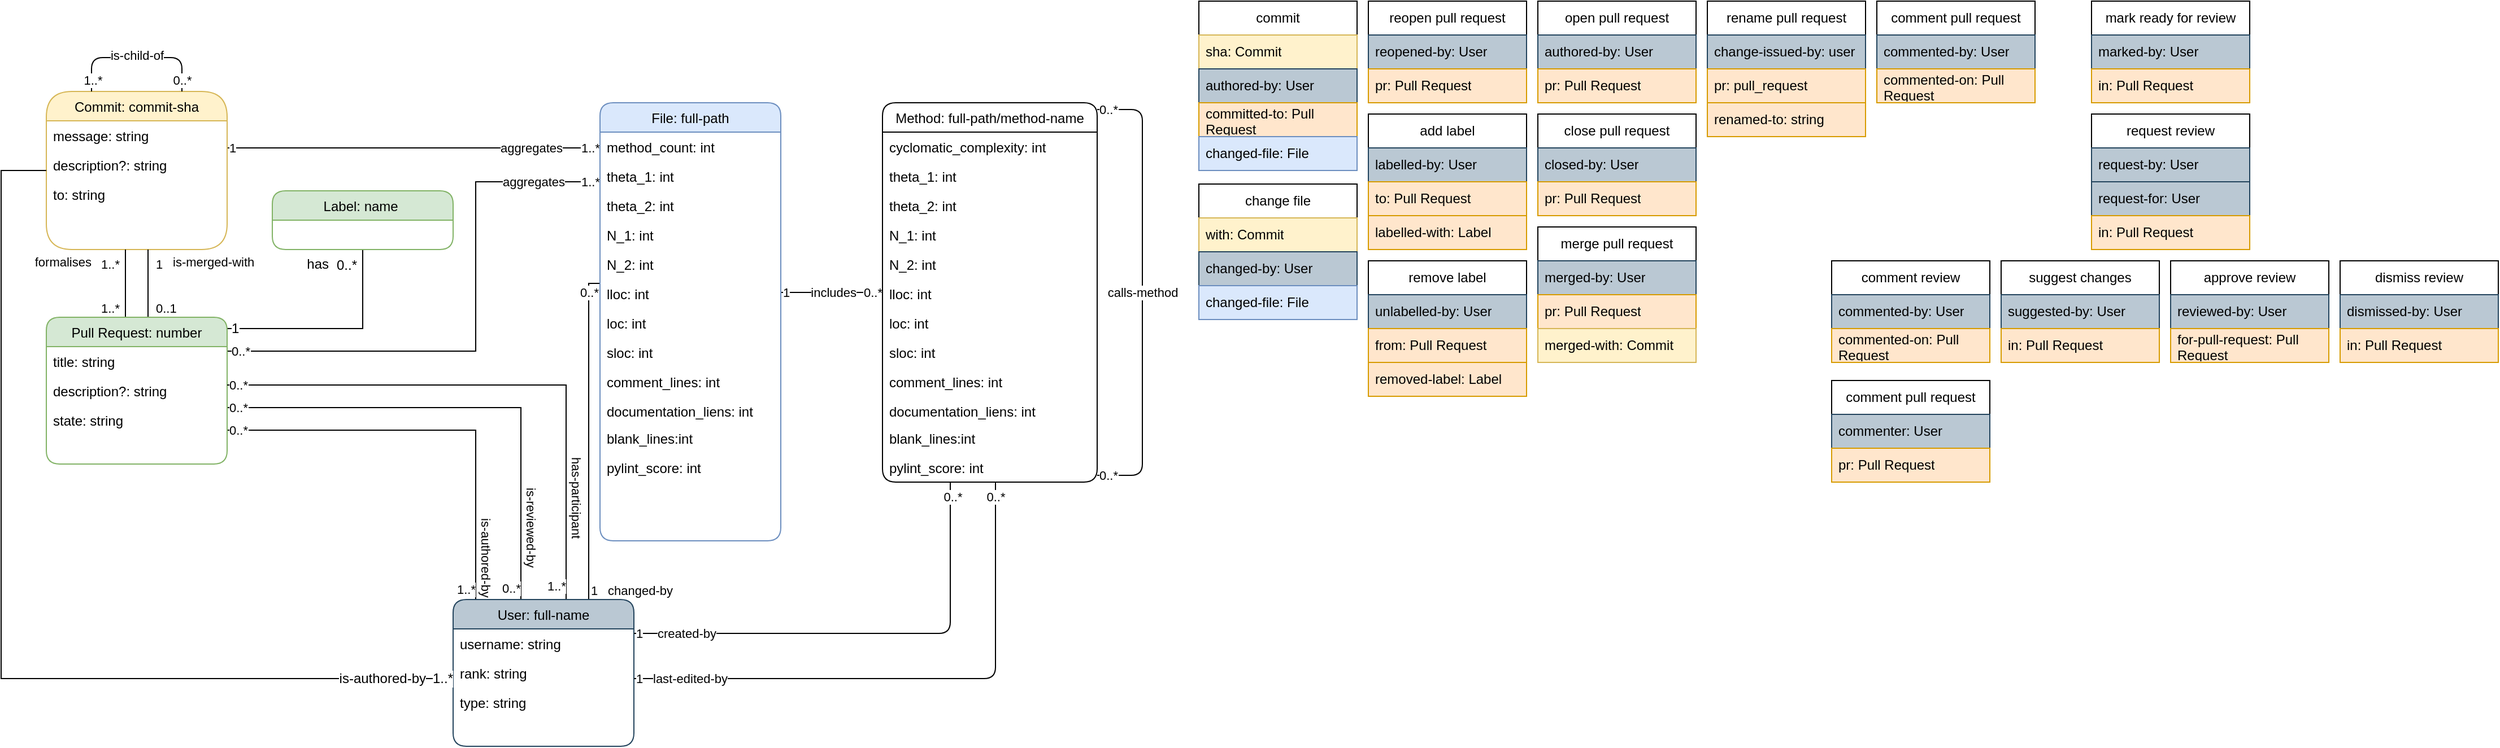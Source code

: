 <mxfile pages="3">
    <diagram id="C5RBs43oDa-KdzZeNtuy" name="Data-Model">
        <mxGraphModel dx="1235" dy="-242" grid="1" gridSize="10" guides="1" tooltips="1" connect="1" arrows="1" fold="1" page="1" pageScale="1" pageWidth="1169" pageHeight="827" math="0" shadow="0">
            <root>
                <mxCell id="WIyWlLk6GJQsqaUBKTNV-0"/>
                <mxCell id="WIyWlLk6GJQsqaUBKTNV-1" parent="WIyWlLk6GJQsqaUBKTNV-0"/>
                <mxCell id="OsoryH45wkaK99GPfpwu-0" style="edgeStyle=orthogonalEdgeStyle;rounded=0;orthogonalLoop=1;jettySize=auto;html=1;fontSize=12;startSize=8;endSize=8;endArrow=none;startFill=0;" parent="WIyWlLk6GJQsqaUBKTNV-1" edge="1">
                    <mxGeometry relative="1" as="geometry">
                        <Array as="points">
                            <mxPoint x="80" y="705"/>
                            <mxPoint x="80" y="190"/>
                        </Array>
                        <mxPoint x="200" y="190.0" as="targetPoint"/>
                    </mxGeometry>
                </mxCell>
                <mxCell id="dGSDt7Tnk5ZxoIO6iwxw-14" value="open pull request" style="swimlane;fontStyle=0;childLayout=stackLayout;horizontal=1;startSize=30;horizontalStack=0;resizeParent=1;resizeParentMax=0;resizeLast=0;collapsible=1;marginBottom=0;whiteSpace=wrap;html=1;" parent="WIyWlLk6GJQsqaUBKTNV-1" vertex="1">
                    <mxGeometry x="1480" y="840" width="140" height="90" as="geometry"/>
                </mxCell>
                <mxCell id="dGSDt7Tnk5ZxoIO6iwxw-16" value="authored-by: User" style="text;strokeColor=#23445d;fillColor=#bac8d3;align=left;verticalAlign=middle;spacingLeft=4;spacingRight=4;overflow=hidden;points=[[0,0.5],[1,0.5]];portConstraint=eastwest;rotatable=0;whiteSpace=wrap;html=1;" parent="dGSDt7Tnk5ZxoIO6iwxw-14" vertex="1">
                    <mxGeometry y="30" width="140" height="30" as="geometry"/>
                </mxCell>
                <mxCell id="dGSDt7Tnk5ZxoIO6iwxw-17" value="pr: Pull Request" style="text;strokeColor=#d79b00;fillColor=#ffe6cc;align=left;verticalAlign=middle;spacingLeft=4;spacingRight=4;overflow=hidden;points=[[0,0.5],[1,0.5]];portConstraint=eastwest;rotatable=0;whiteSpace=wrap;html=1;" parent="dGSDt7Tnk5ZxoIO6iwxw-14" vertex="1">
                    <mxGeometry y="60" width="140" height="30" as="geometry"/>
                </mxCell>
                <mxCell id="dGSDt7Tnk5ZxoIO6iwxw-0" value="commit" style="swimlane;fontStyle=0;childLayout=stackLayout;horizontal=1;startSize=30;horizontalStack=0;resizeParent=1;resizeParentMax=0;resizeLast=0;collapsible=1;marginBottom=0;whiteSpace=wrap;html=1;" parent="WIyWlLk6GJQsqaUBKTNV-1" vertex="1">
                    <mxGeometry x="1180" y="840" width="140" height="150" as="geometry"/>
                </mxCell>
                <mxCell id="dGSDt7Tnk5ZxoIO6iwxw-1" value="sha: Commit" style="text;strokeColor=#d6b656;fillColor=#fff2cc;align=left;verticalAlign=middle;spacingLeft=4;spacingRight=4;overflow=hidden;points=[[0,0.5],[1,0.5]];portConstraint=eastwest;rotatable=0;whiteSpace=wrap;html=1;" parent="dGSDt7Tnk5ZxoIO6iwxw-0" vertex="1">
                    <mxGeometry y="30" width="140" height="30" as="geometry"/>
                </mxCell>
                <mxCell id="dGSDt7Tnk5ZxoIO6iwxw-2" value="authored-by: User" style="text;strokeColor=#23445d;fillColor=#bac8d3;align=left;verticalAlign=middle;spacingLeft=4;spacingRight=4;overflow=hidden;points=[[0,0.5],[1,0.5]];portConstraint=eastwest;rotatable=0;whiteSpace=wrap;html=1;" parent="dGSDt7Tnk5ZxoIO6iwxw-0" vertex="1">
                    <mxGeometry y="60" width="140" height="30" as="geometry"/>
                </mxCell>
                <mxCell id="dGSDt7Tnk5ZxoIO6iwxw-3" value="committed-to: Pull Request" style="text;strokeColor=#d79b00;fillColor=#ffe6cc;align=left;verticalAlign=middle;spacingLeft=4;spacingRight=4;overflow=hidden;points=[[0,0.5],[1,0.5]];portConstraint=eastwest;rotatable=0;whiteSpace=wrap;html=1;" parent="dGSDt7Tnk5ZxoIO6iwxw-0" vertex="1">
                    <mxGeometry y="90" width="140" height="30" as="geometry"/>
                </mxCell>
                <mxCell id="ZhmbJ5T0E56LUVYO4Q5e-6" value="changed-file: File" style="text;strokeColor=#6c8ebf;fillColor=#dae8fc;align=left;verticalAlign=middle;spacingLeft=4;spacingRight=4;overflow=hidden;points=[[0,0.5],[1,0.5]];portConstraint=eastwest;rotatable=0;whiteSpace=wrap;html=1;" parent="dGSDt7Tnk5ZxoIO6iwxw-0" vertex="1">
                    <mxGeometry y="120" width="140" height="30" as="geometry"/>
                </mxCell>
                <mxCell id="dGSDt7Tnk5ZxoIO6iwxw-4" value="add label" style="swimlane;fontStyle=0;childLayout=stackLayout;horizontal=1;startSize=30;horizontalStack=0;resizeParent=1;resizeParentMax=0;resizeLast=0;collapsible=1;marginBottom=0;whiteSpace=wrap;html=1;" parent="WIyWlLk6GJQsqaUBKTNV-1" vertex="1">
                    <mxGeometry x="1330" y="940" width="140" height="120" as="geometry"/>
                </mxCell>
                <mxCell id="dGSDt7Tnk5ZxoIO6iwxw-6" value="labelled-by: User" style="text;strokeColor=#23445d;fillColor=#bac8d3;align=left;verticalAlign=middle;spacingLeft=4;spacingRight=4;overflow=hidden;points=[[0,0.5],[1,0.5]];portConstraint=eastwest;rotatable=0;whiteSpace=wrap;html=1;" parent="dGSDt7Tnk5ZxoIO6iwxw-4" vertex="1">
                    <mxGeometry y="30" width="140" height="30" as="geometry"/>
                </mxCell>
                <mxCell id="dGSDt7Tnk5ZxoIO6iwxw-7" value="to: Pull Request" style="text;strokeColor=#d79b00;fillColor=#ffe6cc;align=left;verticalAlign=middle;spacingLeft=4;spacingRight=4;overflow=hidden;points=[[0,0.5],[1,0.5]];portConstraint=eastwest;rotatable=0;whiteSpace=wrap;html=1;" parent="dGSDt7Tnk5ZxoIO6iwxw-4" vertex="1">
                    <mxGeometry y="60" width="140" height="30" as="geometry"/>
                </mxCell>
                <mxCell id="cFPhVOMwrruSEyY2H_j8-7" value="labelled-with: Label" style="text;strokeColor=#d79b00;fillColor=#ffe6cc;align=left;verticalAlign=middle;spacingLeft=4;spacingRight=4;overflow=hidden;points=[[0,0.5],[1,0.5]];portConstraint=eastwest;rotatable=0;whiteSpace=wrap;html=1;" parent="dGSDt7Tnk5ZxoIO6iwxw-4" vertex="1">
                    <mxGeometry y="90" width="140" height="30" as="geometry"/>
                </mxCell>
                <mxCell id="dGSDt7Tnk5ZxoIO6iwxw-9" value="remove label" style="swimlane;fontStyle=0;childLayout=stackLayout;horizontal=1;startSize=30;horizontalStack=0;resizeParent=1;resizeParentMax=0;resizeLast=0;collapsible=1;marginBottom=0;whiteSpace=wrap;html=1;" parent="WIyWlLk6GJQsqaUBKTNV-1" vertex="1">
                    <mxGeometry x="1330" y="1070" width="140" height="120" as="geometry"/>
                </mxCell>
                <mxCell id="dGSDt7Tnk5ZxoIO6iwxw-10" value="unlabelled-by: User" style="text;strokeColor=#23445d;fillColor=#bac8d3;align=left;verticalAlign=middle;spacingLeft=4;spacingRight=4;overflow=hidden;points=[[0,0.5],[1,0.5]];portConstraint=eastwest;rotatable=0;whiteSpace=wrap;html=1;" parent="dGSDt7Tnk5ZxoIO6iwxw-9" vertex="1">
                    <mxGeometry y="30" width="140" height="30" as="geometry"/>
                </mxCell>
                <mxCell id="dGSDt7Tnk5ZxoIO6iwxw-11" value="from: Pull Request" style="text;strokeColor=#d79b00;fillColor=#ffe6cc;align=left;verticalAlign=middle;spacingLeft=4;spacingRight=4;overflow=hidden;points=[[0,0.5],[1,0.5]];portConstraint=eastwest;rotatable=0;whiteSpace=wrap;html=1;" parent="dGSDt7Tnk5ZxoIO6iwxw-9" vertex="1">
                    <mxGeometry y="60" width="140" height="30" as="geometry"/>
                </mxCell>
                <mxCell id="cFPhVOMwrruSEyY2H_j8-6" value="removed-label: Label" style="text;strokeColor=#d79b00;fillColor=#ffe6cc;align=left;verticalAlign=middle;spacingLeft=4;spacingRight=4;overflow=hidden;points=[[0,0.5],[1,0.5]];portConstraint=eastwest;rotatable=0;whiteSpace=wrap;html=1;" parent="dGSDt7Tnk5ZxoIO6iwxw-9" vertex="1">
                    <mxGeometry y="90" width="140" height="30" as="geometry"/>
                </mxCell>
                <mxCell id="dGSDt7Tnk5ZxoIO6iwxw-19" value="merge pull request" style="swimlane;fontStyle=0;childLayout=stackLayout;horizontal=1;startSize=30;horizontalStack=0;resizeParent=1;resizeParentMax=0;resizeLast=0;collapsible=1;marginBottom=0;whiteSpace=wrap;html=1;" parent="WIyWlLk6GJQsqaUBKTNV-1" vertex="1">
                    <mxGeometry x="1480" y="1040" width="140" height="120" as="geometry"/>
                </mxCell>
                <mxCell id="dGSDt7Tnk5ZxoIO6iwxw-20" value="merged-by: User" style="text;strokeColor=#23445d;fillColor=#bac8d3;align=left;verticalAlign=middle;spacingLeft=4;spacingRight=4;overflow=hidden;points=[[0,0.5],[1,0.5]];portConstraint=eastwest;rotatable=0;whiteSpace=wrap;html=1;" parent="dGSDt7Tnk5ZxoIO6iwxw-19" vertex="1">
                    <mxGeometry y="30" width="140" height="30" as="geometry"/>
                </mxCell>
                <mxCell id="dGSDt7Tnk5ZxoIO6iwxw-21" value="pr: Pull Request" style="text;strokeColor=#d79b00;fillColor=#ffe6cc;align=left;verticalAlign=middle;spacingLeft=4;spacingRight=4;overflow=hidden;points=[[0,0.5],[1,0.5]];portConstraint=eastwest;rotatable=0;whiteSpace=wrap;html=1;" parent="dGSDt7Tnk5ZxoIO6iwxw-19" vertex="1">
                    <mxGeometry y="60" width="140" height="30" as="geometry"/>
                </mxCell>
                <mxCell id="SyDYMFvP34luzLLvAT9_-2" value="merged-with: Commit" style="text;strokeColor=#d6b656;fillColor=#fff2cc;align=left;verticalAlign=middle;spacingLeft=4;spacingRight=4;overflow=hidden;points=[[0,0.5],[1,0.5]];portConstraint=eastwest;rotatable=0;whiteSpace=wrap;html=1;" parent="dGSDt7Tnk5ZxoIO6iwxw-19" vertex="1">
                    <mxGeometry y="90" width="140" height="30" as="geometry"/>
                </mxCell>
                <mxCell id="dGSDt7Tnk5ZxoIO6iwxw-22" value="close pull request" style="swimlane;fontStyle=0;childLayout=stackLayout;horizontal=1;startSize=30;horizontalStack=0;resizeParent=1;resizeParentMax=0;resizeLast=0;collapsible=1;marginBottom=0;whiteSpace=wrap;html=1;" parent="WIyWlLk6GJQsqaUBKTNV-1" vertex="1">
                    <mxGeometry x="1480" y="940" width="140" height="90" as="geometry"/>
                </mxCell>
                <mxCell id="dGSDt7Tnk5ZxoIO6iwxw-23" value="closed-by: User" style="text;strokeColor=#23445d;fillColor=#bac8d3;align=left;verticalAlign=middle;spacingLeft=4;spacingRight=4;overflow=hidden;points=[[0,0.5],[1,0.5]];portConstraint=eastwest;rotatable=0;whiteSpace=wrap;html=1;" parent="dGSDt7Tnk5ZxoIO6iwxw-22" vertex="1">
                    <mxGeometry y="30" width="140" height="30" as="geometry"/>
                </mxCell>
                <mxCell id="dGSDt7Tnk5ZxoIO6iwxw-24" value="pr: Pull Request" style="text;strokeColor=#d79b00;fillColor=#ffe6cc;align=left;verticalAlign=middle;spacingLeft=4;spacingRight=4;overflow=hidden;points=[[0,0.5],[1,0.5]];portConstraint=eastwest;rotatable=0;whiteSpace=wrap;html=1;" parent="dGSDt7Tnk5ZxoIO6iwxw-22" vertex="1">
                    <mxGeometry y="60" width="140" height="30" as="geometry"/>
                </mxCell>
                <mxCell id="dGSDt7Tnk5ZxoIO6iwxw-34" value="comment pull request" style="swimlane;fontStyle=0;childLayout=stackLayout;horizontal=1;startSize=30;horizontalStack=0;resizeParent=1;resizeParentMax=0;resizeLast=0;collapsible=1;marginBottom=0;whiteSpace=wrap;html=1;" parent="WIyWlLk6GJQsqaUBKTNV-1" vertex="1">
                    <mxGeometry x="1780" y="840" width="140" height="90" as="geometry"/>
                </mxCell>
                <mxCell id="dGSDt7Tnk5ZxoIO6iwxw-35" value="commented-by: User" style="text;strokeColor=#23445d;fillColor=#bac8d3;align=left;verticalAlign=middle;spacingLeft=4;spacingRight=4;overflow=hidden;points=[[0,0.5],[1,0.5]];portConstraint=eastwest;rotatable=0;whiteSpace=wrap;html=1;" parent="dGSDt7Tnk5ZxoIO6iwxw-34" vertex="1">
                    <mxGeometry y="30" width="140" height="30" as="geometry"/>
                </mxCell>
                <mxCell id="dGSDt7Tnk5ZxoIO6iwxw-37" value="commented-on: Pull Request" style="text;strokeColor=#d79b00;fillColor=#ffe6cc;align=left;verticalAlign=middle;spacingLeft=4;spacingRight=4;overflow=hidden;points=[[0,0.5],[1,0.5]];portConstraint=eastwest;rotatable=0;whiteSpace=wrap;html=1;" parent="dGSDt7Tnk5ZxoIO6iwxw-34" vertex="1">
                    <mxGeometry y="60" width="140" height="30" as="geometry"/>
                </mxCell>
                <mxCell id="dGSDt7Tnk5ZxoIO6iwxw-39" value="rename pull request" style="swimlane;fontStyle=0;childLayout=stackLayout;horizontal=1;startSize=30;horizontalStack=0;resizeParent=1;resizeParentMax=0;resizeLast=0;collapsible=1;marginBottom=0;whiteSpace=wrap;html=1;" parent="WIyWlLk6GJQsqaUBKTNV-1" vertex="1">
                    <mxGeometry x="1630" y="840" width="140" height="120" as="geometry"/>
                </mxCell>
                <mxCell id="dGSDt7Tnk5ZxoIO6iwxw-40" value="change-issued-by: user" style="text;strokeColor=#23445d;fillColor=#bac8d3;align=left;verticalAlign=middle;spacingLeft=4;spacingRight=4;overflow=hidden;points=[[0,0.5],[1,0.5]];portConstraint=eastwest;rotatable=0;whiteSpace=wrap;html=1;" parent="dGSDt7Tnk5ZxoIO6iwxw-39" vertex="1">
                    <mxGeometry y="30" width="140" height="30" as="geometry"/>
                </mxCell>
                <mxCell id="dGSDt7Tnk5ZxoIO6iwxw-41" value="pr: pull_request" style="text;strokeColor=#d79b00;fillColor=#ffe6cc;align=left;verticalAlign=middle;spacingLeft=4;spacingRight=4;overflow=hidden;points=[[0,0.5],[1,0.5]];portConstraint=eastwest;rotatable=0;whiteSpace=wrap;html=1;" parent="dGSDt7Tnk5ZxoIO6iwxw-39" vertex="1">
                    <mxGeometry y="60" width="140" height="30" as="geometry"/>
                </mxCell>
                <mxCell id="F_2k5IYyWrM17wDWxj8I-81" value="renamed-to: string" style="text;strokeColor=#d79b00;fillColor=#ffe6cc;align=left;verticalAlign=middle;spacingLeft=4;spacingRight=4;overflow=hidden;points=[[0,0.5],[1,0.5]];portConstraint=eastwest;rotatable=0;whiteSpace=wrap;html=1;" parent="dGSDt7Tnk5ZxoIO6iwxw-39" vertex="1">
                    <mxGeometry y="90" width="140" height="30" as="geometry"/>
                </mxCell>
                <mxCell id="dGSDt7Tnk5ZxoIO6iwxw-43" value="comment pull request" style="swimlane;fontStyle=0;childLayout=stackLayout;horizontal=1;startSize=30;horizontalStack=0;resizeParent=1;resizeParentMax=0;resizeLast=0;collapsible=1;marginBottom=0;whiteSpace=wrap;html=1;" parent="WIyWlLk6GJQsqaUBKTNV-1" vertex="1">
                    <mxGeometry x="1740" y="1176" width="140" height="90" as="geometry"/>
                </mxCell>
                <mxCell id="dGSDt7Tnk5ZxoIO6iwxw-46" value="commenter: User" style="text;strokeColor=#23445d;fillColor=#bac8d3;align=left;verticalAlign=middle;spacingLeft=4;spacingRight=4;overflow=hidden;points=[[0,0.5],[1,0.5]];portConstraint=eastwest;rotatable=0;whiteSpace=wrap;html=1;" parent="dGSDt7Tnk5ZxoIO6iwxw-43" vertex="1">
                    <mxGeometry y="30" width="140" height="30" as="geometry"/>
                </mxCell>
                <mxCell id="dGSDt7Tnk5ZxoIO6iwxw-45" value="pr: Pull Request" style="text;strokeColor=#d79b00;fillColor=#ffe6cc;align=left;verticalAlign=middle;spacingLeft=4;spacingRight=4;overflow=hidden;points=[[0,0.5],[1,0.5]];portConstraint=eastwest;rotatable=0;whiteSpace=wrap;html=1;" parent="dGSDt7Tnk5ZxoIO6iwxw-43" vertex="1">
                    <mxGeometry y="60" width="140" height="30" as="geometry"/>
                </mxCell>
                <mxCell id="dGSDt7Tnk5ZxoIO6iwxw-47" value="approve review" style="swimlane;fontStyle=0;childLayout=stackLayout;horizontal=1;startSize=30;horizontalStack=0;resizeParent=1;resizeParentMax=0;resizeLast=0;collapsible=1;marginBottom=0;whiteSpace=wrap;html=1;" parent="WIyWlLk6GJQsqaUBKTNV-1" vertex="1">
                    <mxGeometry x="2040" y="1070" width="140" height="90" as="geometry">
                        <mxRectangle x="1660" y="840" width="120" height="30" as="alternateBounds"/>
                    </mxGeometry>
                </mxCell>
                <mxCell id="dGSDt7Tnk5ZxoIO6iwxw-48" value="reviewed-by: User" style="text;strokeColor=#23445d;fillColor=#bac8d3;align=left;verticalAlign=middle;spacingLeft=4;spacingRight=4;overflow=hidden;points=[[0,0.5],[1,0.5]];portConstraint=eastwest;rotatable=0;whiteSpace=wrap;html=1;" parent="dGSDt7Tnk5ZxoIO6iwxw-47" vertex="1">
                    <mxGeometry y="30" width="140" height="30" as="geometry"/>
                </mxCell>
                <mxCell id="dGSDt7Tnk5ZxoIO6iwxw-49" value="for-pull-request: Pull Request" style="text;strokeColor=#d79b00;fillColor=#ffe6cc;align=left;verticalAlign=middle;spacingLeft=4;spacingRight=4;overflow=hidden;points=[[0,0.5],[1,0.5]];portConstraint=eastwest;rotatable=0;whiteSpace=wrap;html=1;" parent="dGSDt7Tnk5ZxoIO6iwxw-47" vertex="1">
                    <mxGeometry y="60" width="140" height="30" as="geometry"/>
                </mxCell>
                <mxCell id="dGSDt7Tnk5ZxoIO6iwxw-53" value="dismiss review" style="swimlane;fontStyle=0;childLayout=stackLayout;horizontal=1;startSize=30;horizontalStack=0;resizeParent=1;resizeParentMax=0;resizeLast=0;collapsible=1;marginBottom=0;whiteSpace=wrap;html=1;" parent="WIyWlLk6GJQsqaUBKTNV-1" vertex="1">
                    <mxGeometry x="2190" y="1070" width="140" height="90" as="geometry"/>
                </mxCell>
                <mxCell id="dGSDt7Tnk5ZxoIO6iwxw-54" value="dismissed-by: User" style="text;strokeColor=#23445d;fillColor=#bac8d3;align=left;verticalAlign=middle;spacingLeft=4;spacingRight=4;overflow=hidden;points=[[0,0.5],[1,0.5]];portConstraint=eastwest;rotatable=0;whiteSpace=wrap;html=1;" parent="dGSDt7Tnk5ZxoIO6iwxw-53" vertex="1">
                    <mxGeometry y="30" width="140" height="30" as="geometry"/>
                </mxCell>
                <mxCell id="dGSDt7Tnk5ZxoIO6iwxw-55" value="in: Pull Request" style="text;strokeColor=#d79b00;fillColor=#ffe6cc;align=left;verticalAlign=middle;spacingLeft=4;spacingRight=4;overflow=hidden;points=[[0,0.5],[1,0.5]];portConstraint=eastwest;rotatable=0;whiteSpace=wrap;html=1;" parent="dGSDt7Tnk5ZxoIO6iwxw-53" vertex="1">
                    <mxGeometry y="60" width="140" height="30" as="geometry"/>
                </mxCell>
                <mxCell id="dGSDt7Tnk5ZxoIO6iwxw-56" value="reopen pull request" style="swimlane;fontStyle=0;childLayout=stackLayout;horizontal=1;startSize=30;horizontalStack=0;resizeParent=1;resizeParentMax=0;resizeLast=0;collapsible=1;marginBottom=0;whiteSpace=wrap;html=1;" parent="WIyWlLk6GJQsqaUBKTNV-1" vertex="1">
                    <mxGeometry x="1330" y="840" width="140" height="90" as="geometry"/>
                </mxCell>
                <mxCell id="dGSDt7Tnk5ZxoIO6iwxw-57" value="reopened-by: User" style="text;strokeColor=#23445d;fillColor=#bac8d3;align=left;verticalAlign=middle;spacingLeft=4;spacingRight=4;overflow=hidden;points=[[0,0.5],[1,0.5]];portConstraint=eastwest;rotatable=0;whiteSpace=wrap;html=1;" parent="dGSDt7Tnk5ZxoIO6iwxw-56" vertex="1">
                    <mxGeometry y="30" width="140" height="30" as="geometry"/>
                </mxCell>
                <mxCell id="dGSDt7Tnk5ZxoIO6iwxw-58" value="pr: Pull Request" style="text;strokeColor=#d79b00;fillColor=#ffe6cc;align=left;verticalAlign=middle;spacingLeft=4;spacingRight=4;overflow=hidden;points=[[0,0.5],[1,0.5]];portConstraint=eastwest;rotatable=0;whiteSpace=wrap;html=1;" parent="dGSDt7Tnk5ZxoIO6iwxw-56" vertex="1">
                    <mxGeometry y="60" width="140" height="30" as="geometry"/>
                </mxCell>
                <mxCell id="dGSDt7Tnk5ZxoIO6iwxw-60" value="change file" style="swimlane;fontStyle=0;childLayout=stackLayout;horizontal=1;startSize=30;horizontalStack=0;resizeParent=1;resizeParentMax=0;resizeLast=0;collapsible=1;marginBottom=0;whiteSpace=wrap;html=1;" parent="WIyWlLk6GJQsqaUBKTNV-1" vertex="1">
                    <mxGeometry x="1180" y="1002" width="140" height="120" as="geometry"/>
                </mxCell>
                <mxCell id="dGSDt7Tnk5ZxoIO6iwxw-61" value="with: Commit" style="text;strokeColor=#d6b656;fillColor=#fff2cc;align=left;verticalAlign=middle;spacingLeft=4;spacingRight=4;overflow=hidden;points=[[0,0.5],[1,0.5]];portConstraint=eastwest;rotatable=0;whiteSpace=wrap;html=1;" parent="dGSDt7Tnk5ZxoIO6iwxw-60" vertex="1">
                    <mxGeometry y="30" width="140" height="30" as="geometry"/>
                </mxCell>
                <mxCell id="dGSDt7Tnk5ZxoIO6iwxw-62" value="changed-by: User" style="text;strokeColor=#23445d;fillColor=#bac8d3;align=left;verticalAlign=middle;spacingLeft=4;spacingRight=4;overflow=hidden;points=[[0,0.5],[1,0.5]];portConstraint=eastwest;rotatable=0;whiteSpace=wrap;html=1;" parent="dGSDt7Tnk5ZxoIO6iwxw-60" vertex="1">
                    <mxGeometry y="60" width="140" height="30" as="geometry"/>
                </mxCell>
                <mxCell id="dGSDt7Tnk5ZxoIO6iwxw-63" value="changed-file: File" style="text;strokeColor=#6c8ebf;fillColor=#dae8fc;align=left;verticalAlign=middle;spacingLeft=4;spacingRight=4;overflow=hidden;points=[[0,0.5],[1,0.5]];portConstraint=eastwest;rotatable=0;whiteSpace=wrap;html=1;" parent="dGSDt7Tnk5ZxoIO6iwxw-60" vertex="1">
                    <mxGeometry y="90" width="140" height="30" as="geometry"/>
                </mxCell>
                <mxCell id="1tEBdCSff_7u_dz9eGTI-0" style="edgeStyle=orthogonalEdgeStyle;rounded=0;orthogonalLoop=1;jettySize=auto;html=1;endArrow=none;startFill=0;" parent="WIyWlLk6GJQsqaUBKTNV-1" source="1tEBdCSff_7u_dz9eGTI-4" target="1tEBdCSff_7u_dz9eGTI-51" edge="1">
                    <mxGeometry relative="1" as="geometry">
                        <Array as="points">
                            <mxPoint x="490" y="970"/>
                            <mxPoint x="490" y="970"/>
                        </Array>
                    </mxGeometry>
                </mxCell>
                <mxCell id="1tEBdCSff_7u_dz9eGTI-1" value="1" style="edgeLabel;html=1;align=left;verticalAlign=middle;resizable=0;points=[];" parent="1tEBdCSff_7u_dz9eGTI-0" vertex="1" connectable="0">
                    <mxGeometry x="-1" relative="1" as="geometry">
                        <mxPoint as="offset"/>
                    </mxGeometry>
                </mxCell>
                <mxCell id="1tEBdCSff_7u_dz9eGTI-2" value="aggregates" style="edgeLabel;html=1;align=right;verticalAlign=middle;resizable=0;points=[];" parent="1tEBdCSff_7u_dz9eGTI-0" vertex="1" connectable="0">
                    <mxGeometry x="0.8" relative="1" as="geometry">
                        <mxPoint as="offset"/>
                    </mxGeometry>
                </mxCell>
                <mxCell id="1tEBdCSff_7u_dz9eGTI-3" value="1..*" style="edgeLabel;html=1;align=right;verticalAlign=middle;resizable=0;points=[];" parent="1tEBdCSff_7u_dz9eGTI-0" vertex="1" connectable="0">
                    <mxGeometry x="1" relative="1" as="geometry">
                        <mxPoint as="offset"/>
                    </mxGeometry>
                </mxCell>
                <mxCell id="1tEBdCSff_7u_dz9eGTI-4" value="Commit: commit-sha" style="swimlane;fontStyle=0;align=center;verticalAlign=top;childLayout=stackLayout;horizontal=1;startSize=26;horizontalStack=0;resizeParent=1;resizeLast=0;collapsible=1;marginBottom=0;rounded=1;shadow=0;strokeWidth=1;arcSize=29;fillColor=#fff2cc;strokeColor=#d6b656;" parent="WIyWlLk6GJQsqaUBKTNV-1" vertex="1">
                    <mxGeometry x="160" y="920" width="160" height="140" as="geometry">
                        <mxRectangle x="200" y="240" width="160" height="26" as="alternateBounds"/>
                    </mxGeometry>
                </mxCell>
                <mxCell id="1tEBdCSff_7u_dz9eGTI-6" value="message: string" style="text;align=left;verticalAlign=top;spacingLeft=4;spacingRight=4;overflow=hidden;rotatable=0;points=[[0,0.5],[1,0.5]];portConstraint=eastwest;rounded=1;shadow=0;html=0;" parent="1tEBdCSff_7u_dz9eGTI-4" vertex="1">
                    <mxGeometry y="26" width="160" height="26" as="geometry"/>
                </mxCell>
                <mxCell id="1tEBdCSff_7u_dz9eGTI-7" value="description?: string" style="text;align=left;verticalAlign=top;spacingLeft=4;spacingRight=4;overflow=hidden;rotatable=0;points=[[0,0.5],[1,0.5]];portConstraint=eastwest;rounded=1;shadow=0;html=0;" parent="1tEBdCSff_7u_dz9eGTI-4" vertex="1">
                    <mxGeometry y="52" width="160" height="26" as="geometry"/>
                </mxCell>
                <mxCell id="1tEBdCSff_7u_dz9eGTI-8" value="to: string" style="text;align=left;verticalAlign=top;spacingLeft=4;spacingRight=4;overflow=hidden;rotatable=0;points=[[0,0.5],[1,0.5]];portConstraint=eastwest;rounded=1;" parent="1tEBdCSff_7u_dz9eGTI-4" vertex="1">
                    <mxGeometry y="78" width="160" height="26" as="geometry"/>
                </mxCell>
                <mxCell id="1tEBdCSff_7u_dz9eGTI-9" style="edgeStyle=orthogonalEdgeStyle;rounded=0;orthogonalLoop=1;jettySize=auto;html=1;endArrow=none;startFill=0;elbow=vertical;" parent="WIyWlLk6GJQsqaUBKTNV-1" edge="1" source="1tEBdCSff_7u_dz9eGTI-33">
                    <mxGeometry relative="1" as="geometry">
                        <mxPoint x="320" y="1175" as="sourcePoint"/>
                        <mxPoint x="650" y="1000" as="targetPoint"/>
                        <Array as="points">
                            <mxPoint x="540" y="1150"/>
                            <mxPoint x="540" y="1000"/>
                        </Array>
                    </mxGeometry>
                </mxCell>
                <mxCell id="1tEBdCSff_7u_dz9eGTI-10" value="aggregates" style="edgeLabel;html=1;align=right;verticalAlign=middle;resizable=0;points=[];" parent="1tEBdCSff_7u_dz9eGTI-9" vertex="1" connectable="0">
                    <mxGeometry x="0.87" relative="1" as="geometry">
                        <mxPoint as="offset"/>
                    </mxGeometry>
                </mxCell>
                <mxCell id="1tEBdCSff_7u_dz9eGTI-11" value="1..*" style="edgeLabel;html=1;align=right;verticalAlign=middle;resizable=0;points=[];" parent="1tEBdCSff_7u_dz9eGTI-9" vertex="1" connectable="0">
                    <mxGeometry x="1" relative="1" as="geometry">
                        <mxPoint as="offset"/>
                    </mxGeometry>
                </mxCell>
                <mxCell id="1tEBdCSff_7u_dz9eGTI-12" value="0..*" style="edgeLabel;html=1;align=left;verticalAlign=middle;resizable=0;points=[];" parent="1tEBdCSff_7u_dz9eGTI-9" vertex="1" connectable="0">
                    <mxGeometry x="-1" relative="1" as="geometry">
                        <mxPoint x="2" as="offset"/>
                    </mxGeometry>
                </mxCell>
                <mxCell id="1tEBdCSff_7u_dz9eGTI-13" style="edgeStyle=orthogonalEdgeStyle;rounded=0;orthogonalLoop=1;jettySize=auto;html=1;endArrow=none;startFill=0;elbow=vertical;" parent="WIyWlLk6GJQsqaUBKTNV-1" source="1tEBdCSff_7u_dz9eGTI-33" target="1tEBdCSff_7u_dz9eGTI-4" edge="1">
                    <mxGeometry relative="1" as="geometry">
                        <Array as="points">
                            <mxPoint x="230" y="1090"/>
                            <mxPoint x="230" y="1090"/>
                        </Array>
                    </mxGeometry>
                </mxCell>
                <mxCell id="1tEBdCSff_7u_dz9eGTI-14" value="formalises" style="edgeLabel;html=1;align=right;verticalAlign=middle;resizable=0;points=[];" parent="1tEBdCSff_7u_dz9eGTI-13" vertex="1" connectable="0">
                    <mxGeometry x="0.65" y="5" relative="1" as="geometry">
                        <mxPoint x="-25" as="offset"/>
                    </mxGeometry>
                </mxCell>
                <mxCell id="1tEBdCSff_7u_dz9eGTI-15" value="1..*" style="edgeLabel;html=1;align=right;verticalAlign=bottom;resizable=0;points=[];labelPosition=center;verticalLabelPosition=top;" parent="1tEBdCSff_7u_dz9eGTI-13" vertex="1" connectable="0">
                    <mxGeometry x="-1" y="5" relative="1" as="geometry">
                        <mxPoint as="offset"/>
                    </mxGeometry>
                </mxCell>
                <mxCell id="1tEBdCSff_7u_dz9eGTI-16" value="1..*" style="edgeLabel;html=1;align=right;verticalAlign=top;resizable=0;points=[];labelPosition=center;verticalLabelPosition=top;" parent="1tEBdCSff_7u_dz9eGTI-13" vertex="1" connectable="0">
                    <mxGeometry x="1" y="5" relative="1" as="geometry">
                        <mxPoint as="offset"/>
                    </mxGeometry>
                </mxCell>
                <mxCell id="1tEBdCSff_7u_dz9eGTI-17" style="edgeStyle=orthogonalEdgeStyle;rounded=0;orthogonalLoop=1;jettySize=auto;html=1;endArrow=none;startFill=0;" parent="WIyWlLk6GJQsqaUBKTNV-1" source="1tEBdCSff_7u_dz9eGTI-33" target="1tEBdCSff_7u_dz9eGTI-46" edge="1">
                    <mxGeometry relative="1" as="geometry">
                        <Array as="points">
                            <mxPoint x="580" y="1200"/>
                        </Array>
                    </mxGeometry>
                </mxCell>
                <mxCell id="1tEBdCSff_7u_dz9eGTI-18" value="0..*" style="edgeLabel;html=1;align=left;verticalAlign=middle;resizable=0;points=[];" parent="1tEBdCSff_7u_dz9eGTI-17" vertex="1" connectable="0">
                    <mxGeometry x="-1" relative="1" as="geometry">
                        <mxPoint as="offset"/>
                    </mxGeometry>
                </mxCell>
                <mxCell id="1tEBdCSff_7u_dz9eGTI-19" value="is-reviewed-by" style="edgeLabel;html=1;align=left;verticalAlign=middle;resizable=0;points=[];textDirection=vertical-rl;" parent="1tEBdCSff_7u_dz9eGTI-17" vertex="1" connectable="0">
                    <mxGeometry x="0.7" relative="1" as="geometry">
                        <mxPoint as="offset"/>
                    </mxGeometry>
                </mxCell>
                <mxCell id="1tEBdCSff_7u_dz9eGTI-20" value="0..*" style="edgeLabel;html=1;align=right;verticalAlign=middle;resizable=0;points=[];" parent="1tEBdCSff_7u_dz9eGTI-17" vertex="1" connectable="0">
                    <mxGeometry x="0.95" relative="1" as="geometry">
                        <mxPoint as="offset"/>
                    </mxGeometry>
                </mxCell>
                <mxCell id="1tEBdCSff_7u_dz9eGTI-21" style="edgeStyle=orthogonalEdgeStyle;rounded=0;orthogonalLoop=1;jettySize=auto;html=1;endArrow=none;startFill=0;" parent="WIyWlLk6GJQsqaUBKTNV-1" source="1tEBdCSff_7u_dz9eGTI-33" target="1tEBdCSff_7u_dz9eGTI-46" edge="1">
                    <mxGeometry relative="1" as="geometry">
                        <Array as="points">
                            <mxPoint x="540" y="1220"/>
                        </Array>
                    </mxGeometry>
                </mxCell>
                <mxCell id="1tEBdCSff_7u_dz9eGTI-22" value="0..*" style="edgeLabel;html=1;align=left;verticalAlign=middle;resizable=0;points=[];" parent="1tEBdCSff_7u_dz9eGTI-21" vertex="1" connectable="0">
                    <mxGeometry x="-1" relative="1" as="geometry">
                        <mxPoint as="offset"/>
                    </mxGeometry>
                </mxCell>
                <mxCell id="1tEBdCSff_7u_dz9eGTI-23" value="is-authored-by" style="edgeLabel;html=1;align=left;verticalAlign=middle;resizable=0;points=[];textDirection=vertical-lr;" parent="1tEBdCSff_7u_dz9eGTI-21" vertex="1" connectable="0">
                    <mxGeometry x="0.8" relative="1" as="geometry">
                        <mxPoint as="offset"/>
                    </mxGeometry>
                </mxCell>
                <mxCell id="1tEBdCSff_7u_dz9eGTI-24" value="1..*" style="edgeLabel;html=1;align=right;verticalAlign=middle;resizable=0;points=[];" parent="1tEBdCSff_7u_dz9eGTI-21" vertex="1" connectable="0">
                    <mxGeometry x="0.95" relative="1" as="geometry">
                        <mxPoint as="offset"/>
                    </mxGeometry>
                </mxCell>
                <mxCell id="1tEBdCSff_7u_dz9eGTI-25" style="edgeStyle=orthogonalEdgeStyle;rounded=0;orthogonalLoop=1;jettySize=auto;html=1;endArrow=none;startFill=0;endFill=0;" parent="WIyWlLk6GJQsqaUBKTNV-1" source="1tEBdCSff_7u_dz9eGTI-33" target="1tEBdCSff_7u_dz9eGTI-4" edge="1">
                    <mxGeometry relative="1" as="geometry">
                        <Array as="points">
                            <mxPoint x="250" y="1090"/>
                            <mxPoint x="250" y="1090"/>
                        </Array>
                    </mxGeometry>
                </mxCell>
                <mxCell id="1tEBdCSff_7u_dz9eGTI-26" value="&lt;span style=&quot;font-style: normal;&quot;&gt;is-merged-with&lt;/span&gt;" style="edgeLabel;html=1;align=left;verticalAlign=middle;resizable=0;points=[];fontStyle=2" parent="1tEBdCSff_7u_dz9eGTI-25" vertex="1" connectable="0">
                    <mxGeometry x="0.65" y="-5" relative="1" as="geometry">
                        <mxPoint x="15" as="offset"/>
                    </mxGeometry>
                </mxCell>
                <mxCell id="1tEBdCSff_7u_dz9eGTI-27" value="1" style="edgeLabel;html=1;align=left;verticalAlign=top;resizable=0;points=[];" parent="1tEBdCSff_7u_dz9eGTI-25" vertex="1" connectable="0">
                    <mxGeometry x="1" y="-5" relative="1" as="geometry">
                        <mxPoint as="offset"/>
                    </mxGeometry>
                </mxCell>
                <mxCell id="1tEBdCSff_7u_dz9eGTI-28" value="0..1" style="edgeLabel;html=1;align=left;verticalAlign=bottom;resizable=0;points=[];" parent="1tEBdCSff_7u_dz9eGTI-25" vertex="1" connectable="0">
                    <mxGeometry x="-1" y="-5" relative="1" as="geometry">
                        <mxPoint as="offset"/>
                    </mxGeometry>
                </mxCell>
                <mxCell id="1tEBdCSff_7u_dz9eGTI-29" value="" style="edgeStyle=orthogonalEdgeStyle;rounded=0;orthogonalLoop=1;jettySize=auto;html=1;fontSize=12;endArrow=none;startFill=0;" parent="WIyWlLk6GJQsqaUBKTNV-1" source="1tEBdCSff_7u_dz9eGTI-33" target="1tEBdCSff_7u_dz9eGTI-71" edge="1">
                    <mxGeometry relative="1" as="geometry">
                        <Array as="points">
                            <mxPoint x="440" y="1130"/>
                        </Array>
                        <mxPoint x="420" y="1100" as="targetPoint"/>
                    </mxGeometry>
                </mxCell>
                <mxCell id="1tEBdCSff_7u_dz9eGTI-30" value="has" style="edgeLabel;html=1;align=right;verticalAlign=middle;resizable=0;points=[];fontSize=12;" parent="1tEBdCSff_7u_dz9eGTI-29" vertex="1" connectable="0">
                    <mxGeometry x="0.87" y="5" relative="1" as="geometry">
                        <mxPoint x="-25" as="offset"/>
                    </mxGeometry>
                </mxCell>
                <mxCell id="1tEBdCSff_7u_dz9eGTI-31" value="0..*" style="edgeLabel;html=1;align=right;verticalAlign=top;resizable=0;points=[];fontSize=12;" parent="1tEBdCSff_7u_dz9eGTI-29" vertex="1" connectable="0">
                    <mxGeometry x="1" y="5" relative="1" as="geometry">
                        <mxPoint as="offset"/>
                    </mxGeometry>
                </mxCell>
                <mxCell id="1tEBdCSff_7u_dz9eGTI-32" value="1" style="edgeLabel;html=1;align=left;verticalAlign=middle;resizable=0;points=[];fontSize=12;" parent="1tEBdCSff_7u_dz9eGTI-29" vertex="1" connectable="0">
                    <mxGeometry x="-1" relative="1" as="geometry">
                        <mxPoint x="2" as="offset"/>
                    </mxGeometry>
                </mxCell>
                <mxCell id="1tEBdCSff_7u_dz9eGTI-33" value="Pull Request: number" style="swimlane;fontStyle=0;align=center;verticalAlign=top;childLayout=stackLayout;horizontal=1;startSize=26;horizontalStack=0;resizeParent=1;resizeLast=0;collapsible=1;marginBottom=0;rounded=1;shadow=0;strokeWidth=1;fillColor=#d5e8d4;strokeColor=#82b366;" parent="WIyWlLk6GJQsqaUBKTNV-1" vertex="1">
                    <mxGeometry x="160" y="1120" width="160" height="130" as="geometry">
                        <mxRectangle x="200" y="40" width="160" height="26" as="alternateBounds"/>
                    </mxGeometry>
                </mxCell>
                <mxCell id="1tEBdCSff_7u_dz9eGTI-35" value="title: string" style="text;align=left;verticalAlign=top;spacingLeft=4;spacingRight=4;overflow=hidden;rotatable=0;points=[[0,0.5],[1,0.5]];portConstraint=eastwest;rounded=1;shadow=0;html=0;" parent="1tEBdCSff_7u_dz9eGTI-33" vertex="1">
                    <mxGeometry y="26" width="160" height="26" as="geometry"/>
                </mxCell>
                <mxCell id="1tEBdCSff_7u_dz9eGTI-37" value="description?: string" style="text;align=left;verticalAlign=top;spacingLeft=4;spacingRight=4;overflow=hidden;rotatable=0;points=[[0,0.5],[1,0.5]];portConstraint=eastwest;rounded=1;" parent="1tEBdCSff_7u_dz9eGTI-33" vertex="1">
                    <mxGeometry y="52" width="160" height="26" as="geometry"/>
                </mxCell>
                <mxCell id="1tEBdCSff_7u_dz9eGTI-36" value="state: string&#xa;" style="text;align=left;verticalAlign=top;spacingLeft=4;spacingRight=4;overflow=hidden;rotatable=0;points=[[0,0.5],[1,0.5]];portConstraint=eastwest;fontStyle=0;rounded=1;" parent="1tEBdCSff_7u_dz9eGTI-33" vertex="1">
                    <mxGeometry y="78" width="160" height="26" as="geometry"/>
                </mxCell>
                <mxCell id="1tEBdCSff_7u_dz9eGTI-38" style="edgeStyle=orthogonalEdgeStyle;rounded=0;orthogonalLoop=1;jettySize=auto;html=1;endArrow=none;startFill=0;align=right;labelPosition=left;verticalLabelPosition=middle;verticalAlign=middle;" parent="WIyWlLk6GJQsqaUBKTNV-1" source="1tEBdCSff_7u_dz9eGTI-46" target="1tEBdCSff_7u_dz9eGTI-33" edge="1">
                    <mxGeometry relative="1" as="geometry">
                        <Array as="points">
                            <mxPoint x="620" y="1180"/>
                        </Array>
                    </mxGeometry>
                </mxCell>
                <mxCell id="1tEBdCSff_7u_dz9eGTI-39" value="has-participant" style="edgeLabel;html=1;align=left;verticalAlign=middle;resizable=0;points=[];textDirection=vertical-lr;" parent="1tEBdCSff_7u_dz9eGTI-38" vertex="1" connectable="0">
                    <mxGeometry x="-0.63" relative="1" as="geometry">
                        <mxPoint as="offset"/>
                    </mxGeometry>
                </mxCell>
                <mxCell id="1tEBdCSff_7u_dz9eGTI-40" value="1..*" style="edgeLabel;html=1;align=right;verticalAlign=middle;resizable=0;points=[];labelPosition=left;verticalLabelPosition=middle;" parent="1tEBdCSff_7u_dz9eGTI-38" vertex="1" connectable="0">
                    <mxGeometry x="-0.95" relative="1" as="geometry">
                        <mxPoint as="offset"/>
                    </mxGeometry>
                </mxCell>
                <mxCell id="1tEBdCSff_7u_dz9eGTI-41" value="0..*" style="edgeLabel;html=1;align=left;verticalAlign=middle;resizable=0;points=[];" parent="1tEBdCSff_7u_dz9eGTI-38" vertex="1" connectable="0">
                    <mxGeometry x="1" relative="1" as="geometry">
                        <mxPoint as="offset"/>
                    </mxGeometry>
                </mxCell>
                <mxCell id="1tEBdCSff_7u_dz9eGTI-42" style="edgeStyle=orthogonalEdgeStyle;rounded=0;orthogonalLoop=1;jettySize=auto;html=1;endArrow=none;startFill=0;" parent="WIyWlLk6GJQsqaUBKTNV-1" source="1tEBdCSff_7u_dz9eGTI-46" target="1tEBdCSff_7u_dz9eGTI-51" edge="1">
                    <mxGeometry relative="1" as="geometry">
                        <Array as="points">
                            <mxPoint x="640" y="1090"/>
                        </Array>
                    </mxGeometry>
                </mxCell>
                <mxCell id="1tEBdCSff_7u_dz9eGTI-43" value="1" style="edgeLabel;html=1;align=left;verticalAlign=bottom;resizable=0;points=[];" parent="1tEBdCSff_7u_dz9eGTI-42" vertex="1" connectable="0">
                    <mxGeometry x="-1" relative="1" as="geometry">
                        <mxPoint as="offset"/>
                    </mxGeometry>
                </mxCell>
                <mxCell id="1tEBdCSff_7u_dz9eGTI-44" value="changed-by" style="edgeLabel;html=1;align=left;verticalAlign=bottom;resizable=0;points=[];" parent="1tEBdCSff_7u_dz9eGTI-42" vertex="1" connectable="0">
                    <mxGeometry x="-1" relative="1" as="geometry">
                        <mxPoint x="15" as="offset"/>
                    </mxGeometry>
                </mxCell>
                <mxCell id="1tEBdCSff_7u_dz9eGTI-45" value="0..*" style="edgeLabel;html=1;align=right;verticalAlign=middle;resizable=0;points=[];" parent="1tEBdCSff_7u_dz9eGTI-42" vertex="1" connectable="0">
                    <mxGeometry x="1" relative="1" as="geometry">
                        <mxPoint x="-1" y="8" as="offset"/>
                    </mxGeometry>
                </mxCell>
                <mxCell id="1tEBdCSff_7u_dz9eGTI-46" value="User: full-name" style="swimlane;fontStyle=0;align=center;verticalAlign=top;childLayout=stackLayout;horizontal=1;startSize=26;horizontalStack=0;resizeParent=1;resizeLast=0;collapsible=1;marginBottom=0;rounded=1;shadow=0;strokeWidth=1;fillColor=#bac8d3;strokeColor=#23445d;" parent="WIyWlLk6GJQsqaUBKTNV-1" vertex="1">
                    <mxGeometry x="520.0" y="1370" width="160" height="130" as="geometry">
                        <mxRectangle x="200" y="640" width="160" height="26" as="alternateBounds"/>
                    </mxGeometry>
                </mxCell>
                <mxCell id="1tEBdCSff_7u_dz9eGTI-48" value="username: string&#xa;" style="text;align=left;verticalAlign=top;spacingLeft=4;spacingRight=4;overflow=hidden;rotatable=0;points=[[0,0.5],[1,0.5]];portConstraint=eastwest;fontStyle=0;rounded=1;" parent="1tEBdCSff_7u_dz9eGTI-46" vertex="1">
                    <mxGeometry y="26" width="160" height="26" as="geometry"/>
                </mxCell>
                <mxCell id="1tEBdCSff_7u_dz9eGTI-49" value="rank: string&#xa;" style="text;align=left;verticalAlign=top;spacingLeft=4;spacingRight=4;overflow=hidden;rotatable=0;points=[[0,0.5],[1,0.5]];portConstraint=eastwest;fontStyle=0;rounded=1;" parent="1tEBdCSff_7u_dz9eGTI-46" vertex="1">
                    <mxGeometry y="52" width="160" height="26" as="geometry"/>
                </mxCell>
                <mxCell id="1tEBdCSff_7u_dz9eGTI-50" value="type: string" style="text;align=left;verticalAlign=top;spacingLeft=4;spacingRight=4;overflow=hidden;rotatable=0;points=[[0,0.5],[1,0.5]];portConstraint=eastwest;fontStyle=0;rounded=1;" parent="1tEBdCSff_7u_dz9eGTI-46" vertex="1">
                    <mxGeometry y="78" width="160" height="26" as="geometry"/>
                </mxCell>
                <mxCell id="Lo2DWNxIxuQ1iNFuZWaj-28" style="edgeStyle=elbowEdgeStyle;html=1;endArrow=none;endFill=0;elbow=vertical;" parent="WIyWlLk6GJQsqaUBKTNV-1" source="1tEBdCSff_7u_dz9eGTI-51" target="Lo2DWNxIxuQ1iNFuZWaj-13" edge="1">
                    <mxGeometry relative="1" as="geometry"/>
                </mxCell>
                <mxCell id="Lo2DWNxIxuQ1iNFuZWaj-29" value="includes" style="edgeLabel;html=1;align=right;verticalAlign=middle;resizable=0;points=[];" parent="Lo2DWNxIxuQ1iNFuZWaj-28" vertex="1" connectable="0">
                    <mxGeometry x="0.5" relative="1" as="geometry">
                        <mxPoint as="offset"/>
                    </mxGeometry>
                </mxCell>
                <mxCell id="Lo2DWNxIxuQ1iNFuZWaj-30" value="0..*" style="edgeLabel;html=1;align=right;verticalAlign=middle;resizable=0;points=[];" parent="Lo2DWNxIxuQ1iNFuZWaj-28" vertex="1" connectable="0">
                    <mxGeometry x="1" relative="1" as="geometry">
                        <mxPoint as="offset"/>
                    </mxGeometry>
                </mxCell>
                <mxCell id="Lo2DWNxIxuQ1iNFuZWaj-32" value="1" style="edgeLabel;html=1;align=left;verticalAlign=middle;resizable=0;points=[];" parent="Lo2DWNxIxuQ1iNFuZWaj-28" vertex="1" connectable="0">
                    <mxGeometry x="-1" relative="1" as="geometry">
                        <mxPoint as="offset"/>
                    </mxGeometry>
                </mxCell>
                <mxCell id="1tEBdCSff_7u_dz9eGTI-51" value="File: full-path" style="swimlane;fontStyle=0;align=center;verticalAlign=top;childLayout=stackLayout;horizontal=1;startSize=26;horizontalStack=0;resizeParent=1;resizeLast=0;collapsible=1;marginBottom=0;rounded=1;shadow=0;strokeWidth=1;fillColor=#dae8fc;strokeColor=#6c8ebf;" parent="WIyWlLk6GJQsqaUBKTNV-1" vertex="1">
                    <mxGeometry x="650" y="930" width="160" height="388" as="geometry">
                        <mxRectangle x="600" y="120" width="160" height="26" as="alternateBounds"/>
                    </mxGeometry>
                </mxCell>
                <mxCell id="Lo2DWNxIxuQ1iNFuZWaj-2" value="method_count: int" style="text;align=left;verticalAlign=top;spacingLeft=4;spacingRight=4;overflow=hidden;rotatable=0;points=[[0,0.5],[1,0.5]];portConstraint=eastwest;rounded=1;shadow=0;html=0;" parent="1tEBdCSff_7u_dz9eGTI-51" vertex="1">
                    <mxGeometry y="26" width="160" height="26" as="geometry"/>
                </mxCell>
                <mxCell id="Lo2DWNxIxuQ1iNFuZWaj-3" value="theta_1: int" style="text;align=left;verticalAlign=top;spacingLeft=4;spacingRight=4;overflow=hidden;rotatable=0;points=[[0,0.5],[1,0.5]];portConstraint=eastwest;rounded=1;shadow=0;html=0;" parent="1tEBdCSff_7u_dz9eGTI-51" vertex="1">
                    <mxGeometry y="52" width="160" height="26" as="geometry"/>
                </mxCell>
                <mxCell id="Lo2DWNxIxuQ1iNFuZWaj-4" value="theta_2: int" style="text;align=left;verticalAlign=top;spacingLeft=4;spacingRight=4;overflow=hidden;rotatable=0;points=[[0,0.5],[1,0.5]];portConstraint=eastwest;rounded=1;shadow=0;html=0;" parent="1tEBdCSff_7u_dz9eGTI-51" vertex="1">
                    <mxGeometry y="78" width="160" height="26" as="geometry"/>
                </mxCell>
                <mxCell id="Lo2DWNxIxuQ1iNFuZWaj-5" value="N_1: int" style="text;align=left;verticalAlign=top;spacingLeft=4;spacingRight=4;overflow=hidden;rotatable=0;points=[[0,0.5],[1,0.5]];portConstraint=eastwest;rounded=1;shadow=0;html=0;" parent="1tEBdCSff_7u_dz9eGTI-51" vertex="1">
                    <mxGeometry y="104" width="160" height="26" as="geometry"/>
                </mxCell>
                <mxCell id="Lo2DWNxIxuQ1iNFuZWaj-6" value="N_2: int" style="text;align=left;verticalAlign=top;spacingLeft=4;spacingRight=4;overflow=hidden;rotatable=0;points=[[0,0.5],[1,0.5]];portConstraint=eastwest;rounded=1;" parent="1tEBdCSff_7u_dz9eGTI-51" vertex="1">
                    <mxGeometry y="130" width="160" height="26" as="geometry"/>
                </mxCell>
                <mxCell id="Lo2DWNxIxuQ1iNFuZWaj-7" value="lloc: int" style="text;align=left;verticalAlign=top;spacingLeft=4;spacingRight=4;overflow=hidden;rotatable=0;points=[[0,0.5],[1,0.5]];portConstraint=eastwest;rounded=1;" parent="1tEBdCSff_7u_dz9eGTI-51" vertex="1">
                    <mxGeometry y="156" width="160" height="26" as="geometry"/>
                </mxCell>
                <mxCell id="Lo2DWNxIxuQ1iNFuZWaj-8" value="loc: int" style="text;align=left;verticalAlign=top;spacingLeft=4;spacingRight=4;overflow=hidden;rotatable=0;points=[[0,0.5],[1,0.5]];portConstraint=eastwest;fontStyle=0;rounded=1;" parent="1tEBdCSff_7u_dz9eGTI-51" vertex="1">
                    <mxGeometry y="182" width="160" height="26" as="geometry"/>
                </mxCell>
                <mxCell id="Lo2DWNxIxuQ1iNFuZWaj-9" value="sloc: int" style="text;align=left;verticalAlign=top;spacingLeft=4;spacingRight=4;overflow=hidden;rotatable=0;points=[[0,0.5],[1,0.5]];portConstraint=eastwest;fontStyle=0;rounded=1;" parent="1tEBdCSff_7u_dz9eGTI-51" vertex="1">
                    <mxGeometry y="208" width="160" height="26" as="geometry"/>
                </mxCell>
                <mxCell id="Lo2DWNxIxuQ1iNFuZWaj-10" value="comment_lines: int" style="text;align=left;verticalAlign=top;spacingLeft=4;spacingRight=4;overflow=hidden;rotatable=0;points=[[0,0.5],[1,0.5]];portConstraint=eastwest;fontStyle=0;rounded=1;" parent="1tEBdCSff_7u_dz9eGTI-51" vertex="1">
                    <mxGeometry y="234" width="160" height="26" as="geometry"/>
                </mxCell>
                <mxCell id="Lo2DWNxIxuQ1iNFuZWaj-11" value="documentation_liens: int" style="text;align=left;verticalAlign=top;spacingLeft=4;spacingRight=4;overflow=hidden;rotatable=0;points=[[0,0.5],[1,0.5]];portConstraint=eastwest;fontStyle=0;rounded=1;" parent="1tEBdCSff_7u_dz9eGTI-51" vertex="1">
                    <mxGeometry y="260" width="160" height="24" as="geometry"/>
                </mxCell>
                <mxCell id="Lo2DWNxIxuQ1iNFuZWaj-12" value="blank_lines:int" style="text;align=left;verticalAlign=top;spacingLeft=4;spacingRight=4;overflow=hidden;rotatable=0;points=[[0,0.5],[1,0.5]];portConstraint=eastwest;fontStyle=0;rounded=1;" parent="1tEBdCSff_7u_dz9eGTI-51" vertex="1">
                    <mxGeometry y="284" width="160" height="26" as="geometry"/>
                </mxCell>
                <mxCell id="1tEBdCSff_7u_dz9eGTI-54" value="pylint_score: int" style="text;align=left;verticalAlign=top;spacingLeft=4;spacingRight=4;overflow=hidden;rotatable=0;points=[[0,0.5],[1,0.5]];portConstraint=eastwest;rounded=1;shadow=0;html=0;" parent="1tEBdCSff_7u_dz9eGTI-51" vertex="1">
                    <mxGeometry y="310" width="160" height="26" as="geometry"/>
                </mxCell>
                <mxCell id="1tEBdCSff_7u_dz9eGTI-64" style="edgeStyle=orthogonalEdgeStyle;rounded=1;orthogonalLoop=1;jettySize=auto;html=1;endArrow=none;startFill=0;" parent="WIyWlLk6GJQsqaUBKTNV-1" source="1tEBdCSff_7u_dz9eGTI-4" target="1tEBdCSff_7u_dz9eGTI-4" edge="1">
                    <mxGeometry relative="1" as="geometry">
                        <Array as="points">
                            <mxPoint x="200" y="890"/>
                            <mxPoint x="280" y="890"/>
                        </Array>
                    </mxGeometry>
                </mxCell>
                <mxCell id="1tEBdCSff_7u_dz9eGTI-65" value="is-child-of" style="edgeLabel;html=1;align=center;verticalAlign=middle;resizable=0;points=[];rounded=1;" parent="1tEBdCSff_7u_dz9eGTI-64" vertex="1" connectable="0">
                    <mxGeometry x="0.033" y="2" relative="1" as="geometry">
                        <mxPoint x="-3" as="offset"/>
                    </mxGeometry>
                </mxCell>
                <mxCell id="1tEBdCSff_7u_dz9eGTI-66" value="1..*" style="edgeLabel;html=1;align=center;verticalAlign=middle;resizable=0;points=[];rounded=1;" parent="1tEBdCSff_7u_dz9eGTI-64" vertex="1" connectable="0">
                    <mxGeometry relative="1" as="geometry">
                        <mxPoint x="-39" y="20" as="offset"/>
                    </mxGeometry>
                </mxCell>
                <mxCell id="1tEBdCSff_7u_dz9eGTI-67" value="0..*" style="edgeLabel;html=1;align=center;verticalAlign=middle;resizable=0;points=[];rounded=1;" parent="1tEBdCSff_7u_dz9eGTI-64" vertex="1" connectable="0">
                    <mxGeometry x="0.76" relative="1" as="geometry">
                        <mxPoint y="7" as="offset"/>
                    </mxGeometry>
                </mxCell>
                <mxCell id="1tEBdCSff_7u_dz9eGTI-68" style="edgeStyle=orthogonalEdgeStyle;rounded=0;orthogonalLoop=1;jettySize=auto;html=1;fontSize=12;startSize=8;endSize=8;endArrow=none;startFill=0;" parent="WIyWlLk6GJQsqaUBKTNV-1" source="1tEBdCSff_7u_dz9eGTI-46" target="1tEBdCSff_7u_dz9eGTI-4" edge="1">
                    <mxGeometry relative="1" as="geometry">
                        <Array as="points">
                            <mxPoint x="120" y="1440"/>
                            <mxPoint x="120" y="990"/>
                        </Array>
                    </mxGeometry>
                </mxCell>
                <mxCell id="1tEBdCSff_7u_dz9eGTI-69" value="is-authored-by" style="edgeLabel;html=1;align=right;verticalAlign=middle;resizable=0;points=[];fontSize=12;spacing=2;" parent="1tEBdCSff_7u_dz9eGTI-68" vertex="1" connectable="0">
                    <mxGeometry x="-0.94" relative="1" as="geometry">
                        <mxPoint x="3" as="offset"/>
                    </mxGeometry>
                </mxCell>
                <mxCell id="1tEBdCSff_7u_dz9eGTI-70" value="1..*" style="edgeLabel;html=1;align=right;verticalAlign=middle;resizable=0;points=[];fontSize=12;spacing=2;" parent="1tEBdCSff_7u_dz9eGTI-68" vertex="1" connectable="0">
                    <mxGeometry x="-1" relative="1" as="geometry">
                        <mxPoint as="offset"/>
                    </mxGeometry>
                </mxCell>
                <mxCell id="1tEBdCSff_7u_dz9eGTI-71" value="Label: name " style="swimlane;fontStyle=0;align=center;verticalAlign=top;childLayout=stackLayout;horizontal=1;startSize=26;horizontalStack=0;resizeParent=1;resizeLast=0;collapsible=1;marginBottom=0;rounded=1;shadow=0;strokeWidth=1;fillColor=#d5e8d4;strokeColor=#82b366;" parent="WIyWlLk6GJQsqaUBKTNV-1" vertex="1">
                    <mxGeometry x="360" y="1008" width="160" height="52" as="geometry">
                        <mxRectangle x="200" y="40" width="160" height="26" as="alternateBounds"/>
                    </mxGeometry>
                </mxCell>
                <mxCell id="0" value="suggest changes" style="swimlane;fontStyle=0;childLayout=stackLayout;horizontal=1;startSize=30;horizontalStack=0;resizeParent=1;resizeParentMax=0;resizeLast=0;collapsible=1;marginBottom=0;whiteSpace=wrap;html=1;" parent="WIyWlLk6GJQsqaUBKTNV-1" vertex="1">
                    <mxGeometry x="1890" y="1070" width="140" height="90" as="geometry"/>
                </mxCell>
                <mxCell id="1" value="suggested-by: User" style="text;strokeColor=#23445d;fillColor=#bac8d3;align=left;verticalAlign=middle;spacingLeft=4;spacingRight=4;overflow=hidden;points=[[0,0.5],[1,0.5]];portConstraint=eastwest;rotatable=0;whiteSpace=wrap;html=1;" parent="0" vertex="1">
                    <mxGeometry y="30" width="140" height="30" as="geometry"/>
                </mxCell>
                <mxCell id="2" value="in: Pull Request" style="text;strokeColor=#d79b00;fillColor=#ffe6cc;align=left;verticalAlign=middle;spacingLeft=4;spacingRight=4;overflow=hidden;points=[[0,0.5],[1,0.5]];portConstraint=eastwest;rotatable=0;whiteSpace=wrap;html=1;" parent="0" vertex="1">
                    <mxGeometry y="60" width="140" height="30" as="geometry"/>
                </mxCell>
                <mxCell id="F_2k5IYyWrM17wDWxj8I-82" value="comment review" style="swimlane;fontStyle=0;childLayout=stackLayout;horizontal=1;startSize=30;horizontalStack=0;resizeParent=1;resizeParentMax=0;resizeLast=0;collapsible=1;marginBottom=0;whiteSpace=wrap;html=1;" parent="WIyWlLk6GJQsqaUBKTNV-1" vertex="1">
                    <mxGeometry x="1740" y="1070" width="140" height="90" as="geometry"/>
                </mxCell>
                <mxCell id="F_2k5IYyWrM17wDWxj8I-94" value="commented-by: User" style="text;strokeColor=#23445d;fillColor=#bac8d3;align=left;verticalAlign=middle;spacingLeft=4;spacingRight=4;overflow=hidden;points=[[0,0.5],[1,0.5]];portConstraint=eastwest;rotatable=0;whiteSpace=wrap;html=1;" parent="F_2k5IYyWrM17wDWxj8I-82" vertex="1">
                    <mxGeometry y="30" width="140" height="30" as="geometry"/>
                </mxCell>
                <mxCell id="F_2k5IYyWrM17wDWxj8I-84" value="commented-on: Pull Request" style="text;strokeColor=#d79b00;fillColor=#ffe6cc;align=left;verticalAlign=middle;spacingLeft=4;spacingRight=4;overflow=hidden;points=[[0,0.5],[1,0.5]];portConstraint=eastwest;rotatable=0;whiteSpace=wrap;html=1;" parent="F_2k5IYyWrM17wDWxj8I-82" vertex="1">
                    <mxGeometry y="60" width="140" height="30" as="geometry"/>
                </mxCell>
                <mxCell id="F_2k5IYyWrM17wDWxj8I-85" value="mark ready for review" style="swimlane;fontStyle=0;childLayout=stackLayout;horizontal=1;startSize=30;horizontalStack=0;resizeParent=1;resizeParentMax=0;resizeLast=0;collapsible=1;marginBottom=0;whiteSpace=wrap;html=1;" parent="WIyWlLk6GJQsqaUBKTNV-1" vertex="1">
                    <mxGeometry x="1970" y="840" width="140" height="90" as="geometry"/>
                </mxCell>
                <mxCell id="F_2k5IYyWrM17wDWxj8I-86" value="marked-by: User" style="text;strokeColor=#23445d;fillColor=#bac8d3;align=left;verticalAlign=middle;spacingLeft=4;spacingRight=4;overflow=hidden;points=[[0,0.5],[1,0.5]];portConstraint=eastwest;rotatable=0;whiteSpace=wrap;html=1;" parent="F_2k5IYyWrM17wDWxj8I-85" vertex="1">
                    <mxGeometry y="30" width="140" height="30" as="geometry"/>
                </mxCell>
                <mxCell id="F_2k5IYyWrM17wDWxj8I-87" value="in: Pull Request" style="text;strokeColor=#d79b00;fillColor=#ffe6cc;align=left;verticalAlign=middle;spacingLeft=4;spacingRight=4;overflow=hidden;points=[[0,0.5],[1,0.5]];portConstraint=eastwest;rotatable=0;whiteSpace=wrap;html=1;" parent="F_2k5IYyWrM17wDWxj8I-85" vertex="1">
                    <mxGeometry y="60" width="140" height="30" as="geometry"/>
                </mxCell>
                <mxCell id="F_2k5IYyWrM17wDWxj8I-89" value="request review" style="swimlane;fontStyle=0;childLayout=stackLayout;horizontal=1;startSize=30;horizontalStack=0;resizeParent=1;resizeParentMax=0;resizeLast=0;collapsible=1;marginBottom=0;whiteSpace=wrap;html=1;" parent="WIyWlLk6GJQsqaUBKTNV-1" vertex="1">
                    <mxGeometry x="1970" y="940" width="140" height="120" as="geometry"/>
                </mxCell>
                <mxCell id="F_2k5IYyWrM17wDWxj8I-90" value="request-by: User" style="text;strokeColor=#23445d;fillColor=#bac8d3;align=left;verticalAlign=middle;spacingLeft=4;spacingRight=4;overflow=hidden;points=[[0,0.5],[1,0.5]];portConstraint=eastwest;rotatable=0;whiteSpace=wrap;html=1;" parent="F_2k5IYyWrM17wDWxj8I-89" vertex="1">
                    <mxGeometry y="30" width="140" height="30" as="geometry"/>
                </mxCell>
                <mxCell id="F_2k5IYyWrM17wDWxj8I-95" value="request-for: User" style="text;strokeColor=#23445d;fillColor=#bac8d3;align=left;verticalAlign=middle;spacingLeft=4;spacingRight=4;overflow=hidden;points=[[0,0.5],[1,0.5]];portConstraint=eastwest;rotatable=0;whiteSpace=wrap;html=1;" parent="F_2k5IYyWrM17wDWxj8I-89" vertex="1">
                    <mxGeometry y="60" width="140" height="30" as="geometry"/>
                </mxCell>
                <mxCell id="F_2k5IYyWrM17wDWxj8I-91" value="in: Pull Request" style="text;strokeColor=#d79b00;fillColor=#ffe6cc;align=left;verticalAlign=middle;spacingLeft=4;spacingRight=4;overflow=hidden;points=[[0,0.5],[1,0.5]];portConstraint=eastwest;rotatable=0;whiteSpace=wrap;html=1;" parent="F_2k5IYyWrM17wDWxj8I-89" vertex="1">
                    <mxGeometry y="90" width="140" height="30" as="geometry"/>
                </mxCell>
                <mxCell id="Lo2DWNxIxuQ1iNFuZWaj-13" value="Method: full-path/method-name" style="swimlane;fontStyle=0;align=center;verticalAlign=top;childLayout=stackLayout;horizontal=1;startSize=26;horizontalStack=0;resizeParent=1;resizeLast=0;collapsible=1;marginBottom=0;rounded=1;shadow=0;strokeWidth=1;" parent="WIyWlLk6GJQsqaUBKTNV-1" vertex="1">
                    <mxGeometry x="900.0" y="930" width="190" height="336" as="geometry">
                        <mxRectangle x="600" y="640" width="160" height="26" as="alternateBounds"/>
                    </mxGeometry>
                </mxCell>
                <mxCell id="Lo2DWNxIxuQ1iNFuZWaj-15" value="cyclomatic_complexity: int " style="text;align=left;verticalAlign=top;spacingLeft=4;spacingRight=4;overflow=hidden;rotatable=0;points=[[0,0.5],[1,0.5]];portConstraint=eastwest;rounded=1;shadow=0;html=0;fontStyle=0;" parent="Lo2DWNxIxuQ1iNFuZWaj-13" vertex="1">
                    <mxGeometry y="26" width="190" height="26" as="geometry"/>
                </mxCell>
                <mxCell id="Lo2DWNxIxuQ1iNFuZWaj-17" value="theta_1: int" style="text;align=left;verticalAlign=top;spacingLeft=4;spacingRight=4;overflow=hidden;rotatable=0;points=[[0,0.5],[1,0.5]];portConstraint=eastwest;rounded=1;" parent="Lo2DWNxIxuQ1iNFuZWaj-13" vertex="1">
                    <mxGeometry y="52" width="190" height="26" as="geometry"/>
                </mxCell>
                <mxCell id="Lo2DWNxIxuQ1iNFuZWaj-18" value="theta_2: int" style="text;align=left;verticalAlign=top;spacingLeft=4;spacingRight=4;overflow=hidden;rotatable=0;points=[[0,0.5],[1,0.5]];portConstraint=eastwest;rounded=1;shadow=0;html=0;" parent="Lo2DWNxIxuQ1iNFuZWaj-13" vertex="1">
                    <mxGeometry y="78" width="190" height="26" as="geometry"/>
                </mxCell>
                <mxCell id="Lo2DWNxIxuQ1iNFuZWaj-19" value="N_1: int" style="text;align=left;verticalAlign=top;spacingLeft=4;spacingRight=4;overflow=hidden;rotatable=0;points=[[0,0.5],[1,0.5]];portConstraint=eastwest;rounded=1;shadow=0;html=0;" parent="Lo2DWNxIxuQ1iNFuZWaj-13" vertex="1">
                    <mxGeometry y="104" width="190" height="26" as="geometry"/>
                </mxCell>
                <mxCell id="Lo2DWNxIxuQ1iNFuZWaj-20" value="N_2: int" style="text;align=left;verticalAlign=top;spacingLeft=4;spacingRight=4;overflow=hidden;rotatable=0;points=[[0,0.5],[1,0.5]];portConstraint=eastwest;rounded=1;" parent="Lo2DWNxIxuQ1iNFuZWaj-13" vertex="1">
                    <mxGeometry y="130" width="190" height="26" as="geometry"/>
                </mxCell>
                <mxCell id="Lo2DWNxIxuQ1iNFuZWaj-16" value="lloc: int" style="text;align=left;verticalAlign=top;spacingLeft=4;spacingRight=4;overflow=hidden;rotatable=0;points=[[0,0.5],[1,0.5]];portConstraint=eastwest;rounded=1;" parent="Lo2DWNxIxuQ1iNFuZWaj-13" vertex="1">
                    <mxGeometry y="156" width="190" height="26" as="geometry"/>
                </mxCell>
                <mxCell id="Lo2DWNxIxuQ1iNFuZWaj-21" value="loc: int" style="text;align=left;verticalAlign=top;spacingLeft=4;spacingRight=4;overflow=hidden;rotatable=0;points=[[0,0.5],[1,0.5]];portConstraint=eastwest;fontStyle=0;rounded=1;" parent="Lo2DWNxIxuQ1iNFuZWaj-13" vertex="1">
                    <mxGeometry y="182" width="190" height="26" as="geometry"/>
                </mxCell>
                <mxCell id="Lo2DWNxIxuQ1iNFuZWaj-22" value="sloc: int" style="text;align=left;verticalAlign=top;spacingLeft=4;spacingRight=4;overflow=hidden;rotatable=0;points=[[0,0.5],[1,0.5]];portConstraint=eastwest;fontStyle=0;rounded=1;" parent="Lo2DWNxIxuQ1iNFuZWaj-13" vertex="1">
                    <mxGeometry y="208" width="190" height="26" as="geometry"/>
                </mxCell>
                <mxCell id="Lo2DWNxIxuQ1iNFuZWaj-23" value="comment_lines: int" style="text;align=left;verticalAlign=top;spacingLeft=4;spacingRight=4;overflow=hidden;rotatable=0;points=[[0,0.5],[1,0.5]];portConstraint=eastwest;fontStyle=0;rounded=1;" parent="Lo2DWNxIxuQ1iNFuZWaj-13" vertex="1">
                    <mxGeometry y="234" width="190" height="26" as="geometry"/>
                </mxCell>
                <mxCell id="Lo2DWNxIxuQ1iNFuZWaj-24" value="documentation_liens: int" style="text;align=left;verticalAlign=top;spacingLeft=4;spacingRight=4;overflow=hidden;rotatable=0;points=[[0,0.5],[1,0.5]];portConstraint=eastwest;fontStyle=0;rounded=1;" parent="Lo2DWNxIxuQ1iNFuZWaj-13" vertex="1">
                    <mxGeometry y="260" width="190" height="24" as="geometry"/>
                </mxCell>
                <mxCell id="Lo2DWNxIxuQ1iNFuZWaj-25" value="blank_lines:int" style="text;align=left;verticalAlign=top;spacingLeft=4;spacingRight=4;overflow=hidden;rotatable=0;points=[[0,0.5],[1,0.5]];portConstraint=eastwest;fontStyle=0;rounded=1;" parent="Lo2DWNxIxuQ1iNFuZWaj-13" vertex="1">
                    <mxGeometry y="284" width="190" height="26" as="geometry"/>
                </mxCell>
                <mxCell id="Lo2DWNxIxuQ1iNFuZWaj-26" value="pylint_score: int" style="text;align=left;verticalAlign=top;spacingLeft=4;spacingRight=4;overflow=hidden;rotatable=0;points=[[0,0.5],[1,0.5]];portConstraint=eastwest;rounded=1;shadow=0;html=0;" parent="Lo2DWNxIxuQ1iNFuZWaj-13" vertex="1">
                    <mxGeometry y="310" width="190" height="26" as="geometry"/>
                </mxCell>
                <mxCell id="Lo2DWNxIxuQ1iNFuZWaj-33" style="edgeStyle=elbowEdgeStyle;rounded=1;orthogonalLoop=1;jettySize=auto;html=1;elbow=vertical;endArrow=none;startFill=0;curved=0;spacing=2;verticalAlign=middle;" parent="WIyWlLk6GJQsqaUBKTNV-1" source="Lo2DWNxIxuQ1iNFuZWaj-13" target="Lo2DWNxIxuQ1iNFuZWaj-13" edge="1">
                    <mxGeometry relative="1" as="geometry">
                        <mxPoint x="1110" y="1100" as="sourcePoint"/>
                        <mxPoint x="1110" y="1120" as="targetPoint"/>
                        <Array as="points">
                            <mxPoint x="1130" y="1260"/>
                        </Array>
                    </mxGeometry>
                </mxCell>
                <mxCell id="Lo2DWNxIxuQ1iNFuZWaj-34" value="calls-method" style="edgeLabel;html=1;align=center;verticalAlign=middle;resizable=0;points=[];labelPosition=center;verticalLabelPosition=bottom;" parent="Lo2DWNxIxuQ1iNFuZWaj-33" vertex="1" connectable="0">
                    <mxGeometry relative="1" as="geometry">
                        <mxPoint as="offset"/>
                    </mxGeometry>
                </mxCell>
                <mxCell id="Lo2DWNxIxuQ1iNFuZWaj-35" value="0..*" style="edgeLabel;html=1;align=left;verticalAlign=middle;resizable=0;points=[];labelPosition=right;verticalLabelPosition=middle;" parent="Lo2DWNxIxuQ1iNFuZWaj-33" vertex="1" connectable="0">
                    <mxGeometry x="-1" relative="1" as="geometry">
                        <mxPoint as="offset"/>
                    </mxGeometry>
                </mxCell>
                <mxCell id="Lo2DWNxIxuQ1iNFuZWaj-36" value="0..*" style="edgeLabel;html=1;align=left;verticalAlign=middle;resizable=0;points=[];labelPosition=right;verticalLabelPosition=middle;" parent="Lo2DWNxIxuQ1iNFuZWaj-33" vertex="1" connectable="0">
                    <mxGeometry x="1" relative="1" as="geometry">
                        <mxPoint as="offset"/>
                    </mxGeometry>
                </mxCell>
                <mxCell id="Lo2DWNxIxuQ1iNFuZWaj-37" style="edgeStyle=elbowEdgeStyle;html=1;endArrow=none;endFill=0;" parent="WIyWlLk6GJQsqaUBKTNV-1" source="1tEBdCSff_7u_dz9eGTI-46" target="Lo2DWNxIxuQ1iNFuZWaj-13" edge="1">
                    <mxGeometry relative="1" as="geometry">
                        <Array as="points">
                            <mxPoint x="960" y="1400"/>
                        </Array>
                    </mxGeometry>
                </mxCell>
                <mxCell id="Lo2DWNxIxuQ1iNFuZWaj-39" value="created-by" style="edgeLabel;html=1;align=left;verticalAlign=middle;resizable=0;points=[];" parent="Lo2DWNxIxuQ1iNFuZWaj-37" vertex="1" connectable="0">
                    <mxGeometry x="-0.91" relative="1" as="geometry">
                        <mxPoint as="offset"/>
                    </mxGeometry>
                </mxCell>
                <mxCell id="Lo2DWNxIxuQ1iNFuZWaj-42" value="1" style="edgeLabel;html=1;align=left;verticalAlign=middle;resizable=0;points=[];" parent="Lo2DWNxIxuQ1iNFuZWaj-37" vertex="1" connectable="0">
                    <mxGeometry x="-1" relative="1" as="geometry">
                        <mxPoint as="offset"/>
                    </mxGeometry>
                </mxCell>
                <mxCell id="Lo2DWNxIxuQ1iNFuZWaj-43" value="0..*" style="edgeLabel;html=1;align=center;verticalAlign=top;resizable=0;points=[];" parent="Lo2DWNxIxuQ1iNFuZWaj-37" vertex="1" connectable="0">
                    <mxGeometry x="1" y="-2" relative="1" as="geometry">
                        <mxPoint as="offset"/>
                    </mxGeometry>
                </mxCell>
                <mxCell id="Lo2DWNxIxuQ1iNFuZWaj-38" style="edgeStyle=elbowEdgeStyle;html=1;endArrow=none;endFill=0;" parent="WIyWlLk6GJQsqaUBKTNV-1" source="1tEBdCSff_7u_dz9eGTI-46" target="Lo2DWNxIxuQ1iNFuZWaj-13" edge="1">
                    <mxGeometry relative="1" as="geometry">
                        <mxPoint x="694" y="1380" as="sourcePoint"/>
                        <mxPoint x="910" y="1191" as="targetPoint"/>
                        <Array as="points">
                            <mxPoint x="1000" y="1440"/>
                        </Array>
                    </mxGeometry>
                </mxCell>
                <mxCell id="Lo2DWNxIxuQ1iNFuZWaj-40" value="last-edited-by" style="edgeLabel;html=1;align=left;verticalAlign=middle;resizable=0;points=[];" parent="Lo2DWNxIxuQ1iNFuZWaj-38" vertex="1" connectable="0">
                    <mxGeometry x="-0.94" relative="1" as="geometry">
                        <mxPoint as="offset"/>
                    </mxGeometry>
                </mxCell>
                <mxCell id="Lo2DWNxIxuQ1iNFuZWaj-41" value="1" style="edgeLabel;html=1;align=left;verticalAlign=middle;resizable=0;points=[];" parent="Lo2DWNxIxuQ1iNFuZWaj-38" vertex="1" connectable="0">
                    <mxGeometry x="-1" relative="1" as="geometry">
                        <mxPoint as="offset"/>
                    </mxGeometry>
                </mxCell>
                <mxCell id="Lo2DWNxIxuQ1iNFuZWaj-44" value="0..*" style="edgeLabel;html=1;align=center;verticalAlign=top;resizable=0;points=[];" parent="Lo2DWNxIxuQ1iNFuZWaj-38" vertex="1" connectable="0">
                    <mxGeometry x="1" relative="1" as="geometry">
                        <mxPoint as="offset"/>
                    </mxGeometry>
                </mxCell>
            </root>
        </mxGraphModel>
    </diagram>
    <diagram id="L8MfOd5uyXhnGUv-uEOC" name="Process-Model">
        <mxGraphModel dx="1597" dy="920" grid="1" gridSize="10" guides="1" tooltips="1" connect="1" arrows="1" fold="1" page="1" pageScale="1" pageWidth="1169" pageHeight="827" math="0" shadow="0" adaptiveColors="simple">
            <root>
                <mxCell id="0"/>
                <mxCell id="1" parent="0"/>
                <mxCell id="5u7bnY5aeNVEBnPNH4C3-10" value="connected" style="ellipse;whiteSpace=wrap;html=1;" parent="1" vertex="1">
                    <mxGeometry x="110" y="1810" width="80" height="80" as="geometry"/>
                </mxCell>
                <mxCell id="5u7bnY5aeNVEBnPNH4C3-11" value="convert-to-draft" style="ellipse;whiteSpace=wrap;html=1;" parent="1" vertex="1">
                    <mxGeometry x="110" y="1890" width="80" height="80" as="geometry"/>
                </mxCell>
                <mxCell id="5u7bnY5aeNVEBnPNH4C3-12" value="cross-referenced" style="ellipse;whiteSpace=wrap;html=1;" parent="1" vertex="1">
                    <mxGeometry x="110" y="1970" width="80" height="80" as="geometry"/>
                </mxCell>
                <mxCell id="5u7bnY5aeNVEBnPNH4C3-13" value="deployed" style="ellipse;whiteSpace=wrap;html=1;" parent="1" vertex="1">
                    <mxGeometry x="110" y="2050" width="80" height="80" as="geometry"/>
                </mxCell>
                <mxCell id="5u7bnY5aeNVEBnPNH4C3-14" value="disconnected" style="ellipse;whiteSpace=wrap;html=1;" parent="1" vertex="1">
                    <mxGeometry x="30" y="1810" width="80" height="80" as="geometry"/>
                </mxCell>
                <mxCell id="5u7bnY5aeNVEBnPNH4C3-15" value="locked" style="ellipse;whiteSpace=wrap;html=1;" parent="1" vertex="1">
                    <mxGeometry x="110" y="2130" width="80" height="80" as="geometry"/>
                </mxCell>
                <mxCell id="5u7bnY5aeNVEBnPNH4C3-16" value="mentioned" style="ellipse;whiteSpace=wrap;html=1;" parent="1" vertex="1">
                    <mxGeometry x="110" y="2210" width="80" height="80" as="geometry"/>
                </mxCell>
                <mxCell id="5u7bnY5aeNVEBnPNH4C3-17" value="marked-as-duplicate" style="ellipse;whiteSpace=wrap;html=1;" parent="1" vertex="1">
                    <mxGeometry x="110" y="2290" width="80" height="80" as="geometry"/>
                </mxCell>
                <mxCell id="-rGZMsEckgrTAfZ7zgTu-56" style="edgeStyle=none;html=1;" parent="1" source="5u7bnY5aeNVEBnPNH4C3-18" target="5u7bnY5aeNVEBnPNH4C3-21" edge="1">
                    <mxGeometry relative="1" as="geometry"/>
                </mxCell>
                <mxCell id="-rGZMsEckgrTAfZ7zgTu-63" style="edgeStyle=none;html=1;" parent="1" source="5u7bnY5aeNVEBnPNH4C3-18" target="5u7bnY5aeNVEBnPNH4C3-25" edge="1">
                    <mxGeometry relative="1" as="geometry"/>
                </mxCell>
                <mxCell id="-rGZMsEckgrTAfZ7zgTu-64" style="edgeStyle=none;html=1;" parent="1" source="5u7bnY5aeNVEBnPNH4C3-18" target="5u7bnY5aeNVEBnPNH4C3-24" edge="1">
                    <mxGeometry relative="1" as="geometry"/>
                </mxCell>
                <mxCell id="-rGZMsEckgrTAfZ7zgTu-65" style="edgeStyle=none;html=1;" parent="1" source="5u7bnY5aeNVEBnPNH4C3-18" target="-rGZMsEckgrTAfZ7zgTu-70" edge="1">
                    <mxGeometry relative="1" as="geometry">
                        <mxPoint x="491.056" y="282.111" as="targetPoint"/>
                    </mxGeometry>
                </mxCell>
                <mxCell id="-rGZMsEckgrTAfZ7zgTu-66" style="edgeStyle=none;html=1;" parent="1" source="5u7bnY5aeNVEBnPNH4C3-18" target="-rGZMsEckgrTAfZ7zgTu-71" edge="1">
                    <mxGeometry relative="1" as="geometry">
                        <mxPoint x="563.359" y="288.906" as="targetPoint"/>
                    </mxGeometry>
                </mxCell>
                <mxCell id="5u7bnY5aeNVEBnPNH4C3-18" value="rq-r" style="ellipse;whiteSpace=wrap;html=1;aspect=fixed;" parent="1" vertex="1">
                    <mxGeometry x="440" y="280" width="40" height="40" as="geometry"/>
                </mxCell>
                <mxCell id="5u7bnY5aeNVEBnPNH4C3-19" value="referenced-from-commit" style="ellipse;whiteSpace=wrap;html=1;" parent="1" vertex="1">
                    <mxGeometry x="30" y="1970" width="80" height="80" as="geometry"/>
                </mxCell>
                <mxCell id="-rGZMsEckgrTAfZ7zgTu-57" style="edgeStyle=elbowEdgeStyle;html=1;elbow=vertical;" parent="1" source="5u7bnY5aeNVEBnPNH4C3-21" target="5u7bnY5aeNVEBnPNH4C3-18" edge="1">
                    <mxGeometry relative="1" as="geometry">
                        <Array as="points">
                            <mxPoint x="420" y="260"/>
                        </Array>
                    </mxGeometry>
                </mxCell>
                <mxCell id="5u7bnY5aeNVEBnPNH4C3-21" value="dr-r" style="ellipse;whiteSpace=wrap;html=1;aspect=fixed;" parent="1" vertex="1">
                    <mxGeometry x="360" y="280" width="40" height="40" as="geometry"/>
                </mxCell>
                <mxCell id="-rGZMsEckgrTAfZ7zgTu-68" style="edgeStyle=orthogonalEdgeStyle;html=1;" parent="1" source="5u7bnY5aeNVEBnPNH4C3-24" target="-rGZMsEckgrTAfZ7zgTu-38" edge="1">
                    <mxGeometry relative="1" as="geometry">
                        <Array as="points">
                            <mxPoint x="380" y="420"/>
                            <mxPoint x="260" y="420"/>
                            <mxPoint x="260" y="140"/>
                        </Array>
                    </mxGeometry>
                </mxCell>
                <mxCell id="5u7bnY5aeNVEBnPNH4C3-24" value="co-r" style="ellipse;whiteSpace=wrap;html=1;aspect=fixed;" parent="1" vertex="1">
                    <mxGeometry x="360" y="360" width="40" height="40" as="geometry"/>
                </mxCell>
                <mxCell id="-rGZMsEckgrTAfZ7zgTu-67" style="edgeStyle=orthogonalEdgeStyle;html=1;" parent="1" source="5u7bnY5aeNVEBnPNH4C3-25" target="-rGZMsEckgrTAfZ7zgTu-38" edge="1">
                    <mxGeometry relative="1" as="geometry">
                        <Array as="points">
                            <mxPoint x="300" y="140"/>
                        </Array>
                    </mxGeometry>
                </mxCell>
                <mxCell id="5u7bnY5aeNVEBnPNH4C3-25" value="ch-r" style="ellipse;whiteSpace=wrap;html=1;aspect=fixed;" parent="1" vertex="1">
                    <mxGeometry x="280" y="360" width="40" height="40" as="geometry"/>
                </mxCell>
                <mxCell id="5u7bnY5aeNVEBnPNH4C3-28" value="assigned" style="ellipse;whiteSpace=wrap;html=1;" parent="1" vertex="1">
                    <mxGeometry x="110" y="2370" width="80" height="80" as="geometry"/>
                </mxCell>
                <mxCell id="5u7bnY5aeNVEBnPNH4C3-29" value="unassigned" style="ellipse;whiteSpace=wrap;html=1;" parent="1" vertex="1">
                    <mxGeometry x="30" y="2370" width="80" height="80" as="geometry"/>
                </mxCell>
                <mxCell id="5u7bnY5aeNVEBnPNH4C3-30" value="unlocked" style="ellipse;whiteSpace=wrap;html=1;" parent="1" vertex="1">
                    <mxGeometry x="30" y="2130" width="80" height="80" as="geometry"/>
                </mxCell>
                <mxCell id="5u7bnY5aeNVEBnPNH4C3-31" value="unmarked-as-duplicate" style="ellipse;whiteSpace=wrap;html=1;" parent="1" vertex="1">
                    <mxGeometry x="30" y="2290" width="80" height="80" as="geometry"/>
                </mxCell>
                <mxCell id="5u7bnY5aeNVEBnPNH4C3-32" value="user-blocked" style="ellipse;whiteSpace=wrap;html=1;" parent="1" vertex="1">
                    <mxGeometry x="110" y="1730" width="80" height="80" as="geometry"/>
                </mxCell>
                <mxCell id="-rGZMsEckgrTAfZ7zgTu-7" style="edgeStyle=none;html=1;" parent="1" source="-rGZMsEckgrTAfZ7zgTu-4" target="-rGZMsEckgrTAfZ7zgTu-6" edge="1">
                    <mxGeometry relative="1" as="geometry"/>
                </mxCell>
                <mxCell id="-rGZMsEckgrTAfZ7zgTu-9" style="edgeStyle=none;html=1;" parent="1" source="-rGZMsEckgrTAfZ7zgTu-6" target="-rGZMsEckgrTAfZ7zgTu-10" edge="1">
                    <mxGeometry relative="1" as="geometry">
                        <mxPoint x="100" y="200" as="targetPoint"/>
                    </mxGeometry>
                </mxCell>
                <mxCell id="-rGZMsEckgrTAfZ7zgTu-6" value="co" style="ellipse;whiteSpace=wrap;html=1;aspect=fixed;" parent="1" vertex="1">
                    <mxGeometry x="80" y="120" width="40" height="40" as="geometry"/>
                </mxCell>
                <mxCell id="-rGZMsEckgrTAfZ7zgTu-31" style="edgeStyle=elbowEdgeStyle;html=1;" parent="1" source="-rGZMsEckgrTAfZ7zgTu-10" target="-rGZMsEckgrTAfZ7zgTu-15" edge="1">
                    <mxGeometry relative="1" as="geometry">
                        <Array as="points">
                            <mxPoint x="180" y="390"/>
                        </Array>
                    </mxGeometry>
                </mxCell>
                <mxCell id="-rGZMsEckgrTAfZ7zgTu-10" value="op-pr" style="ellipse;whiteSpace=wrap;html=1;aspect=fixed;" parent="1" vertex="1">
                    <mxGeometry x="80" y="200" width="40" height="40" as="geometry"/>
                </mxCell>
                <mxCell id="-rGZMsEckgrTAfZ7zgTu-17" style="edgeStyle=none;html=1;" parent="1" source="-rGZMsEckgrTAfZ7zgTu-12" target="-rGZMsEckgrTAfZ7zgTu-32" edge="1">
                    <mxGeometry relative="1" as="geometry"/>
                </mxCell>
                <mxCell id="-rGZMsEckgrTAfZ7zgTu-18" style="edgeStyle=elbowEdgeStyle;html=1;" parent="1" source="-rGZMsEckgrTAfZ7zgTu-12" target="-rGZMsEckgrTAfZ7zgTu-15" edge="1">
                    <mxGeometry relative="1" as="geometry">
                        <Array as="points">
                            <mxPoint x="180" y="440"/>
                        </Array>
                    </mxGeometry>
                </mxCell>
                <mxCell id="-rGZMsEckgrTAfZ7zgTu-12" value="ad-l" style="ellipse;whiteSpace=wrap;html=1;aspect=fixed;" parent="1" vertex="1">
                    <mxGeometry x="80" y="280" width="40" height="40" as="geometry"/>
                </mxCell>
                <mxCell id="-rGZMsEckgrTAfZ7zgTu-13" style="edgeStyle=none;html=1;" parent="1" source="-rGZMsEckgrTAfZ7zgTu-10" target="-rGZMsEckgrTAfZ7zgTu-12" edge="1">
                    <mxGeometry relative="1" as="geometry"/>
                </mxCell>
                <mxCell id="-rGZMsEckgrTAfZ7zgTu-19" style="edgeStyle=none;html=1;" parent="1" source="-rGZMsEckgrTAfZ7zgTu-15" target="-rGZMsEckgrTAfZ7zgTu-16" edge="1">
                    <mxGeometry relative="1" as="geometry"/>
                </mxCell>
                <mxCell id="-rGZMsEckgrTAfZ7zgTu-15" value="me-pr" style="ellipse;whiteSpace=wrap;html=1;aspect=fixed;" parent="1" vertex="1">
                    <mxGeometry x="160" y="560" width="40" height="40" as="geometry"/>
                </mxCell>
                <mxCell id="-rGZMsEckgrTAfZ7zgTu-20" style="edgeStyle=none;html=1;" parent="1" source="-rGZMsEckgrTAfZ7zgTu-16" target="-rGZMsEckgrTAfZ7zgTu-21" edge="1">
                    <mxGeometry relative="1" as="geometry">
                        <mxPoint x="100" y="640" as="targetPoint"/>
                    </mxGeometry>
                </mxCell>
                <mxCell id="-rGZMsEckgrTAfZ7zgTu-26" style="edgeStyle=none;html=1;" parent="1" source="-rGZMsEckgrTAfZ7zgTu-16" target="-rGZMsEckgrTAfZ7zgTu-25" edge="1">
                    <mxGeometry relative="1" as="geometry"/>
                </mxCell>
                <mxCell id="-rGZMsEckgrTAfZ7zgTu-29" style="edgeStyle=none;html=1;" parent="1" source="-rGZMsEckgrTAfZ7zgTu-16" target="-rGZMsEckgrTAfZ7zgTu-27" edge="1">
                    <mxGeometry relative="1" as="geometry"/>
                </mxCell>
                <mxCell id="-rGZMsEckgrTAfZ7zgTu-16" value="cl-pr" style="ellipse;whiteSpace=wrap;html=1;aspect=fixed;" parent="1" vertex="1">
                    <mxGeometry x="80" y="560" width="40" height="40" as="geometry"/>
                </mxCell>
                <mxCell id="-rGZMsEckgrTAfZ7zgTu-23" style="edgeStyle=elbowEdgeStyle;html=1;" parent="1" source="-rGZMsEckgrTAfZ7zgTu-21" target="-rGZMsEckgrTAfZ7zgTu-6" edge="1">
                    <mxGeometry relative="1" as="geometry">
                        <Array as="points">
                            <mxPoint x="20" y="140"/>
                        </Array>
                    </mxGeometry>
                </mxCell>
                <mxCell id="-rGZMsEckgrTAfZ7zgTu-24" style="edgeStyle=elbowEdgeStyle;html=1;rounded=1;curved=0;" parent="1" source="-rGZMsEckgrTAfZ7zgTu-21" target="-rGZMsEckgrTAfZ7zgTu-16" edge="1">
                    <mxGeometry relative="1" as="geometry">
                        <Array as="points">
                            <mxPoint x="60" y="540"/>
                        </Array>
                    </mxGeometry>
                </mxCell>
                <mxCell id="-rGZMsEckgrTAfZ7zgTu-21" value="ro-pr" style="ellipse;whiteSpace=wrap;html=1;aspect=fixed;" parent="1" vertex="1">
                    <mxGeometry y="560" width="40" height="40" as="geometry"/>
                </mxCell>
                <mxCell id="-rGZMsEckgrTAfZ7zgTu-30" style="edgeStyle=none;html=1;" parent="1" source="-rGZMsEckgrTAfZ7zgTu-25" target="-rGZMsEckgrTAfZ7zgTu-27" edge="1">
                    <mxGeometry relative="1" as="geometry"/>
                </mxCell>
                <mxCell id="-rGZMsEckgrTAfZ7zgTu-25" value="re-l" style="ellipse;whiteSpace=wrap;html=1;aspect=fixed;" parent="1" vertex="1">
                    <mxGeometry x="160" y="640" width="40" height="40" as="geometry"/>
                </mxCell>
                <mxCell id="-rGZMsEckgrTAfZ7zgTu-33" style="edgeStyle=none;html=1;" parent="1" source="-rGZMsEckgrTAfZ7zgTu-32" target="-rGZMsEckgrTAfZ7zgTu-16" edge="1">
                    <mxGeometry relative="1" as="geometry"/>
                </mxCell>
                <mxCell id="-rGZMsEckgrTAfZ7zgTu-32" value="co-pr" style="ellipse;whiteSpace=wrap;html=1;aspect=fixed;" parent="1" vertex="1">
                    <mxGeometry x="80" y="360" width="40" height="40" as="geometry"/>
                </mxCell>
                <mxCell id="-rGZMsEckgrTAfZ7zgTu-40" style="edgeStyle=none;html=1;" parent="1" source="-rGZMsEckgrTAfZ7zgTu-34" target="-rGZMsEckgrTAfZ7zgTu-38" edge="1">
                    <mxGeometry relative="1" as="geometry"/>
                </mxCell>
                <mxCell id="-rGZMsEckgrTAfZ7zgTu-41" style="edgeStyle=none;html=1;" parent="1" source="-rGZMsEckgrTAfZ7zgTu-80" target="5u7bnY5aeNVEBnPNH4C3-18" edge="1">
                    <mxGeometry relative="1" as="geometry"/>
                </mxCell>
                <mxCell id="-rGZMsEckgrTAfZ7zgTu-79" style="edgeStyle=none;html=1;" parent="1" source="-rGZMsEckgrTAfZ7zgTu-38" target="-rGZMsEckgrTAfZ7zgTu-80" edge="1">
                    <mxGeometry relative="1" as="geometry">
                        <mxPoint x="520" y="200" as="targetPoint"/>
                    </mxGeometry>
                </mxCell>
                <mxCell id="-rGZMsEckgrTAfZ7zgTu-38" value="co" style="ellipse;whiteSpace=wrap;html=1;aspect=fixed;" parent="1" vertex="1">
                    <mxGeometry x="440" y="120" width="40" height="40" as="geometry"/>
                </mxCell>
                <mxCell id="-rGZMsEckgrTAfZ7zgTu-58" style="edgeStyle=none;html=1;" parent="1" source="-rGZMsEckgrTAfZ7zgTu-59" target="-rGZMsEckgrTAfZ7zgTu-61" edge="1">
                    <mxGeometry relative="1" as="geometry"/>
                </mxCell>
                <mxCell id="-rGZMsEckgrTAfZ7zgTu-59" value="me-pr" style="ellipse;whiteSpace=wrap;html=1;aspect=fixed;" parent="1" vertex="1">
                    <mxGeometry x="520" y="560" width="40" height="40" as="geometry"/>
                </mxCell>
                <mxCell id="-rGZMsEckgrTAfZ7zgTu-60" style="edgeStyle=none;html=1;" parent="1" source="-rGZMsEckgrTAfZ7zgTu-61" edge="1">
                    <mxGeometry relative="1" as="geometry">
                        <mxPoint x="460" y="720" as="targetPoint"/>
                    </mxGeometry>
                </mxCell>
                <mxCell id="-rGZMsEckgrTAfZ7zgTu-61" value="cl-pr" style="ellipse;whiteSpace=wrap;html=1;aspect=fixed;" parent="1" vertex="1">
                    <mxGeometry x="440" y="560" width="40" height="40" as="geometry"/>
                </mxCell>
                <mxCell id="-rGZMsEckgrTAfZ7zgTu-72" style="edgeStyle=none;html=1;" parent="1" source="-rGZMsEckgrTAfZ7zgTu-70" target="-rGZMsEckgrTAfZ7zgTu-61" edge="1">
                    <mxGeometry relative="1" as="geometry"/>
                </mxCell>
                <mxCell id="-rGZMsEckgrTAfZ7zgTu-70" value="di-r" style="ellipse;whiteSpace=wrap;html=1;aspect=fixed;" parent="1" vertex="1">
                    <mxGeometry x="440" y="360" width="40" height="40" as="geometry"/>
                </mxCell>
                <mxCell id="-rGZMsEckgrTAfZ7zgTu-73" style="edgeStyle=none;html=1;" parent="1" source="-rGZMsEckgrTAfZ7zgTu-71" target="-rGZMsEckgrTAfZ7zgTu-59" edge="1">
                    <mxGeometry relative="1" as="geometry"/>
                </mxCell>
                <mxCell id="-rGZMsEckgrTAfZ7zgTu-71" value="ap-r" style="ellipse;whiteSpace=wrap;html=1;aspect=fixed;" parent="1" vertex="1">
                    <mxGeometry x="520" y="360" width="40" height="40" as="geometry"/>
                </mxCell>
                <mxCell id="-rGZMsEckgrTAfZ7zgTu-75" value="" style="group" parent="1" vertex="1" connectable="0">
                    <mxGeometry x="440" y="720" width="40" height="40" as="geometry"/>
                </mxCell>
                <mxCell id="-rGZMsEckgrTAfZ7zgTu-36" value="" style="ellipse;whiteSpace=wrap;html=1;aspect=fixed;fillColor=#e1d5e7;strokeColor=#9673a6;" parent="-rGZMsEckgrTAfZ7zgTu-75" vertex="1">
                    <mxGeometry width="40" height="40" as="geometry"/>
                </mxCell>
                <mxCell id="-rGZMsEckgrTAfZ7zgTu-74" value="" style="whiteSpace=wrap;html=1;aspect=fixed;strokeColor=none;" parent="-rGZMsEckgrTAfZ7zgTu-75" vertex="1">
                    <mxGeometry x="12" y="12" width="16" height="16" as="geometry"/>
                </mxCell>
                <mxCell id="-rGZMsEckgrTAfZ7zgTu-76" value="" style="group" parent="1" vertex="1" connectable="0">
                    <mxGeometry x="80" y="720" width="40" height="40" as="geometry"/>
                </mxCell>
                <mxCell id="-rGZMsEckgrTAfZ7zgTu-27" value="" style="ellipse;whiteSpace=wrap;html=1;aspect=fixed;fillColor=#fad9d5;strokeColor=#ae4132;" parent="-rGZMsEckgrTAfZ7zgTu-76" vertex="1">
                    <mxGeometry width="40" height="40" as="geometry"/>
                </mxCell>
                <mxCell id="-rGZMsEckgrTAfZ7zgTu-28" value="" style="whiteSpace=wrap;html=1;aspect=fixed;strokeColor=none;" parent="-rGZMsEckgrTAfZ7zgTu-76" vertex="1">
                    <mxGeometry x="12" y="12" width="16" height="16" as="geometry"/>
                </mxCell>
                <mxCell id="-rGZMsEckgrTAfZ7zgTu-77" value="" style="group" parent="1" vertex="1" connectable="0">
                    <mxGeometry x="80" y="40" width="40" height="40" as="geometry"/>
                </mxCell>
                <mxCell id="-rGZMsEckgrTAfZ7zgTu-4" value="" style="ellipse;whiteSpace=wrap;html=1;aspect=fixed;fillColor=#fad9d5;strokeColor=#ae4132;" parent="-rGZMsEckgrTAfZ7zgTu-77" vertex="1">
                    <mxGeometry width="40" height="40" as="geometry"/>
                </mxCell>
                <mxCell id="-rGZMsEckgrTAfZ7zgTu-5" value="" style="triangle;whiteSpace=wrap;html=1;strokeColor=none;" parent="-rGZMsEckgrTAfZ7zgTu-77" vertex="1">
                    <mxGeometry x="14" y="10" width="16" height="20" as="geometry"/>
                </mxCell>
                <mxCell id="-rGZMsEckgrTAfZ7zgTu-78" value="" style="group" parent="1" vertex="1" connectable="0">
                    <mxGeometry x="440" y="40" width="40" height="40" as="geometry"/>
                </mxCell>
                <mxCell id="-rGZMsEckgrTAfZ7zgTu-34" value="" style="ellipse;whiteSpace=wrap;html=1;aspect=fixed;fillColor=#e1d5e7;strokeColor=#9673a6;" parent="-rGZMsEckgrTAfZ7zgTu-78" vertex="1">
                    <mxGeometry width="40" height="40" as="geometry"/>
                </mxCell>
                <mxCell id="-rGZMsEckgrTAfZ7zgTu-35" value="" style="triangle;whiteSpace=wrap;html=1;strokeColor=none;" parent="-rGZMsEckgrTAfZ7zgTu-78" vertex="1">
                    <mxGeometry x="14" y="10" width="16" height="20" as="geometry"/>
                </mxCell>
                <mxCell id="-rGZMsEckgrTAfZ7zgTu-81" value="" style="edgeStyle=none;html=1;" parent="1" source="-rGZMsEckgrTAfZ7zgTu-38" target="-rGZMsEckgrTAfZ7zgTu-80" edge="1">
                    <mxGeometry relative="1" as="geometry">
                        <mxPoint x="460" y="160" as="sourcePoint"/>
                        <mxPoint x="460" y="280" as="targetPoint"/>
                    </mxGeometry>
                </mxCell>
                <mxCell id="-rGZMsEckgrTAfZ7zgTu-80" value="mr-r" style="ellipse;whiteSpace=wrap;html=1;aspect=fixed;" parent="1" vertex="1">
                    <mxGeometry x="440" y="200" width="40" height="40" as="geometry"/>
                </mxCell>
                <mxCell id="Ts7cOnaBU8SNPCVaaG7k-17" style="edgeStyle=none;html=1;" parent="1" source="Ts7cOnaBU8SNPCVaaG7k-5" target="Ts7cOnaBU8SNPCVaaG7k-13" edge="1">
                    <mxGeometry relative="1" as="geometry"/>
                </mxCell>
                <mxCell id="Ts7cOnaBU8SNPCVaaG7k-5" value="" style="ellipse;whiteSpace=wrap;html=1;aspect=fixed;fillColor=#fff2cc;strokeColor=#d6b656;" parent="1" vertex="1">
                    <mxGeometry x="800" y="400" width="40" height="40" as="geometry"/>
                </mxCell>
                <mxCell id="Ts7cOnaBU8SNPCVaaG7k-6" value="" style="triangle;whiteSpace=wrap;html=1;strokeColor=none;" parent="1" vertex="1">
                    <mxGeometry x="814" y="410" width="16" height="20" as="geometry"/>
                </mxCell>
                <mxCell id="Ts7cOnaBU8SNPCVaaG7k-7" value="" style="ellipse;whiteSpace=wrap;html=1;aspect=fixed;fillColor=#fff2cc;strokeColor=#d6b656;" parent="1" vertex="1">
                    <mxGeometry x="800" y="720" width="40" height="40" as="geometry"/>
                </mxCell>
                <mxCell id="Ts7cOnaBU8SNPCVaaG7k-8" value="" style="whiteSpace=wrap;html=1;aspect=fixed;strokeColor=none;" parent="1" vertex="1">
                    <mxGeometry x="812" y="732" width="16" height="16" as="geometry"/>
                </mxCell>
                <mxCell id="Ts7cOnaBU8SNPCVaaG7k-10" style="edgeStyle=none;html=1;" parent="1" source="Ts7cOnaBU8SNPCVaaG7k-9" target="Ts7cOnaBU8SNPCVaaG7k-7" edge="1">
                    <mxGeometry relative="1" as="geometry"/>
                </mxCell>
                <mxCell id="Ts7cOnaBU8SNPCVaaG7k-9" value="me-pr" style="ellipse;whiteSpace=wrap;html=1;aspect=fixed;" parent="1" vertex="1">
                    <mxGeometry x="800" y="640" width="40" height="40" as="geometry"/>
                </mxCell>
                <mxCell id="Ts7cOnaBU8SNPCVaaG7k-19" style="edgeStyle=none;html=1;" parent="1" source="Ts7cOnaBU8SNPCVaaG7k-11" target="Ts7cOnaBU8SNPCVaaG7k-9" edge="1">
                    <mxGeometry relative="1" as="geometry"/>
                </mxCell>
                <mxCell id="Ts7cOnaBU8SNPCVaaG7k-11" value="co" style="ellipse;whiteSpace=wrap;html=1;aspect=fixed;" parent="1" vertex="1">
                    <mxGeometry x="800" y="560" width="40" height="40" as="geometry"/>
                </mxCell>
                <mxCell id="Ts7cOnaBU8SNPCVaaG7k-18" style="edgeStyle=none;html=1;" parent="1" source="Ts7cOnaBU8SNPCVaaG7k-13" target="Ts7cOnaBU8SNPCVaaG7k-11" edge="1">
                    <mxGeometry relative="1" as="geometry"/>
                </mxCell>
                <mxCell id="Ts7cOnaBU8SNPCVaaG7k-13" value="ch-f" style="ellipse;whiteSpace=wrap;html=1;aspect=fixed;" parent="1" vertex="1">
                    <mxGeometry x="800" y="480" width="40" height="40" as="geometry"/>
                </mxCell>
                <mxCell id="Ts7cOnaBU8SNPCVaaG7k-14" style="edgeStyle=orthogonalEdgeStyle;html=1;rounded=1;curved=1;entryX=1;entryY=0;entryDx=0;entryDy=0;" parent="1" source="Ts7cOnaBU8SNPCVaaG7k-13" target="Ts7cOnaBU8SNPCVaaG7k-13" edge="1">
                    <mxGeometry relative="1" as="geometry">
                        <Array as="points">
                            <mxPoint x="860" y="514"/>
                            <mxPoint x="860" y="486"/>
                        </Array>
                        <mxPoint x="830" y="520" as="sourcePoint"/>
                        <mxPoint x="830" y="492" as="targetPoint"/>
                    </mxGeometry>
                </mxCell>
                <mxCell id="Ts7cOnaBU8SNPCVaaG7k-15" style="edgeStyle=orthogonalEdgeStyle;html=1;rounded=1;curved=1;entryX=1;entryY=0;entryDx=0;entryDy=0;exitX=1;exitY=1;exitDx=0;exitDy=0;" parent="1" source="-rGZMsEckgrTAfZ7zgTu-38" target="-rGZMsEckgrTAfZ7zgTu-38" edge="1">
                    <mxGeometry relative="1" as="geometry">
                        <Array as="points">
                            <mxPoint x="500" y="154"/>
                            <mxPoint x="500" y="126"/>
                        </Array>
                        <mxPoint x="470" y="154" as="sourcePoint"/>
                        <mxPoint x="470" y="126" as="targetPoint"/>
                    </mxGeometry>
                </mxCell>
                <mxCell id="Ts7cOnaBU8SNPCVaaG7k-16" style="edgeStyle=orthogonalEdgeStyle;html=1;rounded=1;curved=1;entryX=1;entryY=0;entryDx=0;entryDy=0;exitX=1;exitY=1;exitDx=0;exitDy=0;" parent="1" source="-rGZMsEckgrTAfZ7zgTu-6" target="-rGZMsEckgrTAfZ7zgTu-6" edge="1">
                    <mxGeometry relative="1" as="geometry">
                        <Array as="points">
                            <mxPoint x="140" y="154"/>
                            <mxPoint x="140" y="126"/>
                        </Array>
                        <mxPoint x="110" y="154" as="sourcePoint"/>
                        <mxPoint x="110" y="126" as="targetPoint"/>
                    </mxGeometry>
                </mxCell>
                <mxCell id="sd89XL3OkmtZsm4qGdty-1" value="" style="shape=table;startSize=0;container=1;collapsible=0;childLayout=tableLayout;fontSize=12;swimlaneLine=0;" parent="1" vertex="1">
                    <mxGeometry x="670" y="10" width="470" height="360" as="geometry"/>
                </mxCell>
                <mxCell id="sd89XL3OkmtZsm4qGdty-2" value="" style="shape=tableRow;horizontal=0;startSize=0;swimlaneHead=0;swimlaneBody=0;strokeColor=inherit;top=0;left=0;bottom=0;right=0;collapsible=0;dropTarget=0;fillColor=none;points=[[0,0.5],[1,0.5]];portConstraint=eastwest;fontSize=16;" parent="sd89XL3OkmtZsm4qGdty-1" vertex="1">
                    <mxGeometry width="470" height="20" as="geometry"/>
                </mxCell>
                <mxCell id="sd89XL3OkmtZsm4qGdty-3" value="Abbreviation" style="shape=partialRectangle;html=1;whiteSpace=wrap;connectable=0;strokeColor=#0e8088;overflow=hidden;fillColor=#999999;top=0;left=0;bottom=0;right=0;pointerEvents=1;fontSize=12;" parent="sd89XL3OkmtZsm4qGdty-2" vertex="1">
                    <mxGeometry width="40" height="20" as="geometry">
                        <mxRectangle width="40" height="20" as="alternateBounds"/>
                    </mxGeometry>
                </mxCell>
                <mxCell id="sd89XL3OkmtZsm4qGdty-4" value="Activity Name" style="shape=partialRectangle;html=1;whiteSpace=wrap;connectable=0;strokeColor=#0e8088;overflow=hidden;fillColor=#999999;top=0;left=0;bottom=0;right=0;pointerEvents=1;fontSize=12;" parent="sd89XL3OkmtZsm4qGdty-2" vertex="1">
                    <mxGeometry x="40" width="210" height="20" as="geometry">
                        <mxRectangle width="210" height="20" as="alternateBounds"/>
                    </mxGeometry>
                </mxCell>
                <mxCell id="sd89XL3OkmtZsm4qGdty-5" value="Description" style="shape=partialRectangle;html=1;whiteSpace=wrap;connectable=0;strokeColor=#0e8088;overflow=hidden;fillColor=#999999;top=0;left=0;bottom=0;right=0;pointerEvents=1;fontSize=12;" parent="sd89XL3OkmtZsm4qGdty-2" vertex="1">
                    <mxGeometry x="250" width="220" height="20" as="geometry">
                        <mxRectangle width="220" height="20" as="alternateBounds"/>
                    </mxGeometry>
                </mxCell>
                <mxCell id="sd89XL3OkmtZsm4qGdty-6" value="" style="shape=tableRow;horizontal=0;startSize=0;swimlaneHead=0;swimlaneBody=0;strokeColor=inherit;top=0;left=0;bottom=0;right=0;collapsible=0;dropTarget=0;fillColor=none;points=[[0,0.5],[1,0.5]];portConstraint=eastwest;fontSize=16;" parent="sd89XL3OkmtZsm4qGdty-1" vertex="1">
                    <mxGeometry y="20" width="470" height="20" as="geometry"/>
                </mxCell>
                <mxCell id="sd89XL3OkmtZsm4qGdty-7" value="co" style="shape=partialRectangle;html=1;whiteSpace=wrap;connectable=0;strokeColor=inherit;overflow=hidden;fillColor=none;top=0;left=0;bottom=0;right=0;pointerEvents=1;fontSize=12;" parent="sd89XL3OkmtZsm4qGdty-6" vertex="1">
                    <mxGeometry width="40" height="20" as="geometry">
                        <mxRectangle width="40" height="20" as="alternateBounds"/>
                    </mxGeometry>
                </mxCell>
                <mxCell id="sd89XL3OkmtZsm4qGdty-8" value="commit" style="shape=partialRectangle;html=1;whiteSpace=wrap;connectable=0;strokeColor=inherit;overflow=hidden;fillColor=none;top=0;left=0;bottom=0;right=0;pointerEvents=1;fontSize=12;" parent="sd89XL3OkmtZsm4qGdty-6" vertex="1">
                    <mxGeometry x="40" width="210" height="20" as="geometry">
                        <mxRectangle width="210" height="20" as="alternateBounds"/>
                    </mxGeometry>
                </mxCell>
                <mxCell id="sd89XL3OkmtZsm4qGdty-9" value="" style="shape=partialRectangle;html=1;whiteSpace=wrap;connectable=0;strokeColor=inherit;overflow=hidden;fillColor=none;top=0;left=0;bottom=0;right=0;pointerEvents=1;fontSize=12;" parent="sd89XL3OkmtZsm4qGdty-6" vertex="1">
                    <mxGeometry x="250" width="220" height="20" as="geometry">
                        <mxRectangle width="220" height="20" as="alternateBounds"/>
                    </mxGeometry>
                </mxCell>
                <mxCell id="sd89XL3OkmtZsm4qGdty-10" value="" style="shape=tableRow;horizontal=0;startSize=0;swimlaneHead=0;swimlaneBody=0;strokeColor=inherit;top=0;left=0;bottom=0;right=0;collapsible=0;dropTarget=0;fillColor=none;points=[[0,0.5],[1,0.5]];portConstraint=eastwest;fontSize=16;" parent="sd89XL3OkmtZsm4qGdty-1" vertex="1">
                    <mxGeometry y="40" width="470" height="20" as="geometry"/>
                </mxCell>
                <mxCell id="sd89XL3OkmtZsm4qGdty-11" value="op-pr" style="shape=partialRectangle;html=1;whiteSpace=wrap;connectable=0;strokeColor=inherit;overflow=hidden;fillColor=none;top=0;left=0;bottom=0;right=0;pointerEvents=1;fontSize=12;" parent="sd89XL3OkmtZsm4qGdty-10" vertex="1">
                    <mxGeometry width="40" height="20" as="geometry">
                        <mxRectangle width="40" height="20" as="alternateBounds"/>
                    </mxGeometry>
                </mxCell>
                <mxCell id="sd89XL3OkmtZsm4qGdty-12" value="open pull request" style="shape=partialRectangle;html=1;whiteSpace=wrap;connectable=0;strokeColor=inherit;overflow=hidden;fillColor=none;top=0;left=0;bottom=0;right=0;pointerEvents=1;fontSize=12;" parent="sd89XL3OkmtZsm4qGdty-10" vertex="1">
                    <mxGeometry x="40" width="210" height="20" as="geometry">
                        <mxRectangle width="210" height="20" as="alternateBounds"/>
                    </mxGeometry>
                </mxCell>
                <mxCell id="sd89XL3OkmtZsm4qGdty-13" value="" style="shape=partialRectangle;html=1;whiteSpace=wrap;connectable=0;strokeColor=inherit;overflow=hidden;fillColor=none;top=0;left=0;bottom=0;right=0;pointerEvents=1;fontSize=12;" parent="sd89XL3OkmtZsm4qGdty-10" vertex="1">
                    <mxGeometry x="250" width="220" height="20" as="geometry">
                        <mxRectangle width="220" height="20" as="alternateBounds"/>
                    </mxGeometry>
                </mxCell>
                <mxCell id="sd89XL3OkmtZsm4qGdty-14" value="" style="shape=tableRow;horizontal=0;startSize=0;swimlaneHead=0;swimlaneBody=0;strokeColor=inherit;top=0;left=0;bottom=0;right=0;collapsible=0;dropTarget=0;fillColor=none;points=[[0,0.5],[1,0.5]];portConstraint=eastwest;fontSize=16;" parent="sd89XL3OkmtZsm4qGdty-1" vertex="1">
                    <mxGeometry y="60" width="470" height="20" as="geometry"/>
                </mxCell>
                <mxCell id="sd89XL3OkmtZsm4qGdty-15" value="cl-pr" style="shape=partialRectangle;html=1;whiteSpace=wrap;connectable=0;strokeColor=inherit;overflow=hidden;fillColor=none;top=0;left=0;bottom=0;right=0;pointerEvents=1;fontSize=12;" parent="sd89XL3OkmtZsm4qGdty-14" vertex="1">
                    <mxGeometry width="40" height="20" as="geometry">
                        <mxRectangle width="40" height="20" as="alternateBounds"/>
                    </mxGeometry>
                </mxCell>
                <mxCell id="sd89XL3OkmtZsm4qGdty-16" value="close pull request" style="shape=partialRectangle;html=1;whiteSpace=wrap;connectable=0;strokeColor=inherit;overflow=hidden;fillColor=none;top=0;left=0;bottom=0;right=0;pointerEvents=1;fontSize=12;" parent="sd89XL3OkmtZsm4qGdty-14" vertex="1">
                    <mxGeometry x="40" width="210" height="20" as="geometry">
                        <mxRectangle width="210" height="20" as="alternateBounds"/>
                    </mxGeometry>
                </mxCell>
                <mxCell id="sd89XL3OkmtZsm4qGdty-17" value="" style="shape=partialRectangle;html=1;whiteSpace=wrap;connectable=0;strokeColor=inherit;overflow=hidden;fillColor=none;top=0;left=0;bottom=0;right=0;pointerEvents=1;fontSize=12;" parent="sd89XL3OkmtZsm4qGdty-14" vertex="1">
                    <mxGeometry x="250" width="220" height="20" as="geometry">
                        <mxRectangle width="220" height="20" as="alternateBounds"/>
                    </mxGeometry>
                </mxCell>
                <mxCell id="sd89XL3OkmtZsm4qGdty-18" value="" style="shape=tableRow;horizontal=0;startSize=0;swimlaneHead=0;swimlaneBody=0;strokeColor=inherit;top=0;left=0;bottom=0;right=0;collapsible=0;dropTarget=0;fillColor=none;points=[[0,0.5],[1,0.5]];portConstraint=eastwest;fontSize=16;" parent="sd89XL3OkmtZsm4qGdty-1" vertex="1">
                    <mxGeometry y="80" width="470" height="20" as="geometry"/>
                </mxCell>
                <mxCell id="sd89XL3OkmtZsm4qGdty-19" value="me-pr" style="shape=partialRectangle;html=1;whiteSpace=wrap;connectable=0;strokeColor=inherit;overflow=hidden;fillColor=none;top=0;left=0;bottom=0;right=0;pointerEvents=1;fontSize=12;" parent="sd89XL3OkmtZsm4qGdty-18" vertex="1">
                    <mxGeometry width="40" height="20" as="geometry">
                        <mxRectangle width="40" height="20" as="alternateBounds"/>
                    </mxGeometry>
                </mxCell>
                <mxCell id="sd89XL3OkmtZsm4qGdty-20" value="merge pull request" style="shape=partialRectangle;html=1;whiteSpace=wrap;connectable=0;strokeColor=inherit;overflow=hidden;fillColor=none;top=0;left=0;bottom=0;right=0;pointerEvents=1;fontSize=12;" parent="sd89XL3OkmtZsm4qGdty-18" vertex="1">
                    <mxGeometry x="40" width="210" height="20" as="geometry">
                        <mxRectangle width="210" height="20" as="alternateBounds"/>
                    </mxGeometry>
                </mxCell>
                <mxCell id="sd89XL3OkmtZsm4qGdty-21" value="" style="shape=partialRectangle;html=1;whiteSpace=wrap;connectable=0;strokeColor=inherit;overflow=hidden;fillColor=none;top=0;left=0;bottom=0;right=0;pointerEvents=1;fontSize=12;" parent="sd89XL3OkmtZsm4qGdty-18" vertex="1">
                    <mxGeometry x="250" width="220" height="20" as="geometry">
                        <mxRectangle width="220" height="20" as="alternateBounds"/>
                    </mxGeometry>
                </mxCell>
                <mxCell id="sd89XL3OkmtZsm4qGdty-22" value="" style="shape=tableRow;horizontal=0;startSize=0;swimlaneHead=0;swimlaneBody=0;strokeColor=inherit;top=0;left=0;bottom=0;right=0;collapsible=0;dropTarget=0;fillColor=none;points=[[0,0.5],[1,0.5]];portConstraint=eastwest;fontSize=16;" parent="sd89XL3OkmtZsm4qGdty-1" vertex="1">
                    <mxGeometry y="100" width="470" height="20" as="geometry"/>
                </mxCell>
                <mxCell id="sd89XL3OkmtZsm4qGdty-23" value="ro-pr" style="shape=partialRectangle;html=1;whiteSpace=wrap;connectable=0;strokeColor=inherit;overflow=hidden;fillColor=none;top=0;left=0;bottom=0;right=0;pointerEvents=1;fontSize=12;" parent="sd89XL3OkmtZsm4qGdty-22" vertex="1">
                    <mxGeometry width="40" height="20" as="geometry">
                        <mxRectangle width="40" height="20" as="alternateBounds"/>
                    </mxGeometry>
                </mxCell>
                <mxCell id="sd89XL3OkmtZsm4qGdty-24" value="reopen pull request" style="shape=partialRectangle;html=1;whiteSpace=wrap;connectable=0;strokeColor=inherit;overflow=hidden;fillColor=none;top=0;left=0;bottom=0;right=0;pointerEvents=1;fontSize=12;" parent="sd89XL3OkmtZsm4qGdty-22" vertex="1">
                    <mxGeometry x="40" width="210" height="20" as="geometry">
                        <mxRectangle width="210" height="20" as="alternateBounds"/>
                    </mxGeometry>
                </mxCell>
                <mxCell id="sd89XL3OkmtZsm4qGdty-25" value="" style="shape=partialRectangle;html=1;whiteSpace=wrap;connectable=0;strokeColor=inherit;overflow=hidden;fillColor=none;top=0;left=0;bottom=0;right=0;pointerEvents=1;fontSize=12;" parent="sd89XL3OkmtZsm4qGdty-22" vertex="1">
                    <mxGeometry x="250" width="220" height="20" as="geometry">
                        <mxRectangle width="220" height="20" as="alternateBounds"/>
                    </mxGeometry>
                </mxCell>
                <mxCell id="sd89XL3OkmtZsm4qGdty-26" value="" style="shape=tableRow;horizontal=0;startSize=0;swimlaneHead=0;swimlaneBody=0;strokeColor=inherit;top=0;left=0;bottom=0;right=0;collapsible=0;dropTarget=0;fillColor=none;points=[[0,0.5],[1,0.5]];portConstraint=eastwest;fontSize=16;" parent="sd89XL3OkmtZsm4qGdty-1" vertex="1">
                    <mxGeometry y="120" width="470" height="20" as="geometry"/>
                </mxCell>
                <mxCell id="sd89XL3OkmtZsm4qGdty-27" value="rn-pr" style="shape=partialRectangle;html=1;whiteSpace=wrap;connectable=0;strokeColor=inherit;overflow=hidden;fillColor=none;top=0;left=0;bottom=0;right=0;pointerEvents=1;fontSize=12;" parent="sd89XL3OkmtZsm4qGdty-26" vertex="1">
                    <mxGeometry width="40" height="20" as="geometry">
                        <mxRectangle width="40" height="20" as="alternateBounds"/>
                    </mxGeometry>
                </mxCell>
                <mxCell id="sd89XL3OkmtZsm4qGdty-28" value="rename pull request" style="shape=partialRectangle;html=1;whiteSpace=wrap;connectable=0;strokeColor=inherit;overflow=hidden;fillColor=none;top=0;left=0;bottom=0;right=0;pointerEvents=1;fontSize=12;" parent="sd89XL3OkmtZsm4qGdty-26" vertex="1">
                    <mxGeometry x="40" width="210" height="20" as="geometry">
                        <mxRectangle width="210" height="20" as="alternateBounds"/>
                    </mxGeometry>
                </mxCell>
                <mxCell id="sd89XL3OkmtZsm4qGdty-29" value="" style="shape=partialRectangle;html=1;whiteSpace=wrap;connectable=0;strokeColor=inherit;overflow=hidden;fillColor=none;top=0;left=0;bottom=0;right=0;pointerEvents=1;fontSize=12;" parent="sd89XL3OkmtZsm4qGdty-26" vertex="1">
                    <mxGeometry x="250" width="220" height="20" as="geometry">
                        <mxRectangle width="220" height="20" as="alternateBounds"/>
                    </mxGeometry>
                </mxCell>
                <mxCell id="sd89XL3OkmtZsm4qGdty-30" value="" style="shape=tableRow;horizontal=0;startSize=0;swimlaneHead=0;swimlaneBody=0;strokeColor=inherit;top=0;left=0;bottom=0;right=0;collapsible=0;dropTarget=0;fillColor=none;points=[[0,0.5],[1,0.5]];portConstraint=eastwest;fontSize=16;" parent="sd89XL3OkmtZsm4qGdty-1" vertex="1">
                    <mxGeometry y="140" width="470" height="20" as="geometry"/>
                </mxCell>
                <mxCell id="sd89XL3OkmtZsm4qGdty-31" value="co-pr" style="shape=partialRectangle;html=1;whiteSpace=wrap;connectable=0;strokeColor=inherit;overflow=hidden;fillColor=none;top=0;left=0;bottom=0;right=0;pointerEvents=1;fontSize=12;" parent="sd89XL3OkmtZsm4qGdty-30" vertex="1">
                    <mxGeometry width="40" height="20" as="geometry">
                        <mxRectangle width="40" height="20" as="alternateBounds"/>
                    </mxGeometry>
                </mxCell>
                <mxCell id="sd89XL3OkmtZsm4qGdty-32" value="comment pull request" style="shape=partialRectangle;html=1;whiteSpace=wrap;connectable=0;strokeColor=inherit;overflow=hidden;fillColor=none;top=0;left=0;bottom=0;right=0;pointerEvents=1;fontSize=12;" parent="sd89XL3OkmtZsm4qGdty-30" vertex="1">
                    <mxGeometry x="40" width="210" height="20" as="geometry">
                        <mxRectangle width="210" height="20" as="alternateBounds"/>
                    </mxGeometry>
                </mxCell>
                <mxCell id="sd89XL3OkmtZsm4qGdty-33" value="" style="shape=partialRectangle;html=1;whiteSpace=wrap;connectable=0;strokeColor=inherit;overflow=hidden;fillColor=none;top=0;left=0;bottom=0;right=0;pointerEvents=1;fontSize=12;" parent="sd89XL3OkmtZsm4qGdty-30" vertex="1">
                    <mxGeometry x="250" width="220" height="20" as="geometry">
                        <mxRectangle width="220" height="20" as="alternateBounds"/>
                    </mxGeometry>
                </mxCell>
                <mxCell id="sd89XL3OkmtZsm4qGdty-34" value="" style="shape=tableRow;horizontal=0;startSize=0;swimlaneHead=0;swimlaneBody=0;strokeColor=inherit;top=0;left=0;bottom=0;right=0;collapsible=0;dropTarget=0;fillColor=none;points=[[0,0.5],[1,0.5]];portConstraint=eastwest;fontSize=16;" parent="sd89XL3OkmtZsm4qGdty-1" vertex="1">
                    <mxGeometry y="160" width="470" height="20" as="geometry"/>
                </mxCell>
                <mxCell id="sd89XL3OkmtZsm4qGdty-35" value="ad-l" style="shape=partialRectangle;html=1;whiteSpace=wrap;connectable=0;strokeColor=inherit;overflow=hidden;fillColor=none;top=0;left=0;bottom=0;right=0;pointerEvents=1;fontSize=12;" parent="sd89XL3OkmtZsm4qGdty-34" vertex="1">
                    <mxGeometry width="40" height="20" as="geometry">
                        <mxRectangle width="40" height="20" as="alternateBounds"/>
                    </mxGeometry>
                </mxCell>
                <mxCell id="sd89XL3OkmtZsm4qGdty-36" value="add label" style="shape=partialRectangle;html=1;whiteSpace=wrap;connectable=0;strokeColor=inherit;overflow=hidden;fillColor=none;top=0;left=0;bottom=0;right=0;pointerEvents=1;fontSize=12;" parent="sd89XL3OkmtZsm4qGdty-34" vertex="1">
                    <mxGeometry x="40" width="210" height="20" as="geometry">
                        <mxRectangle width="210" height="20" as="alternateBounds"/>
                    </mxGeometry>
                </mxCell>
                <mxCell id="sd89XL3OkmtZsm4qGdty-37" value="" style="shape=partialRectangle;html=1;whiteSpace=wrap;connectable=0;strokeColor=inherit;overflow=hidden;fillColor=none;top=0;left=0;bottom=0;right=0;pointerEvents=1;fontSize=12;" parent="sd89XL3OkmtZsm4qGdty-34" vertex="1">
                    <mxGeometry x="250" width="220" height="20" as="geometry">
                        <mxRectangle width="220" height="20" as="alternateBounds"/>
                    </mxGeometry>
                </mxCell>
                <mxCell id="sd89XL3OkmtZsm4qGdty-38" value="" style="shape=tableRow;horizontal=0;startSize=0;swimlaneHead=0;swimlaneBody=0;strokeColor=inherit;top=0;left=0;bottom=0;right=0;collapsible=0;dropTarget=0;fillColor=none;points=[[0,0.5],[1,0.5]];portConstraint=eastwest;fontSize=16;" parent="sd89XL3OkmtZsm4qGdty-1" vertex="1">
                    <mxGeometry y="180" width="470" height="20" as="geometry"/>
                </mxCell>
                <mxCell id="sd89XL3OkmtZsm4qGdty-39" value="re-l" style="shape=partialRectangle;html=1;whiteSpace=wrap;connectable=0;strokeColor=inherit;overflow=hidden;fillColor=none;top=0;left=0;bottom=0;right=0;pointerEvents=1;fontSize=12;" parent="sd89XL3OkmtZsm4qGdty-38" vertex="1">
                    <mxGeometry width="40" height="20" as="geometry">
                        <mxRectangle width="40" height="20" as="alternateBounds"/>
                    </mxGeometry>
                </mxCell>
                <mxCell id="sd89XL3OkmtZsm4qGdty-40" value="remove label" style="shape=partialRectangle;html=1;whiteSpace=wrap;connectable=0;strokeColor=inherit;overflow=hidden;fillColor=none;top=0;left=0;bottom=0;right=0;pointerEvents=1;fontSize=12;" parent="sd89XL3OkmtZsm4qGdty-38" vertex="1">
                    <mxGeometry x="40" width="210" height="20" as="geometry">
                        <mxRectangle width="210" height="20" as="alternateBounds"/>
                    </mxGeometry>
                </mxCell>
                <mxCell id="sd89XL3OkmtZsm4qGdty-41" value="" style="shape=partialRectangle;html=1;whiteSpace=wrap;connectable=0;strokeColor=inherit;overflow=hidden;fillColor=none;top=0;left=0;bottom=0;right=0;pointerEvents=1;fontSize=12;" parent="sd89XL3OkmtZsm4qGdty-38" vertex="1">
                    <mxGeometry x="250" width="220" height="20" as="geometry">
                        <mxRectangle width="220" height="20" as="alternateBounds"/>
                    </mxGeometry>
                </mxCell>
                <mxCell id="sd89XL3OkmtZsm4qGdty-42" value="" style="shape=tableRow;horizontal=0;startSize=0;swimlaneHead=0;swimlaneBody=0;strokeColor=inherit;top=0;left=0;bottom=0;right=0;collapsible=0;dropTarget=0;fillColor=none;points=[[0,0.5],[1,0.5]];portConstraint=eastwest;fontSize=16;" parent="sd89XL3OkmtZsm4qGdty-1" vertex="1">
                    <mxGeometry y="200" width="470" height="20" as="geometry"/>
                </mxCell>
                <mxCell id="sd89XL3OkmtZsm4qGdty-43" value="mr-r" style="shape=partialRectangle;html=1;whiteSpace=wrap;connectable=0;strokeColor=inherit;overflow=hidden;fillColor=none;top=0;left=0;bottom=0;right=0;pointerEvents=1;fontSize=12;" parent="sd89XL3OkmtZsm4qGdty-42" vertex="1">
                    <mxGeometry width="40" height="20" as="geometry">
                        <mxRectangle width="40" height="20" as="alternateBounds"/>
                    </mxGeometry>
                </mxCell>
                <mxCell id="sd89XL3OkmtZsm4qGdty-44" value="mark ready for review" style="shape=partialRectangle;html=1;whiteSpace=wrap;connectable=0;strokeColor=inherit;overflow=hidden;fillColor=none;top=0;left=0;bottom=0;right=0;pointerEvents=1;fontSize=12;" parent="sd89XL3OkmtZsm4qGdty-42" vertex="1">
                    <mxGeometry x="40" width="210" height="20" as="geometry">
                        <mxRectangle width="210" height="20" as="alternateBounds"/>
                    </mxGeometry>
                </mxCell>
                <mxCell id="sd89XL3OkmtZsm4qGdty-45" value="" style="shape=partialRectangle;html=1;whiteSpace=wrap;connectable=0;strokeColor=inherit;overflow=hidden;fillColor=none;top=0;left=0;bottom=0;right=0;pointerEvents=1;fontSize=12;" parent="sd89XL3OkmtZsm4qGdty-42" vertex="1">
                    <mxGeometry x="250" width="220" height="20" as="geometry">
                        <mxRectangle width="220" height="20" as="alternateBounds"/>
                    </mxGeometry>
                </mxCell>
                <mxCell id="sd89XL3OkmtZsm4qGdty-46" value="" style="shape=tableRow;horizontal=0;startSize=0;swimlaneHead=0;swimlaneBody=0;strokeColor=inherit;top=0;left=0;bottom=0;right=0;collapsible=0;dropTarget=0;fillColor=none;points=[[0,0.5],[1,0.5]];portConstraint=eastwest;fontSize=16;" parent="sd89XL3OkmtZsm4qGdty-1" vertex="1">
                    <mxGeometry y="220" width="470" height="20" as="geometry"/>
                </mxCell>
                <mxCell id="sd89XL3OkmtZsm4qGdty-47" value="rq-r" style="shape=partialRectangle;html=1;whiteSpace=wrap;connectable=0;strokeColor=inherit;overflow=hidden;fillColor=none;top=0;left=0;bottom=0;right=0;pointerEvents=1;fontSize=12;" parent="sd89XL3OkmtZsm4qGdty-46" vertex="1">
                    <mxGeometry width="40" height="20" as="geometry">
                        <mxRectangle width="40" height="20" as="alternateBounds"/>
                    </mxGeometry>
                </mxCell>
                <mxCell id="sd89XL3OkmtZsm4qGdty-48" value="request review" style="shape=partialRectangle;html=1;whiteSpace=wrap;connectable=0;strokeColor=inherit;overflow=hidden;fillColor=none;top=0;left=0;bottom=0;right=0;pointerEvents=1;fontSize=12;" parent="sd89XL3OkmtZsm4qGdty-46" vertex="1">
                    <mxGeometry x="40" width="210" height="20" as="geometry">
                        <mxRectangle width="210" height="20" as="alternateBounds"/>
                    </mxGeometry>
                </mxCell>
                <mxCell id="sd89XL3OkmtZsm4qGdty-49" value="" style="shape=partialRectangle;html=1;whiteSpace=wrap;connectable=0;strokeColor=inherit;overflow=hidden;fillColor=none;top=0;left=0;bottom=0;right=0;pointerEvents=1;fontSize=12;" parent="sd89XL3OkmtZsm4qGdty-46" vertex="1">
                    <mxGeometry x="250" width="220" height="20" as="geometry">
                        <mxRectangle width="220" height="20" as="alternateBounds"/>
                    </mxGeometry>
                </mxCell>
                <mxCell id="sd89XL3OkmtZsm4qGdty-50" value="" style="shape=tableRow;horizontal=0;startSize=0;swimlaneHead=0;swimlaneBody=0;strokeColor=inherit;top=0;left=0;bottom=0;right=0;collapsible=0;dropTarget=0;fillColor=none;points=[[0,0.5],[1,0.5]];portConstraint=eastwest;fontSize=16;" parent="sd89XL3OkmtZsm4qGdty-1" vertex="1">
                    <mxGeometry y="240" width="470" height="20" as="geometry"/>
                </mxCell>
                <mxCell id="sd89XL3OkmtZsm4qGdty-51" value="dr-r" style="shape=partialRectangle;html=1;whiteSpace=wrap;connectable=0;strokeColor=inherit;overflow=hidden;fillColor=none;top=0;left=0;bottom=0;right=0;pointerEvents=1;fontSize=12;" parent="sd89XL3OkmtZsm4qGdty-50" vertex="1">
                    <mxGeometry width="40" height="20" as="geometry">
                        <mxRectangle width="40" height="20" as="alternateBounds"/>
                    </mxGeometry>
                </mxCell>
                <mxCell id="sd89XL3OkmtZsm4qGdty-52" value="dismiss requested review" style="shape=partialRectangle;html=1;whiteSpace=wrap;connectable=0;strokeColor=inherit;overflow=hidden;fillColor=none;top=0;left=0;bottom=0;right=0;pointerEvents=1;fontSize=12;" parent="sd89XL3OkmtZsm4qGdty-50" vertex="1">
                    <mxGeometry x="40" width="210" height="20" as="geometry">
                        <mxRectangle width="210" height="20" as="alternateBounds"/>
                    </mxGeometry>
                </mxCell>
                <mxCell id="sd89XL3OkmtZsm4qGdty-53" value="" style="shape=partialRectangle;html=1;whiteSpace=wrap;connectable=0;strokeColor=inherit;overflow=hidden;fillColor=none;top=0;left=0;bottom=0;right=0;pointerEvents=1;fontSize=12;" parent="sd89XL3OkmtZsm4qGdty-50" vertex="1">
                    <mxGeometry x="250" width="220" height="20" as="geometry">
                        <mxRectangle width="220" height="20" as="alternateBounds"/>
                    </mxGeometry>
                </mxCell>
                <mxCell id="sd89XL3OkmtZsm4qGdty-54" value="" style="shape=tableRow;horizontal=0;startSize=0;swimlaneHead=0;swimlaneBody=0;strokeColor=inherit;top=0;left=0;bottom=0;right=0;collapsible=0;dropTarget=0;fillColor=none;points=[[0,0.5],[1,0.5]];portConstraint=eastwest;fontSize=16;" parent="sd89XL3OkmtZsm4qGdty-1" vertex="1">
                    <mxGeometry y="260" width="470" height="20" as="geometry"/>
                </mxCell>
                <mxCell id="sd89XL3OkmtZsm4qGdty-55" value="ap-r" style="shape=partialRectangle;html=1;whiteSpace=wrap;connectable=0;strokeColor=inherit;overflow=hidden;fillColor=none;top=0;left=0;bottom=0;right=0;pointerEvents=1;fontSize=12;" parent="sd89XL3OkmtZsm4qGdty-54" vertex="1">
                    <mxGeometry width="40" height="20" as="geometry">
                        <mxRectangle width="40" height="20" as="alternateBounds"/>
                    </mxGeometry>
                </mxCell>
                <mxCell id="sd89XL3OkmtZsm4qGdty-56" value="approve review" style="shape=partialRectangle;html=1;whiteSpace=wrap;connectable=0;strokeColor=inherit;overflow=hidden;fillColor=none;top=0;left=0;bottom=0;right=0;pointerEvents=1;fontSize=12;" parent="sd89XL3OkmtZsm4qGdty-54" vertex="1">
                    <mxGeometry x="40" width="210" height="20" as="geometry">
                        <mxRectangle width="210" height="20" as="alternateBounds"/>
                    </mxGeometry>
                </mxCell>
                <mxCell id="sd89XL3OkmtZsm4qGdty-57" value="" style="shape=partialRectangle;html=1;whiteSpace=wrap;connectable=0;strokeColor=inherit;overflow=hidden;fillColor=none;top=0;left=0;bottom=0;right=0;pointerEvents=1;fontSize=12;" parent="sd89XL3OkmtZsm4qGdty-54" vertex="1">
                    <mxGeometry x="250" width="220" height="20" as="geometry">
                        <mxRectangle width="220" height="20" as="alternateBounds"/>
                    </mxGeometry>
                </mxCell>
                <mxCell id="sd89XL3OkmtZsm4qGdty-58" value="request-by: User" style="text;strokeColor=#23445d;fillColor=#bac8d3;align=left;verticalAlign=middle;spacingLeft=4;spacingRight=4;overflow=hidden;points=[[0,0.5],[1,0.5]];portConstraint=eastwest;rotatable=0;whiteSpace=wrap;html=1;" parent="sd89XL3OkmtZsm4qGdty-54" vertex="1">
                    <mxGeometry x="470" height="20" as="geometry">
                        <mxRectangle width="NaN" height="20" as="alternateBounds"/>
                    </mxGeometry>
                </mxCell>
                <mxCell id="sd89XL3OkmtZsm4qGdty-59" value="" style="shape=tableRow;horizontal=0;startSize=0;swimlaneHead=0;swimlaneBody=0;strokeColor=inherit;top=0;left=0;bottom=0;right=0;collapsible=0;dropTarget=0;fillColor=none;points=[[0,0.5],[1,0.5]];portConstraint=eastwest;fontSize=16;" parent="sd89XL3OkmtZsm4qGdty-1" vertex="1">
                    <mxGeometry y="280" width="470" height="20" as="geometry"/>
                </mxCell>
                <mxCell id="sd89XL3OkmtZsm4qGdty-60" value="di-r" style="shape=partialRectangle;html=1;whiteSpace=wrap;connectable=0;strokeColor=inherit;overflow=hidden;fillColor=none;top=0;left=0;bottom=0;right=0;pointerEvents=1;fontSize=12;" parent="sd89XL3OkmtZsm4qGdty-59" vertex="1">
                    <mxGeometry width="40" height="20" as="geometry">
                        <mxRectangle width="40" height="20" as="alternateBounds"/>
                    </mxGeometry>
                </mxCell>
                <mxCell id="sd89XL3OkmtZsm4qGdty-61" value="dismiss review" style="shape=partialRectangle;html=1;whiteSpace=wrap;connectable=0;strokeColor=inherit;overflow=hidden;fillColor=none;top=0;left=0;bottom=0;right=0;pointerEvents=1;fontSize=12;" parent="sd89XL3OkmtZsm4qGdty-59" vertex="1">
                    <mxGeometry x="40" width="210" height="20" as="geometry">
                        <mxRectangle width="210" height="20" as="alternateBounds"/>
                    </mxGeometry>
                </mxCell>
                <mxCell id="sd89XL3OkmtZsm4qGdty-62" value="" style="shape=partialRectangle;html=1;whiteSpace=wrap;connectable=0;strokeColor=inherit;overflow=hidden;fillColor=none;top=0;left=0;bottom=0;right=0;pointerEvents=1;fontSize=12;" parent="sd89XL3OkmtZsm4qGdty-59" vertex="1">
                    <mxGeometry x="250" width="220" height="20" as="geometry">
                        <mxRectangle width="220" height="20" as="alternateBounds"/>
                    </mxGeometry>
                </mxCell>
                <mxCell id="sd89XL3OkmtZsm4qGdty-63" value="" style="shape=tableRow;horizontal=0;startSize=0;swimlaneHead=0;swimlaneBody=0;strokeColor=inherit;top=0;left=0;bottom=0;right=0;collapsible=0;dropTarget=0;fillColor=none;points=[[0,0.5],[1,0.5]];portConstraint=eastwest;fontSize=16;" parent="sd89XL3OkmtZsm4qGdty-1" vertex="1">
                    <mxGeometry y="300" width="470" height="20" as="geometry"/>
                </mxCell>
                <mxCell id="sd89XL3OkmtZsm4qGdty-64" value="ch-r" style="shape=partialRectangle;html=1;whiteSpace=wrap;connectable=0;strokeColor=inherit;overflow=hidden;fillColor=none;top=0;left=0;bottom=0;right=0;pointerEvents=1;fontSize=12;" parent="sd89XL3OkmtZsm4qGdty-63" vertex="1">
                    <mxGeometry width="40" height="20" as="geometry">
                        <mxRectangle width="40" height="20" as="alternateBounds"/>
                    </mxGeometry>
                </mxCell>
                <mxCell id="sd89XL3OkmtZsm4qGdty-65" value="suggest changes&amp;nbsp;" style="shape=partialRectangle;html=1;whiteSpace=wrap;connectable=0;strokeColor=inherit;overflow=hidden;fillColor=none;top=0;left=0;bottom=0;right=0;pointerEvents=1;fontSize=12;" parent="sd89XL3OkmtZsm4qGdty-63" vertex="1">
                    <mxGeometry x="40" width="210" height="20" as="geometry">
                        <mxRectangle width="210" height="20" as="alternateBounds"/>
                    </mxGeometry>
                </mxCell>
                <mxCell id="sd89XL3OkmtZsm4qGdty-66" value="" style="shape=partialRectangle;html=1;whiteSpace=wrap;connectable=0;strokeColor=inherit;overflow=hidden;fillColor=none;top=0;left=0;bottom=0;right=0;pointerEvents=1;fontSize=12;" parent="sd89XL3OkmtZsm4qGdty-63" vertex="1">
                    <mxGeometry x="250" width="220" height="20" as="geometry">
                        <mxRectangle width="220" height="20" as="alternateBounds"/>
                    </mxGeometry>
                </mxCell>
                <mxCell id="sd89XL3OkmtZsm4qGdty-67" value="request-by: User" style="text;strokeColor=#23445d;fillColor=#bac8d3;align=left;verticalAlign=middle;spacingLeft=4;spacingRight=4;overflow=hidden;points=[[0,0.5],[1,0.5]];portConstraint=eastwest;rotatable=0;whiteSpace=wrap;html=1;" parent="sd89XL3OkmtZsm4qGdty-63" vertex="1">
                    <mxGeometry x="470" height="20" as="geometry">
                        <mxRectangle width="NaN" height="20" as="alternateBounds"/>
                    </mxGeometry>
                </mxCell>
                <mxCell id="sd89XL3OkmtZsm4qGdty-68" value="" style="shape=tableRow;horizontal=0;startSize=0;swimlaneHead=0;swimlaneBody=0;strokeColor=inherit;top=0;left=0;bottom=0;right=0;collapsible=0;dropTarget=0;fillColor=none;points=[[0,0.5],[1,0.5]];portConstraint=eastwest;fontSize=16;" parent="sd89XL3OkmtZsm4qGdty-1" vertex="1">
                    <mxGeometry y="320" width="470" height="20" as="geometry"/>
                </mxCell>
                <mxCell id="sd89XL3OkmtZsm4qGdty-69" value="co-r" style="shape=partialRectangle;html=1;whiteSpace=wrap;connectable=0;strokeColor=inherit;overflow=hidden;fillColor=none;top=0;left=0;bottom=0;right=0;pointerEvents=1;fontSize=12;" parent="sd89XL3OkmtZsm4qGdty-68" vertex="1">
                    <mxGeometry width="40" height="20" as="geometry">
                        <mxRectangle width="40" height="20" as="alternateBounds"/>
                    </mxGeometry>
                </mxCell>
                <mxCell id="sd89XL3OkmtZsm4qGdty-70" value="comment review" style="shape=partialRectangle;html=1;whiteSpace=wrap;connectable=0;strokeColor=inherit;overflow=hidden;fillColor=none;top=0;left=0;bottom=0;right=0;pointerEvents=1;fontSize=12;" parent="sd89XL3OkmtZsm4qGdty-68" vertex="1">
                    <mxGeometry x="40" width="210" height="20" as="geometry">
                        <mxRectangle width="210" height="20" as="alternateBounds"/>
                    </mxGeometry>
                </mxCell>
                <mxCell id="sd89XL3OkmtZsm4qGdty-71" value="" style="shape=partialRectangle;html=1;whiteSpace=wrap;connectable=0;strokeColor=inherit;overflow=hidden;fillColor=none;top=0;left=0;bottom=0;right=0;pointerEvents=1;fontSize=12;" parent="sd89XL3OkmtZsm4qGdty-68" vertex="1">
                    <mxGeometry x="250" width="220" height="20" as="geometry">
                        <mxRectangle width="220" height="20" as="alternateBounds"/>
                    </mxGeometry>
                </mxCell>
                <mxCell id="sd89XL3OkmtZsm4qGdty-72" value="" style="shape=tableRow;horizontal=0;startSize=0;swimlaneHead=0;swimlaneBody=0;strokeColor=inherit;top=0;left=0;bottom=0;right=0;collapsible=0;dropTarget=0;fillColor=none;points=[[0,0.5],[1,0.5]];portConstraint=eastwest;fontSize=16;" parent="sd89XL3OkmtZsm4qGdty-1" vertex="1">
                    <mxGeometry y="340" width="470" height="20" as="geometry"/>
                </mxCell>
                <mxCell id="sd89XL3OkmtZsm4qGdty-73" value="ch-f" style="shape=partialRectangle;html=1;whiteSpace=wrap;connectable=0;strokeColor=inherit;overflow=hidden;fillColor=none;top=0;left=0;bottom=0;right=0;pointerEvents=1;fontSize=12;align=center;verticalAlign=middle;fontFamily=Helvetica;fontColor=default;" parent="sd89XL3OkmtZsm4qGdty-72" vertex="1">
                    <mxGeometry width="40" height="20" as="geometry">
                        <mxRectangle width="40" height="20" as="alternateBounds"/>
                    </mxGeometry>
                </mxCell>
                <mxCell id="sd89XL3OkmtZsm4qGdty-74" value="change file" style="shape=partialRectangle;html=1;whiteSpace=wrap;connectable=0;strokeColor=inherit;overflow=hidden;fillColor=none;top=0;left=0;bottom=0;right=0;pointerEvents=1;fontSize=12;align=center;verticalAlign=middle;fontFamily=Helvetica;fontColor=default;" parent="sd89XL3OkmtZsm4qGdty-72" vertex="1">
                    <mxGeometry x="40" width="210" height="20" as="geometry">
                        <mxRectangle width="210" height="20" as="alternateBounds"/>
                    </mxGeometry>
                </mxCell>
                <mxCell id="sd89XL3OkmtZsm4qGdty-75" value="part of commit" style="shape=partialRectangle;html=1;whiteSpace=wrap;connectable=0;strokeColor=inherit;overflow=hidden;fillColor=none;top=0;left=0;bottom=0;right=0;pointerEvents=1;fontSize=12;align=center;verticalAlign=middle;fontFamily=Helvetica;fontColor=default;" parent="sd89XL3OkmtZsm4qGdty-72" vertex="1">
                    <mxGeometry x="250" width="220" height="20" as="geometry">
                        <mxRectangle width="220" height="20" as="alternateBounds"/>
                    </mxGeometry>
                </mxCell>
                <mxCell id="Fuc5miLtpaoBp8aGmht8-1" style="edgeStyle=none;html=1;" edge="1" parent="1" source="Fuc5miLtpaoBp8aGmht8-6" target="Fuc5miLtpaoBp8aGmht8-8">
                    <mxGeometry relative="1" as="geometry"/>
                </mxCell>
                <mxCell id="Fuc5miLtpaoBp8aGmht8-2" style="edgeStyle=none;html=1;" edge="1" parent="1" source="Fuc5miLtpaoBp8aGmht8-6" target="Fuc5miLtpaoBp8aGmht8-12">
                    <mxGeometry relative="1" as="geometry"/>
                </mxCell>
                <mxCell id="Fuc5miLtpaoBp8aGmht8-3" style="edgeStyle=none;html=1;" edge="1" parent="1" source="Fuc5miLtpaoBp8aGmht8-6" target="Fuc5miLtpaoBp8aGmht8-10">
                    <mxGeometry relative="1" as="geometry"/>
                </mxCell>
                <mxCell id="Fuc5miLtpaoBp8aGmht8-4" style="edgeStyle=none;html=1;" edge="1" parent="1" source="Fuc5miLtpaoBp8aGmht8-6" target="Fuc5miLtpaoBp8aGmht8-22">
                    <mxGeometry relative="1" as="geometry">
                        <mxPoint x="650.976" y="1082.111" as="targetPoint"/>
                    </mxGeometry>
                </mxCell>
                <mxCell id="Fuc5miLtpaoBp8aGmht8-5" style="edgeStyle=none;html=1;" edge="1" parent="1" source="Fuc5miLtpaoBp8aGmht8-6" target="Fuc5miLtpaoBp8aGmht8-24">
                    <mxGeometry relative="1" as="geometry">
                        <mxPoint x="723.279" y="1088.906" as="targetPoint"/>
                    </mxGeometry>
                </mxCell>
                <mxCell id="Fuc5miLtpaoBp8aGmht8-6" value="rq-r" style="ellipse;whiteSpace=wrap;html=1;aspect=fixed;" vertex="1" parent="1">
                    <mxGeometry x="599.92" y="1080" width="40" height="40" as="geometry"/>
                </mxCell>
                <mxCell id="Fuc5miLtpaoBp8aGmht8-7" style="edgeStyle=elbowEdgeStyle;html=1;elbow=vertical;" edge="1" parent="1" source="Fuc5miLtpaoBp8aGmht8-8" target="Fuc5miLtpaoBp8aGmht8-6">
                    <mxGeometry relative="1" as="geometry">
                        <Array as="points">
                            <mxPoint x="579.92" y="1060"/>
                        </Array>
                    </mxGeometry>
                </mxCell>
                <mxCell id="Fuc5miLtpaoBp8aGmht8-8" value="dr-r" style="ellipse;whiteSpace=wrap;html=1;aspect=fixed;" vertex="1" parent="1">
                    <mxGeometry x="519.92" y="1080" width="40" height="40" as="geometry"/>
                </mxCell>
                <mxCell id="Fuc5miLtpaoBp8aGmht8-9" style="edgeStyle=orthogonalEdgeStyle;html=1;" edge="1" parent="1" source="Fuc5miLtpaoBp8aGmht8-10" target="Fuc5miLtpaoBp8aGmht8-16">
                    <mxGeometry relative="1" as="geometry">
                        <Array as="points">
                            <mxPoint x="539.92" y="1220"/>
                            <mxPoint x="419.92" y="1220"/>
                            <mxPoint x="419.92" y="940"/>
                        </Array>
                    </mxGeometry>
                </mxCell>
                <mxCell id="Fuc5miLtpaoBp8aGmht8-10" value="co-r" style="ellipse;whiteSpace=wrap;html=1;aspect=fixed;" vertex="1" parent="1">
                    <mxGeometry x="519.92" y="1160" width="40" height="40" as="geometry"/>
                </mxCell>
                <mxCell id="Fuc5miLtpaoBp8aGmht8-11" style="edgeStyle=orthogonalEdgeStyle;html=1;" edge="1" parent="1" source="Fuc5miLtpaoBp8aGmht8-12" target="Fuc5miLtpaoBp8aGmht8-16">
                    <mxGeometry relative="1" as="geometry">
                        <Array as="points">
                            <mxPoint x="459.92" y="940"/>
                        </Array>
                    </mxGeometry>
                </mxCell>
                <mxCell id="Fuc5miLtpaoBp8aGmht8-12" value="ch-r" style="ellipse;whiteSpace=wrap;html=1;aspect=fixed;" vertex="1" parent="1">
                    <mxGeometry x="439.92" y="1160" width="40" height="40" as="geometry"/>
                </mxCell>
                <mxCell id="Fuc5miLtpaoBp8aGmht8-13" style="edgeStyle=none;html=1;" edge="1" parent="1" source="Fuc5miLtpaoBp8aGmht8-29" target="Fuc5miLtpaoBp8aGmht8-16">
                    <mxGeometry relative="1" as="geometry"/>
                </mxCell>
                <mxCell id="Fuc5miLtpaoBp8aGmht8-14" style="edgeStyle=none;html=1;" edge="1" parent="1" source="Fuc5miLtpaoBp8aGmht8-32" target="Fuc5miLtpaoBp8aGmht8-6">
                    <mxGeometry relative="1" as="geometry"/>
                </mxCell>
                <mxCell id="Fuc5miLtpaoBp8aGmht8-15" style="edgeStyle=none;html=1;" edge="1" parent="1" source="Fuc5miLtpaoBp8aGmht8-16" target="Fuc5miLtpaoBp8aGmht8-32">
                    <mxGeometry relative="1" as="geometry">
                        <mxPoint x="679.92" y="1000" as="targetPoint"/>
                    </mxGeometry>
                </mxCell>
                <mxCell id="Fuc5miLtpaoBp8aGmht8-16" value="co" style="ellipse;whiteSpace=wrap;html=1;aspect=fixed;" vertex="1" parent="1">
                    <mxGeometry x="599.92" y="920" width="40" height="40" as="geometry"/>
                </mxCell>
                <mxCell id="Fuc5miLtpaoBp8aGmht8-17" style="edgeStyle=none;html=1;" edge="1" parent="1" source="Fuc5miLtpaoBp8aGmht8-18" target="Fuc5miLtpaoBp8aGmht8-20">
                    <mxGeometry relative="1" as="geometry"/>
                </mxCell>
                <mxCell id="Fuc5miLtpaoBp8aGmht8-135" style="edgeStyle=none;html=1;" edge="1" parent="1" source="Fuc5miLtpaoBp8aGmht8-18" target="Fuc5miLtpaoBp8aGmht8-37">
                    <mxGeometry relative="1" as="geometry"/>
                </mxCell>
                <mxCell id="Fuc5miLtpaoBp8aGmht8-18" value="me-pr" style="ellipse;whiteSpace=wrap;html=1;aspect=fixed;" vertex="1" parent="1">
                    <mxGeometry x="679.92" y="1360" width="40" height="40" as="geometry"/>
                </mxCell>
                <mxCell id="Fuc5miLtpaoBp8aGmht8-19" style="edgeStyle=none;html=1;" edge="1" parent="1" source="Fuc5miLtpaoBp8aGmht8-20">
                    <mxGeometry relative="1" as="geometry">
                        <mxPoint x="619.92" y="1520" as="targetPoint"/>
                    </mxGeometry>
                </mxCell>
                <mxCell id="Fuc5miLtpaoBp8aGmht8-137" style="edgeStyle=none;html=1;" edge="1" parent="1" source="Fuc5miLtpaoBp8aGmht8-20" target="Fuc5miLtpaoBp8aGmht8-123">
                    <mxGeometry relative="1" as="geometry"/>
                </mxCell>
                <mxCell id="Fuc5miLtpaoBp8aGmht8-138" style="edgeStyle=none;html=1;" edge="1" parent="1" source="Fuc5miLtpaoBp8aGmht8-20" target="Fuc5miLtpaoBp8aGmht8-127">
                    <mxGeometry relative="1" as="geometry"/>
                </mxCell>
                <mxCell id="Fuc5miLtpaoBp8aGmht8-139" style="edgeStyle=none;html=1;" edge="1" parent="1" source="Fuc5miLtpaoBp8aGmht8-20" target="Fuc5miLtpaoBp8aGmht8-121">
                    <mxGeometry relative="1" as="geometry"/>
                </mxCell>
                <mxCell id="Fuc5miLtpaoBp8aGmht8-20" value="cl-pr" style="ellipse;whiteSpace=wrap;html=1;aspect=fixed;" vertex="1" parent="1">
                    <mxGeometry x="599.92" y="1360" width="40" height="40" as="geometry"/>
                </mxCell>
                <mxCell id="Fuc5miLtpaoBp8aGmht8-21" style="edgeStyle=none;html=1;" edge="1" parent="1" source="Fuc5miLtpaoBp8aGmht8-22" target="Fuc5miLtpaoBp8aGmht8-20">
                    <mxGeometry relative="1" as="geometry"/>
                </mxCell>
                <mxCell id="Fuc5miLtpaoBp8aGmht8-22" value="di-r" style="ellipse;whiteSpace=wrap;html=1;aspect=fixed;" vertex="1" parent="1">
                    <mxGeometry x="599.92" y="1160" width="40" height="40" as="geometry"/>
                </mxCell>
                <mxCell id="Fuc5miLtpaoBp8aGmht8-23" style="edgeStyle=none;html=1;" edge="1" parent="1" source="Fuc5miLtpaoBp8aGmht8-24" target="Fuc5miLtpaoBp8aGmht8-18">
                    <mxGeometry relative="1" as="geometry"/>
                </mxCell>
                <mxCell id="Fuc5miLtpaoBp8aGmht8-24" value="ap-r" style="ellipse;whiteSpace=wrap;html=1;aspect=fixed;" vertex="1" parent="1">
                    <mxGeometry x="679.92" y="1160" width="40" height="40" as="geometry"/>
                </mxCell>
                <mxCell id="Fuc5miLtpaoBp8aGmht8-25" value="" style="group" vertex="1" connectable="0" parent="1">
                    <mxGeometry x="599.92" y="1520" width="40" height="40" as="geometry"/>
                </mxCell>
                <mxCell id="Fuc5miLtpaoBp8aGmht8-26" value="" style="ellipse;whiteSpace=wrap;html=1;aspect=fixed;fillColor=#e1d5e7;strokeColor=#9673a6;" vertex="1" parent="Fuc5miLtpaoBp8aGmht8-25">
                    <mxGeometry width="40" height="40" as="geometry"/>
                </mxCell>
                <mxCell id="Fuc5miLtpaoBp8aGmht8-27" value="" style="whiteSpace=wrap;html=1;aspect=fixed;strokeColor=none;" vertex="1" parent="Fuc5miLtpaoBp8aGmht8-25">
                    <mxGeometry x="12" y="12" width="16" height="16" as="geometry"/>
                </mxCell>
                <mxCell id="Fuc5miLtpaoBp8aGmht8-28" value="" style="group" vertex="1" connectable="0" parent="1">
                    <mxGeometry x="599.92" y="840" width="40" height="40" as="geometry"/>
                </mxCell>
                <mxCell id="Fuc5miLtpaoBp8aGmht8-29" value="" style="ellipse;whiteSpace=wrap;html=1;aspect=fixed;fillColor=#e1d5e7;strokeColor=#9673a6;" vertex="1" parent="Fuc5miLtpaoBp8aGmht8-28">
                    <mxGeometry width="40" height="40" as="geometry"/>
                </mxCell>
                <mxCell id="Fuc5miLtpaoBp8aGmht8-30" value="" style="triangle;whiteSpace=wrap;html=1;strokeColor=none;" vertex="1" parent="Fuc5miLtpaoBp8aGmht8-28">
                    <mxGeometry x="14" y="10" width="16" height="20" as="geometry"/>
                </mxCell>
                <mxCell id="Fuc5miLtpaoBp8aGmht8-31" value="" style="edgeStyle=none;html=1;" edge="1" parent="1" source="Fuc5miLtpaoBp8aGmht8-16" target="Fuc5miLtpaoBp8aGmht8-108">
                    <mxGeometry relative="1" as="geometry">
                        <mxPoint x="619.92" y="960" as="sourcePoint"/>
                        <mxPoint x="619.92" y="1080" as="targetPoint"/>
                    </mxGeometry>
                </mxCell>
                <mxCell id="Fuc5miLtpaoBp8aGmht8-32" value="mr-r" style="ellipse;whiteSpace=wrap;html=1;aspect=fixed;" vertex="1" parent="1">
                    <mxGeometry x="599.92" y="1000" width="40" height="40" as="geometry"/>
                </mxCell>
                <mxCell id="Fuc5miLtpaoBp8aGmht8-33" style="edgeStyle=orthogonalEdgeStyle;html=1;rounded=1;curved=1;entryX=1;entryY=0;entryDx=0;entryDy=0;exitX=1;exitY=1;exitDx=0;exitDy=0;" edge="1" parent="1" source="Fuc5miLtpaoBp8aGmht8-16" target="Fuc5miLtpaoBp8aGmht8-16">
                    <mxGeometry relative="1" as="geometry">
                        <Array as="points">
                            <mxPoint x="659.92" y="954"/>
                            <mxPoint x="659.92" y="926"/>
                        </Array>
                        <mxPoint x="629.92" y="954" as="sourcePoint"/>
                        <mxPoint x="629.92" y="926" as="targetPoint"/>
                    </mxGeometry>
                </mxCell>
                <mxCell id="Fuc5miLtpaoBp8aGmht8-34" style="edgeStyle=none;html=1;" edge="1" source="Fuc5miLtpaoBp8aGmht8-35" target="Fuc5miLtpaoBp8aGmht8-44" parent="1">
                    <mxGeometry relative="1" as="geometry"/>
                </mxCell>
                <mxCell id="Fuc5miLtpaoBp8aGmht8-35" value="" style="ellipse;whiteSpace=wrap;html=1;aspect=fixed;fillColor=#fff2cc;strokeColor=#d6b656;" vertex="1" parent="1">
                    <mxGeometry x="840" y="842" width="40" height="40" as="geometry"/>
                </mxCell>
                <mxCell id="Fuc5miLtpaoBp8aGmht8-36" value="" style="triangle;whiteSpace=wrap;html=1;strokeColor=none;" vertex="1" parent="1">
                    <mxGeometry x="850" y="852" width="20" height="20" as="geometry"/>
                </mxCell>
                <mxCell id="Fuc5miLtpaoBp8aGmht8-37" value="" style="ellipse;whiteSpace=wrap;html=1;aspect=fixed;fillColor=#fff2cc;strokeColor=#d6b656;" vertex="1" parent="1">
                    <mxGeometry x="840" y="1520" width="40" height="40" as="geometry"/>
                </mxCell>
                <mxCell id="Fuc5miLtpaoBp8aGmht8-38" value="" style="whiteSpace=wrap;html=1;aspect=fixed;strokeColor=none;" vertex="1" parent="1">
                    <mxGeometry x="852" y="1532" width="16" height="16" as="geometry"/>
                </mxCell>
                <mxCell id="Fuc5miLtpaoBp8aGmht8-44" value="ch-f" style="ellipse;whiteSpace=wrap;html=1;aspect=fixed;" vertex="1" parent="1">
                    <mxGeometry x="840" y="922" width="40" height="40" as="geometry"/>
                </mxCell>
                <mxCell id="Fuc5miLtpaoBp8aGmht8-45" style="edgeStyle=orthogonalEdgeStyle;html=1;rounded=1;curved=1;entryX=1;entryY=0;entryDx=0;entryDy=0;" edge="1" source="Fuc5miLtpaoBp8aGmht8-44" target="Fuc5miLtpaoBp8aGmht8-44" parent="1">
                    <mxGeometry relative="1" as="geometry">
                        <Array as="points">
                            <mxPoint x="900" y="956"/>
                            <mxPoint x="900" y="928"/>
                        </Array>
                        <mxPoint x="870" y="962" as="sourcePoint"/>
                        <mxPoint x="870" y="934" as="targetPoint"/>
                    </mxGeometry>
                </mxCell>
                <mxCell id="Fuc5miLtpaoBp8aGmht8-104" style="edgeStyle=none;html=1;" edge="1" parent="1" source="Fuc5miLtpaoBp8aGmht8-130" target="Fuc5miLtpaoBp8aGmht8-16">
                    <mxGeometry relative="1" as="geometry"/>
                </mxCell>
                <mxCell id="Fuc5miLtpaoBp8aGmht8-107" style="edgeStyle=orthogonalEdgeStyle;html=1;elbow=vertical;" edge="1" parent="1" source="Fuc5miLtpaoBp8aGmht8-108" target="Fuc5miLtpaoBp8aGmht8-18">
                    <mxGeometry relative="1" as="geometry">
                        <Array as="points">
                            <mxPoint x="230" y="1020"/>
                            <mxPoint x="230" y="1230"/>
                            <mxPoint x="700" y="1230"/>
                        </Array>
                    </mxGeometry>
                </mxCell>
                <mxCell id="Fuc5miLtpaoBp8aGmht8-108" value="op-pr" style="ellipse;whiteSpace=wrap;html=1;aspect=fixed;" vertex="1" parent="1">
                    <mxGeometry x="130" y="1000" width="40" height="40" as="geometry"/>
                </mxCell>
                <mxCell id="Fuc5miLtpaoBp8aGmht8-109" style="edgeStyle=none;html=1;" edge="1" parent="1" source="Fuc5miLtpaoBp8aGmht8-111" target="Fuc5miLtpaoBp8aGmht8-125">
                    <mxGeometry relative="1" as="geometry"/>
                </mxCell>
                <mxCell id="Fuc5miLtpaoBp8aGmht8-110" style="edgeStyle=orthogonalEdgeStyle;html=1;elbow=vertical;" edge="1" parent="1" source="Fuc5miLtpaoBp8aGmht8-111" target="Fuc5miLtpaoBp8aGmht8-18">
                    <mxGeometry relative="1" as="geometry">
                        <Array as="points">
                            <mxPoint x="230" y="1100"/>
                            <mxPoint x="230" y="1230"/>
                            <mxPoint x="700" y="1230"/>
                        </Array>
                    </mxGeometry>
                </mxCell>
                <mxCell id="Fuc5miLtpaoBp8aGmht8-111" value="ad-l" style="ellipse;whiteSpace=wrap;html=1;aspect=fixed;" vertex="1" parent="1">
                    <mxGeometry x="130" y="1080" width="40" height="40" as="geometry"/>
                </mxCell>
                <mxCell id="Fuc5miLtpaoBp8aGmht8-112" style="edgeStyle=none;html=1;" edge="1" parent="1" source="Fuc5miLtpaoBp8aGmht8-108" target="Fuc5miLtpaoBp8aGmht8-111">
                    <mxGeometry relative="1" as="geometry"/>
                </mxCell>
                <mxCell id="Fuc5miLtpaoBp8aGmht8-119" style="edgeStyle=elbowEdgeStyle;html=1;" edge="1" parent="1" source="Fuc5miLtpaoBp8aGmht8-121" target="Fuc5miLtpaoBp8aGmht8-16">
                    <mxGeometry relative="1" as="geometry">
                        <Array as="points">
                            <mxPoint x="70" y="940"/>
                        </Array>
                        <mxPoint x="130" y="940" as="targetPoint"/>
                    </mxGeometry>
                </mxCell>
                <mxCell id="Fuc5miLtpaoBp8aGmht8-140" style="edgeStyle=elbowEdgeStyle;html=1;elbow=vertical;" edge="1" parent="1" source="Fuc5miLtpaoBp8aGmht8-121" target="Fuc5miLtpaoBp8aGmht8-20">
                    <mxGeometry relative="1" as="geometry">
                        <Array as="points">
                            <mxPoint x="340" y="1320"/>
                        </Array>
                    </mxGeometry>
                </mxCell>
                <mxCell id="Fuc5miLtpaoBp8aGmht8-121" value="ro-pr" style="ellipse;whiteSpace=wrap;html=1;aspect=fixed;" vertex="1" parent="1">
                    <mxGeometry x="50" y="1360" width="40" height="40" as="geometry"/>
                </mxCell>
                <mxCell id="Fuc5miLtpaoBp8aGmht8-122" style="edgeStyle=none;html=1;" edge="1" parent="1" source="Fuc5miLtpaoBp8aGmht8-123" target="Fuc5miLtpaoBp8aGmht8-127">
                    <mxGeometry relative="1" as="geometry"/>
                </mxCell>
                <mxCell id="Fuc5miLtpaoBp8aGmht8-123" value="re-l" style="ellipse;whiteSpace=wrap;html=1;aspect=fixed;" vertex="1" parent="1">
                    <mxGeometry x="210" y="1440" width="40" height="40" as="geometry"/>
                </mxCell>
                <mxCell id="Fuc5miLtpaoBp8aGmht8-124" style="edgeStyle=orthogonalEdgeStyle;html=1;curved=1;" edge="1" parent="1" source="Fuc5miLtpaoBp8aGmht8-125" target="Fuc5miLtpaoBp8aGmht8-20">
                    <mxGeometry relative="1" as="geometry">
                        <mxPoint x="150" y="1360" as="targetPoint"/>
                        <Array as="points">
                            <mxPoint x="150" y="1270"/>
                            <mxPoint x="620" y="1270"/>
                        </Array>
                    </mxGeometry>
                </mxCell>
                <mxCell id="Fuc5miLtpaoBp8aGmht8-125" value="co-pr" style="ellipse;whiteSpace=wrap;html=1;aspect=fixed;" vertex="1" parent="1">
                    <mxGeometry x="130" y="1160" width="40" height="40" as="geometry"/>
                </mxCell>
                <mxCell id="Fuc5miLtpaoBp8aGmht8-126" value="" style="group" vertex="1" connectable="0" parent="1">
                    <mxGeometry x="130" y="1520" width="40" height="40" as="geometry"/>
                </mxCell>
                <mxCell id="Fuc5miLtpaoBp8aGmht8-127" value="" style="ellipse;whiteSpace=wrap;html=1;aspect=fixed;fillColor=#fad9d5;strokeColor=#ae4132;" vertex="1" parent="Fuc5miLtpaoBp8aGmht8-126">
                    <mxGeometry width="40" height="40" as="geometry"/>
                </mxCell>
                <mxCell id="Fuc5miLtpaoBp8aGmht8-128" value="" style="whiteSpace=wrap;html=1;aspect=fixed;strokeColor=none;" vertex="1" parent="Fuc5miLtpaoBp8aGmht8-126">
                    <mxGeometry x="12" y="12" width="16" height="16" as="geometry"/>
                </mxCell>
                <mxCell id="Fuc5miLtpaoBp8aGmht8-129" value="" style="group" vertex="1" connectable="0" parent="1">
                    <mxGeometry x="130" y="840" width="40" height="40" as="geometry"/>
                </mxCell>
                <mxCell id="Fuc5miLtpaoBp8aGmht8-130" value="" style="ellipse;whiteSpace=wrap;html=1;aspect=fixed;fillColor=#fad9d5;strokeColor=#ae4132;" vertex="1" parent="Fuc5miLtpaoBp8aGmht8-129">
                    <mxGeometry width="40" height="40" as="geometry"/>
                </mxCell>
                <mxCell id="Fuc5miLtpaoBp8aGmht8-131" value="" style="triangle;whiteSpace=wrap;html=1;strokeColor=none;" vertex="1" parent="Fuc5miLtpaoBp8aGmht8-129">
                    <mxGeometry x="14" y="10" width="16" height="20" as="geometry"/>
                </mxCell>
                <mxCell id="Fuc5miLtpaoBp8aGmht8-136" style="edgeStyle=none;html=1;" edge="1" parent="1" source="Fuc5miLtpaoBp8aGmht8-44" target="Fuc5miLtpaoBp8aGmht8-16">
                    <mxGeometry relative="1" as="geometry">
                        <mxPoint x="680" y="970" as="targetPoint"/>
                    </mxGeometry>
                </mxCell>
            </root>
        </mxGraphModel>
    </diagram>
    <diagram id="MQlubie60wBIQaROKki1" name="Sequence-Diagram">
        <mxGraphModel dx="998" dy="1771" grid="1" gridSize="10" guides="1" tooltips="1" connect="1" arrows="1" fold="1" page="1" pageScale="1" pageWidth="1169" pageHeight="827" math="0" shadow="0">
            <root>
                <mxCell id="0"/>
                <mxCell id="1" parent="0"/>
                <mxCell id="ABt2acHJ1TTvE4cJWGHj-38" value="Review activity" style="shape=note;whiteSpace=wrap;html=1;backgroundOutline=1;darkOpacity=0.05;size=5;fillColor=#fff2cc;strokeColor=#d6b656;fontSize=4;align=left;verticalAlign=top;spacingLeft=4;" parent="1" vertex="1">
                    <mxGeometry x="490" y="-620" width="220" height="130" as="geometry"/>
                </mxCell>
                <mxCell id="ABt2acHJ1TTvE4cJWGHj-1" value="" style="endArrow=none;dashed=1;html=1;dashPattern=1 3;strokeWidth=2;rounded=0;fontSize=12;startSize=8;endSize=8;curved=1;" parent="1" source="ABt2acHJ1TTvE4cJWGHj-7" edge="1">
                    <mxGeometry width="50" height="50" relative="1" as="geometry">
                        <mxPoint x="240" y="-440" as="sourcePoint"/>
                        <mxPoint x="240" y="-760" as="targetPoint"/>
                    </mxGeometry>
                </mxCell>
                <mxCell id="ABt2acHJ1TTvE4cJWGHj-2" value="Commit" style="rounded=0;whiteSpace=wrap;html=1;" parent="1" vertex="1">
                    <mxGeometry x="80" y="-800" width="80" height="40" as="geometry"/>
                </mxCell>
                <mxCell id="ABt2acHJ1TTvE4cJWGHj-3" value="Pull Request" style="rounded=0;whiteSpace=wrap;html=1;" parent="1" vertex="1">
                    <mxGeometry x="320" y="-800" width="80" height="40" as="geometry"/>
                </mxCell>
                <mxCell id="ABt2acHJ1TTvE4cJWGHj-4" value="Review" style="rounded=0;whiteSpace=wrap;html=1;" parent="1" vertex="1">
                    <mxGeometry x="560" y="-800" width="80" height="40" as="geometry"/>
                </mxCell>
                <mxCell id="ABt2acHJ1TTvE4cJWGHj-5" value="" style="endArrow=none;dashed=1;html=1;dashPattern=1 3;strokeWidth=2;rounded=0;fontSize=12;startSize=8;endSize=8;curved=1;" parent="1" edge="1">
                    <mxGeometry width="50" height="50" relative="1" as="geometry">
                        <mxPoint x="480" y="-440" as="sourcePoint"/>
                        <mxPoint x="480" y="-760" as="targetPoint"/>
                    </mxGeometry>
                </mxCell>
                <mxCell id="ABt2acHJ1TTvE4cJWGHj-28" style="edgeStyle=orthogonalEdgeStyle;curved=1;rounded=0;orthogonalLoop=1;jettySize=auto;html=1;entryX=0.5;entryY=0;entryDx=0;entryDy=0;fontSize=12;startSize=8;endSize=8;" parent="1" source="ABt2acHJ1TTvE4cJWGHj-6" target="ABt2acHJ1TTvE4cJWGHj-7" edge="1">
                    <mxGeometry relative="1" as="geometry"/>
                </mxCell>
                <mxCell id="ABt2acHJ1TTvE4cJWGHj-36" style="edgeStyle=none;curved=1;rounded=0;orthogonalLoop=1;jettySize=auto;html=1;entryX=0.5;entryY=0;entryDx=0;entryDy=0;fontSize=12;startSize=8;endSize=8;" parent="1" source="ABt2acHJ1TTvE4cJWGHj-6" target="ABt2acHJ1TTvE4cJWGHj-14" edge="1">
                    <mxGeometry relative="1" as="geometry"/>
                </mxCell>
                <mxCell id="ABt2acHJ1TTvE4cJWGHj-6" value="Open-PR" style="ellipse;whiteSpace=wrap;html=1;fontSize=6;align=center;" parent="1" vertex="1">
                    <mxGeometry x="320" y="-740" width="80" height="20" as="geometry"/>
                </mxCell>
                <mxCell id="ABt2acHJ1TTvE4cJWGHj-8" value="Revert-C" style="ellipse;whiteSpace=wrap;html=1;fontSize=6;align=center;" parent="1" vertex="1">
                    <mxGeometry x="40" y="-560" width="80" height="20" as="geometry"/>
                </mxCell>
                <mxCell id="ABt2acHJ1TTvE4cJWGHj-32" style="edgeStyle=none;curved=1;rounded=0;orthogonalLoop=1;jettySize=auto;html=1;fontSize=12;startSize=8;endSize=8;" parent="1" source="ABt2acHJ1TTvE4cJWGHj-10" target="ABt2acHJ1TTvE4cJWGHj-11" edge="1">
                    <mxGeometry relative="1" as="geometry"/>
                </mxCell>
                <mxCell id="ABt2acHJ1TTvE4cJWGHj-10" value="Assign-PR" style="ellipse;whiteSpace=wrap;html=1;fontSize=6;align=center;" parent="1" vertex="1">
                    <mxGeometry x="260" y="-690" width="80" height="20" as="geometry"/>
                </mxCell>
                <mxCell id="ABt2acHJ1TTvE4cJWGHj-11" value="Un-Assign-PR" style="ellipse;whiteSpace=wrap;html=1;fontSize=6;align=center;" parent="1" vertex="1">
                    <mxGeometry x="260" y="-650" width="80" height="20" as="geometry"/>
                </mxCell>
                <mxCell id="ABt2acHJ1TTvE4cJWGHj-33" style="edgeStyle=none;curved=1;rounded=0;orthogonalLoop=1;jettySize=auto;html=1;entryX=0.5;entryY=0;entryDx=0;entryDy=0;fontSize=12;startSize=8;endSize=8;" parent="1" source="ABt2acHJ1TTvE4cJWGHj-12" target="ABt2acHJ1TTvE4cJWGHj-13" edge="1">
                    <mxGeometry relative="1" as="geometry"/>
                </mxCell>
                <mxCell id="ABt2acHJ1TTvE4cJWGHj-12" value="Label-PR" style="ellipse;whiteSpace=wrap;html=1;fontSize=6;align=center;" parent="1" vertex="1">
                    <mxGeometry x="370" y="-690" width="80" height="20" as="geometry"/>
                </mxCell>
                <mxCell id="ABt2acHJ1TTvE4cJWGHj-49" style="edgeStyle=none;curved=1;rounded=0;orthogonalLoop=1;jettySize=auto;html=1;entryX=1;entryY=0.5;entryDx=0;entryDy=0;fontSize=12;startSize=8;endSize=8;" parent="1" source="ABt2acHJ1TTvE4cJWGHj-13" target="ABt2acHJ1TTvE4cJWGHj-7" edge="1">
                    <mxGeometry relative="1" as="geometry"/>
                </mxCell>
                <mxCell id="ABt2acHJ1TTvE4cJWGHj-13" value="Un-Label-PR" style="ellipse;whiteSpace=wrap;html=1;fontSize=6;align=center;" parent="1" vertex="1">
                    <mxGeometry x="370" y="-650" width="80" height="20" as="geometry"/>
                </mxCell>
                <mxCell id="ABt2acHJ1TTvE4cJWGHj-14" value="Comment-PR" style="ellipse;whiteSpace=wrap;html=1;fontSize=6;align=center;" parent="1" vertex="1">
                    <mxGeometry x="320" y="-600" width="80" height="20" as="geometry"/>
                </mxCell>
                <mxCell id="ABt2acHJ1TTvE4cJWGHj-15" value="" style="endArrow=none;dashed=1;html=1;dashPattern=1 3;strokeWidth=2;rounded=0;fontSize=12;startSize=8;endSize=8;curved=1;" parent="1" target="ABt2acHJ1TTvE4cJWGHj-7" edge="1">
                    <mxGeometry width="50" height="50" relative="1" as="geometry">
                        <mxPoint x="240" y="-440" as="sourcePoint"/>
                        <mxPoint x="240" y="-760" as="targetPoint"/>
                    </mxGeometry>
                </mxCell>
                <mxCell id="ABt2acHJ1TTvE4cJWGHj-29" style="edgeStyle=orthogonalEdgeStyle;curved=1;rounded=0;orthogonalLoop=1;jettySize=auto;html=1;entryX=0.5;entryY=0;entryDx=0;entryDy=0;fontSize=12;startSize=8;endSize=8;" parent="1" source="ABt2acHJ1TTvE4cJWGHj-7" target="ABt2acHJ1TTvE4cJWGHj-24" edge="1">
                    <mxGeometry relative="1" as="geometry">
                        <Array as="points">
                            <mxPoint x="450" y="-610"/>
                            <mxPoint x="450" y="-540"/>
                            <mxPoint x="660" y="-540"/>
                        </Array>
                    </mxGeometry>
                </mxCell>
                <mxCell id="ABt2acHJ1TTvE4cJWGHj-47" style="edgeStyle=none;curved=1;rounded=0;orthogonalLoop=1;jettySize=auto;html=1;entryX=0.5;entryY=0;entryDx=0;entryDy=0;fontSize=12;startSize=8;endSize=8;" parent="1" source="ABt2acHJ1TTvE4cJWGHj-7" target="ABt2acHJ1TTvE4cJWGHj-9" edge="1">
                    <mxGeometry relative="1" as="geometry"/>
                </mxCell>
                <mxCell id="ABt2acHJ1TTvE4cJWGHj-7" value="Create-C" style="ellipse;whiteSpace=wrap;html=1;fontSize=6;align=center;" parent="1" vertex="1">
                    <mxGeometry x="200" y="-620" width="80" height="20" as="geometry"/>
                </mxCell>
                <mxCell id="ABt2acHJ1TTvE4cJWGHj-9" value="Merge-C" style="ellipse;whiteSpace=wrap;html=1;fontSize=6;align=center;" parent="1" vertex="1">
                    <mxGeometry x="200" y="-480" width="80" height="20" as="geometry"/>
                </mxCell>
                <mxCell id="ABt2acHJ1TTvE4cJWGHj-42" style="edgeStyle=none;curved=1;rounded=0;orthogonalLoop=1;jettySize=auto;html=1;fontSize=12;startSize=8;endSize=8;" parent="1" source="ABt2acHJ1TTvE4cJWGHj-16" target="ABt2acHJ1TTvE4cJWGHj-17" edge="1">
                    <mxGeometry relative="1" as="geometry"/>
                </mxCell>
                <mxCell id="ABt2acHJ1TTvE4cJWGHj-16" value="Close-PR" style="ellipse;whiteSpace=wrap;html=1;fontSize=6;align=center;" parent="1" vertex="1">
                    <mxGeometry x="320" y="-460" width="80" height="20" as="geometry"/>
                </mxCell>
                <mxCell id="ABt2acHJ1TTvE4cJWGHj-17" value="Re-Open-PR" style="ellipse;whiteSpace=wrap;html=1;fontSize=6;align=center;" parent="1" vertex="1">
                    <mxGeometry x="320" y="-424" width="80" height="20" as="geometry"/>
                </mxCell>
                <mxCell id="ABt2acHJ1TTvE4cJWGHj-39" style="edgeStyle=none;curved=1;rounded=0;orthogonalLoop=1;jettySize=auto;html=1;entryX=0.5;entryY=0;entryDx=0;entryDy=0;fontSize=12;startSize=8;endSize=8;" parent="1" source="ABt2acHJ1TTvE4cJWGHj-18" target="ABt2acHJ1TTvE4cJWGHj-19" edge="1">
                    <mxGeometry relative="1" as="geometry"/>
                </mxCell>
                <mxCell id="ABt2acHJ1TTvE4cJWGHj-18" value="Request-R" style="ellipse;whiteSpace=wrap;html=1;fontSize=6;align=center;" parent="1" vertex="1">
                    <mxGeometry x="560" y="-740" width="80" height="20" as="geometry"/>
                </mxCell>
                <mxCell id="ABt2acHJ1TTvE4cJWGHj-19" value="Remove-Request-R" style="ellipse;whiteSpace=wrap;html=1;fontSize=6;align=center;" parent="1" vertex="1">
                    <mxGeometry x="520" y="-700" width="80" height="20" as="geometry"/>
                </mxCell>
                <mxCell id="ABt2acHJ1TTvE4cJWGHj-22" value="Request-Changes" style="ellipse;whiteSpace=wrap;html=1;fontSize=6;align=center;" parent="1" vertex="1">
                    <mxGeometry x="560" y="-610" width="80" height="20" as="geometry"/>
                </mxCell>
                <mxCell id="ABt2acHJ1TTvE4cJWGHj-23" value="Comment-R" style="ellipse;whiteSpace=wrap;html=1;fontSize=6;align=center;" parent="1" vertex="1">
                    <mxGeometry x="560" y="-580" width="80" height="20" as="geometry"/>
                </mxCell>
                <mxCell id="ABt2acHJ1TTvE4cJWGHj-30" style="edgeStyle=orthogonalEdgeStyle;curved=1;rounded=0;orthogonalLoop=1;jettySize=auto;html=1;entryX=0.5;entryY=0;entryDx=0;entryDy=0;fontSize=12;startSize=8;endSize=8;exitX=0.5;exitY=1;exitDx=0;exitDy=0;" parent="1" source="ABt2acHJ1TTvE4cJWGHj-24" target="ABt2acHJ1TTvE4cJWGHj-9" edge="1">
                    <mxGeometry relative="1" as="geometry">
                        <Array as="points">
                            <mxPoint x="660" y="-480"/>
                            <mxPoint x="310" y="-480"/>
                            <mxPoint x="310" y="-510"/>
                            <mxPoint x="240" y="-510"/>
                        </Array>
                    </mxGeometry>
                </mxCell>
                <mxCell id="ABt2acHJ1TTvE4cJWGHj-24" value="Approve-R" style="ellipse;whiteSpace=wrap;html=1;fontSize=6;align=center;" parent="1" vertex="1">
                    <mxGeometry x="620" y="-520" width="80" height="20" as="geometry"/>
                </mxCell>
                <mxCell id="ABt2acHJ1TTvE4cJWGHj-25" value="Dismiss-R" style="ellipse;whiteSpace=wrap;html=1;fontSize=6;align=center;" parent="1" vertex="1">
                    <mxGeometry x="505" y="-520" width="80" height="20" as="geometry"/>
                </mxCell>
                <mxCell id="ABt2acHJ1TTvE4cJWGHj-26" value="&lt;div&gt;&lt;font&gt;Create PR Object with state open&lt;/font&gt;&lt;/div&gt;" style="shape=note;whiteSpace=wrap;html=1;backgroundOutline=1;darkOpacity=0.05;size=5;fillColor=#fff2cc;strokeColor=#d6b656;fontSize=4;" parent="1" vertex="1">
                    <mxGeometry x="410" y="-750" width="60" height="20" as="geometry"/>
                </mxCell>
                <mxCell id="ABt2acHJ1TTvE4cJWGHj-27" style="edgeStyle=none;curved=1;rounded=0;orthogonalLoop=1;jettySize=auto;html=1;entryX=0.004;entryY=0.486;entryDx=0;entryDy=0;entryPerimeter=0;fontSize=12;endArrow=none;startFill=0;dashed=1;" parent="1" source="ABt2acHJ1TTvE4cJWGHj-6" target="ABt2acHJ1TTvE4cJWGHj-26" edge="1">
                    <mxGeometry relative="1" as="geometry"/>
                </mxCell>
                <mxCell id="ABt2acHJ1TTvE4cJWGHj-31" style="edgeStyle=orthogonalEdgeStyle;curved=1;rounded=0;orthogonalLoop=1;jettySize=auto;html=1;entryX=0.5;entryY=0;entryDx=0;entryDy=0;fontSize=12;startSize=8;endSize=8;" parent="1" source="ABt2acHJ1TTvE4cJWGHj-9" target="ABt2acHJ1TTvE4cJWGHj-16" edge="1">
                    <mxGeometry relative="1" as="geometry"/>
                </mxCell>
                <mxCell id="ABt2acHJ1TTvE4cJWGHj-34" style="edgeStyle=none;curved=1;rounded=0;orthogonalLoop=1;jettySize=auto;html=1;entryX=0.554;entryY=0.05;entryDx=0;entryDy=0;entryPerimeter=0;fontSize=12;startSize=8;endSize=8;" parent="1" source="ABt2acHJ1TTvE4cJWGHj-6" target="ABt2acHJ1TTvE4cJWGHj-10" edge="1">
                    <mxGeometry relative="1" as="geometry"/>
                </mxCell>
                <mxCell id="ABt2acHJ1TTvE4cJWGHj-35" style="edgeStyle=none;curved=1;rounded=0;orthogonalLoop=1;jettySize=auto;html=1;entryX=0.404;entryY=0.017;entryDx=0;entryDy=0;entryPerimeter=0;fontSize=12;startSize=8;endSize=8;" parent="1" source="ABt2acHJ1TTvE4cJWGHj-6" target="ABt2acHJ1TTvE4cJWGHj-12" edge="1">
                    <mxGeometry relative="1" as="geometry"/>
                </mxCell>
                <mxCell id="ABt2acHJ1TTvE4cJWGHj-40" style="edgeStyle=none;curved=1;rounded=0;orthogonalLoop=1;jettySize=auto;html=1;entryX=0.624;entryY=0.003;entryDx=0;entryDy=0;entryPerimeter=0;fontSize=12;startSize=8;endSize=8;" parent="1" source="ABt2acHJ1TTvE4cJWGHj-18" target="ABt2acHJ1TTvE4cJWGHj-38" edge="1">
                    <mxGeometry relative="1" as="geometry"/>
                </mxCell>
                <mxCell id="ABt2acHJ1TTvE4cJWGHj-41" style="edgeStyle=none;curved=1;rounded=0;orthogonalLoop=1;jettySize=auto;html=1;entryX=0.929;entryY=0.283;entryDx=0;entryDy=0;entryPerimeter=0;fontSize=12;startSize=8;endSize=8;" parent="1" source="ABt2acHJ1TTvE4cJWGHj-25" target="ABt2acHJ1TTvE4cJWGHj-16" edge="1">
                    <mxGeometry relative="1" as="geometry"/>
                </mxCell>
                <mxCell id="ABt2acHJ1TTvE4cJWGHj-43" style="edgeStyle=none;curved=1;rounded=0;orthogonalLoop=1;jettySize=auto;html=1;entryX=0.892;entryY=0.005;entryDx=0;entryDy=0;entryPerimeter=0;fontSize=12;startSize=8;endSize=8;" parent="1" source="ABt2acHJ1TTvE4cJWGHj-23" target="ABt2acHJ1TTvE4cJWGHj-38" edge="1">
                    <mxGeometry relative="1" as="geometry"/>
                </mxCell>
                <mxCell id="ABt2acHJ1TTvE4cJWGHj-44" style="edgeStyle=none;curved=1;rounded=0;orthogonalLoop=1;jettySize=auto;html=1;entryX=0.814;entryY=0.008;entryDx=0;entryDy=0;entryPerimeter=0;fontSize=12;startSize=8;endSize=8;" parent="1" source="ABt2acHJ1TTvE4cJWGHj-22" target="ABt2acHJ1TTvE4cJWGHj-38" edge="1">
                    <mxGeometry relative="1" as="geometry"/>
                </mxCell>
                <mxCell id="ABt2acHJ1TTvE4cJWGHj-45" style="edgeStyle=none;curved=1;rounded=0;orthogonalLoop=1;jettySize=auto;html=1;entryX=0.529;entryY=0.017;entryDx=0;entryDy=0;entryPerimeter=0;fontSize=12;startSize=8;endSize=8;" parent="1" source="ABt2acHJ1TTvE4cJWGHj-7" target="ABt2acHJ1TTvE4cJWGHj-8" edge="1">
                    <mxGeometry relative="1" as="geometry"/>
                </mxCell>
                <mxCell id="ABt2acHJ1TTvE4cJWGHj-46" style="edgeStyle=none;curved=1;rounded=0;orthogonalLoop=1;jettySize=auto;html=1;entryX=0.5;entryY=1;entryDx=0;entryDy=0;fontSize=12;startSize=8;endSize=8;" parent="1" source="ABt2acHJ1TTvE4cJWGHj-8" target="ABt2acHJ1TTvE4cJWGHj-7" edge="1">
                    <mxGeometry relative="1" as="geometry"/>
                </mxCell>
                <mxCell id="ABt2acHJ1TTvE4cJWGHj-48" style="edgeStyle=none;curved=1;rounded=0;orthogonalLoop=1;jettySize=auto;html=1;entryX=0.883;entryY=0.233;entryDx=0;entryDy=0;entryPerimeter=0;fontSize=12;startSize=8;endSize=8;" parent="1" source="ABt2acHJ1TTvE4cJWGHj-11" target="ABt2acHJ1TTvE4cJWGHj-7" edge="1">
                    <mxGeometry relative="1" as="geometry"/>
                </mxCell>
                <mxCell id="ABt2acHJ1TTvE4cJWGHj-50" style="edgeStyle=none;curved=1;rounded=0;orthogonalLoop=1;jettySize=auto;html=1;entryX=0.821;entryY=0.167;entryDx=0;entryDy=0;entryPerimeter=0;fontSize=12;startSize=8;endSize=8;" parent="1" source="ABt2acHJ1TTvE4cJWGHj-13" target="ABt2acHJ1TTvE4cJWGHj-14" edge="1">
                    <mxGeometry relative="1" as="geometry"/>
                </mxCell>
                <mxCell id="ABt2acHJ1TTvE4cJWGHj-51" style="edgeStyle=none;curved=1;rounded=0;orthogonalLoop=1;jettySize=auto;html=1;entryX=0.113;entryY=0.267;entryDx=0;entryDy=0;entryPerimeter=0;fontSize=12;startSize=8;endSize=8;" parent="1" source="ABt2acHJ1TTvE4cJWGHj-11" target="ABt2acHJ1TTvE4cJWGHj-14" edge="1">
                    <mxGeometry relative="1" as="geometry"/>
                </mxCell>
                <mxCell id="ABt2acHJ1TTvE4cJWGHj-52" style="edgeStyle=orthogonalEdgeStyle;curved=1;rounded=0;orthogonalLoop=1;jettySize=auto;html=1;entryX=0.025;entryY=0.683;entryDx=0;entryDy=0;entryPerimeter=0;fontSize=12;startSize=8;endSize=8;" parent="1" target="ABt2acHJ1TTvE4cJWGHj-18" edge="1">
                    <mxGeometry relative="1" as="geometry">
                        <mxPoint x="240" y="-600" as="sourcePoint"/>
                        <Array as="points">
                            <mxPoint x="240" y="-570"/>
                            <mxPoint x="470" y="-570"/>
                            <mxPoint x="470" y="-726"/>
                        </Array>
                    </mxGeometry>
                </mxCell>
                <mxCell id="JkBWv1rKW-V9Nhk1DFJg-19" style="edgeStyle=none;curved=1;rounded=0;orthogonalLoop=1;jettySize=auto;html=1;entryX=0.5;entryY=0;entryDx=0;entryDy=0;fontSize=12;startSize=8;endSize=8;" parent="1" source="JkBWv1rKW-V9Nhk1DFJg-1" target="JkBWv1rKW-V9Nhk1DFJg-3" edge="1">
                    <mxGeometry relative="1" as="geometry"/>
                </mxCell>
                <mxCell id="JkBWv1rKW-V9Nhk1DFJg-1" value="Open-PR" style="ellipse;whiteSpace=wrap;html=1;fontSize=6;align=center;" parent="1" vertex="1">
                    <mxGeometry x="320" y="-320" width="80" height="20" as="geometry"/>
                </mxCell>
                <mxCell id="JkBWv1rKW-V9Nhk1DFJg-18" style="edgeStyle=none;curved=1;rounded=0;orthogonalLoop=1;jettySize=auto;html=1;fontSize=12;startSize=8;endSize=8;" parent="1" source="JkBWv1rKW-V9Nhk1DFJg-2" target="JkBWv1rKW-V9Nhk1DFJg-1" edge="1">
                    <mxGeometry relative="1" as="geometry"/>
                </mxCell>
                <mxCell id="JkBWv1rKW-V9Nhk1DFJg-28" style="edgeStyle=orthogonalEdgeStyle;curved=1;rounded=0;orthogonalLoop=1;jettySize=auto;html=1;entryX=0;entryY=0;entryDx=0;entryDy=0;fontSize=12;startSize=8;endSize=8;exitX=0.396;exitY=0.032;exitDx=0;exitDy=0;exitPerimeter=0;" parent="1" source="5QNVrdInxyZJsG-7k3hO-1" target="JkBWv1rKW-V9Nhk1DFJg-4" edge="1">
                    <mxGeometry relative="1" as="geometry">
                        <Array as="points">
                            <mxPoint x="352" y="-390"/>
                            <mxPoint x="280" y="-390"/>
                            <mxPoint x="280" y="-257"/>
                        </Array>
                        <mxPoint x="350" y="-380" as="sourcePoint"/>
                    </mxGeometry>
                </mxCell>
                <mxCell id="JkBWv1rKW-V9Nhk1DFJg-29" style="edgeStyle=none;curved=1;rounded=0;orthogonalLoop=1;jettySize=auto;html=1;fontSize=12;startSize=8;endSize=8;strokeColor=light-dark(#919191, #ededed);" parent="1" source="JkBWv1rKW-V9Nhk1DFJg-2" edge="1">
                    <mxGeometry relative="1" as="geometry">
                        <mxPoint x="520" y="-370" as="targetPoint"/>
                    </mxGeometry>
                </mxCell>
                <mxCell id="JkBWv1rKW-V9Nhk1DFJg-2" value="Commit" style="ellipse;whiteSpace=wrap;html=1;fontSize=6;align=center;" parent="1" vertex="1">
                    <mxGeometry x="320" y="-350" width="80" height="20" as="geometry"/>
                </mxCell>
                <mxCell id="JkBWv1rKW-V9Nhk1DFJg-5" value="" style="edgeStyle=none;curved=1;rounded=0;orthogonalLoop=1;jettySize=auto;html=1;fontSize=12;startSize=8;endSize=8;" parent="1" source="JkBWv1rKW-V9Nhk1DFJg-3" target="JkBWv1rKW-V9Nhk1DFJg-4" edge="1">
                    <mxGeometry relative="1" as="geometry"/>
                </mxCell>
                <mxCell id="JkBWv1rKW-V9Nhk1DFJg-3" value="Comment-PR" style="ellipse;whiteSpace=wrap;html=1;fontSize=6;align=center;" parent="1" vertex="1">
                    <mxGeometry x="320" y="-290" width="80" height="20" as="geometry"/>
                </mxCell>
                <mxCell id="JkBWv1rKW-V9Nhk1DFJg-8" value="" style="edgeStyle=none;curved=1;rounded=0;orthogonalLoop=1;jettySize=auto;html=1;fontSize=12;startSize=8;endSize=8;" parent="1" source="JkBWv1rKW-V9Nhk1DFJg-4" target="JkBWv1rKW-V9Nhk1DFJg-7" edge="1">
                    <mxGeometry relative="1" as="geometry"/>
                </mxCell>
                <mxCell id="JkBWv1rKW-V9Nhk1DFJg-21" value="" style="edgeStyle=orthogonalEdgeStyle;curved=1;rounded=0;orthogonalLoop=1;jettySize=auto;html=1;fontSize=12;startSize=8;endSize=8;" parent="1" source="JkBWv1rKW-V9Nhk1DFJg-4" target="JkBWv1rKW-V9Nhk1DFJg-20" edge="1">
                    <mxGeometry relative="1" as="geometry"/>
                </mxCell>
                <mxCell id="JkBWv1rKW-V9Nhk1DFJg-4" value="Review-Request" style="ellipse;whiteSpace=wrap;html=1;fontSize=6;align=center;" parent="1" vertex="1">
                    <mxGeometry x="320" y="-260" width="80" height="20" as="geometry"/>
                </mxCell>
                <mxCell id="JkBWv1rKW-V9Nhk1DFJg-10" value="" style="edgeStyle=none;curved=1;rounded=0;orthogonalLoop=1;jettySize=auto;html=1;fontSize=12;startSize=8;endSize=8;" parent="1" source="JkBWv1rKW-V9Nhk1DFJg-7" target="JkBWv1rKW-V9Nhk1DFJg-9" edge="1">
                    <mxGeometry relative="1" as="geometry"/>
                </mxCell>
                <mxCell id="JkBWv1rKW-V9Nhk1DFJg-7" value="Comment-Review" style="ellipse;whiteSpace=wrap;html=1;fontSize=6;align=center;" parent="1" vertex="1">
                    <mxGeometry x="320" y="-230" width="80" height="20" as="geometry"/>
                </mxCell>
                <mxCell id="JkBWv1rKW-V9Nhk1DFJg-11" style="edgeStyle=orthogonalEdgeStyle;curved=1;rounded=0;orthogonalLoop=1;jettySize=auto;html=1;entryX=1;entryY=0.5;entryDx=0;entryDy=0;fontSize=12;startSize=8;endSize=8;exitX=1;exitY=0.5;exitDx=0;exitDy=0;" parent="1" source="JkBWv1rKW-V9Nhk1DFJg-9" target="JkBWv1rKW-V9Nhk1DFJg-4" edge="1">
                    <mxGeometry relative="1" as="geometry"/>
                </mxCell>
                <mxCell id="JkBWv1rKW-V9Nhk1DFJg-13" value="" style="edgeStyle=none;curved=1;rounded=0;orthogonalLoop=1;jettySize=auto;html=1;fontSize=12;startSize=8;endSize=8;" parent="1" source="JkBWv1rKW-V9Nhk1DFJg-9" target="JkBWv1rKW-V9Nhk1DFJg-12" edge="1">
                    <mxGeometry relative="1" as="geometry"/>
                </mxCell>
                <mxCell id="JkBWv1rKW-V9Nhk1DFJg-9" value="Commit" style="ellipse;whiteSpace=wrap;html=1;fontSize=6;align=center;" parent="1" vertex="1">
                    <mxGeometry x="320" y="-200" width="80" height="20" as="geometry"/>
                </mxCell>
                <mxCell id="JkBWv1rKW-V9Nhk1DFJg-15" value="" style="edgeStyle=none;curved=1;rounded=0;orthogonalLoop=1;jettySize=auto;html=1;fontSize=12;startSize=8;endSize=8;" parent="1" source="JkBWv1rKW-V9Nhk1DFJg-12" target="JkBWv1rKW-V9Nhk1DFJg-14" edge="1">
                    <mxGeometry relative="1" as="geometry"/>
                </mxCell>
                <mxCell id="JkBWv1rKW-V9Nhk1DFJg-12" value="Approve-Review" style="ellipse;whiteSpace=wrap;html=1;fontSize=6;align=center;" parent="1" vertex="1">
                    <mxGeometry x="320" y="-170" width="80" height="20" as="geometry"/>
                </mxCell>
                <mxCell id="JkBWv1rKW-V9Nhk1DFJg-17" value="" style="edgeStyle=none;curved=1;rounded=0;orthogonalLoop=1;jettySize=auto;html=1;fontSize=12;startSize=8;endSize=8;" parent="1" source="JkBWv1rKW-V9Nhk1DFJg-14" target="JkBWv1rKW-V9Nhk1DFJg-16" edge="1">
                    <mxGeometry relative="1" as="geometry"/>
                </mxCell>
                <mxCell id="JkBWv1rKW-V9Nhk1DFJg-14" value="Merge-PR" style="ellipse;whiteSpace=wrap;html=1;fontSize=6;align=center;" parent="1" vertex="1">
                    <mxGeometry x="320" y="-140" width="80" height="20" as="geometry"/>
                </mxCell>
                <mxCell id="JkBWv1rKW-V9Nhk1DFJg-24" value="" style="edgeStyle=orthogonalEdgeStyle;curved=1;rounded=0;orthogonalLoop=1;jettySize=auto;html=1;fontSize=12;startSize=8;endSize=8;entryX=0;entryY=0.5;entryDx=0;entryDy=0;" parent="1" source="JkBWv1rKW-V9Nhk1DFJg-16" target="JkBWv1rKW-V9Nhk1DFJg-23" edge="1">
                    <mxGeometry relative="1" as="geometry"/>
                </mxCell>
                <mxCell id="JkBWv1rKW-V9Nhk1DFJg-16" value="Close-PR" style="ellipse;whiteSpace=wrap;html=1;fontSize=6;align=center;" parent="1" vertex="1">
                    <mxGeometry x="320" y="-110" width="80" height="20" as="geometry"/>
                </mxCell>
                <mxCell id="JkBWv1rKW-V9Nhk1DFJg-22" style="edgeStyle=orthogonalEdgeStyle;curved=1;rounded=0;orthogonalLoop=1;jettySize=auto;html=1;entryX=0;entryY=0.5;entryDx=0;entryDy=0;fontSize=12;startSize=8;endSize=8;exitX=0.5;exitY=1;exitDx=0;exitDy=0;" parent="1" source="JkBWv1rKW-V9Nhk1DFJg-20" target="JkBWv1rKW-V9Nhk1DFJg-16" edge="1">
                    <mxGeometry relative="1" as="geometry"/>
                </mxCell>
                <mxCell id="JkBWv1rKW-V9Nhk1DFJg-20" value="Decline-Review" style="ellipse;whiteSpace=wrap;html=1;fontSize=6;align=center;" parent="1" vertex="1">
                    <mxGeometry x="230" y="-170" width="80" height="20" as="geometry"/>
                </mxCell>
                <mxCell id="JkBWv1rKW-V9Nhk1DFJg-26" style="edgeStyle=none;curved=1;rounded=0;orthogonalLoop=1;jettySize=auto;html=1;entryX=1;entryY=0.5;entryDx=0;entryDy=0;fontSize=12;startSize=8;endSize=8;" parent="1" source="JkBWv1rKW-V9Nhk1DFJg-23" target="JkBWv1rKW-V9Nhk1DFJg-3" edge="1">
                    <mxGeometry relative="1" as="geometry"/>
                </mxCell>
                <mxCell id="JkBWv1rKW-V9Nhk1DFJg-23" value="Re-Open-PR" style="ellipse;whiteSpace=wrap;html=1;fontSize=6;align=center;" parent="1" vertex="1">
                    <mxGeometry x="450" y="-320" width="80" height="20" as="geometry"/>
                </mxCell>
                <mxCell id="JkBWv1rKW-V9Nhk1DFJg-27" style="edgeStyle=orthogonalEdgeStyle;curved=1;rounded=0;orthogonalLoop=1;jettySize=auto;html=1;fontSize=12;startSize=8;endSize=8;exitX=-0.012;exitY=0.5;exitDx=0;exitDy=0;exitPerimeter=0;" parent="1" source="JkBWv1rKW-V9Nhk1DFJg-3" target="5QNVrdInxyZJsG-7k3hO-1" edge="1">
                    <mxGeometry relative="1" as="geometry">
                        <mxPoint x="329.99" y="-279.9" as="sourcePoint"/>
                        <mxPoint x="328.23" y="-369.98" as="targetPoint"/>
                        <Array as="points">
                            <mxPoint x="300" y="-280"/>
                            <mxPoint x="300" y="-370"/>
                        </Array>
                    </mxGeometry>
                </mxCell>
                <mxCell id="JkBWv1rKW-V9Nhk1DFJg-30" value="Commit" style="ellipse;whiteSpace=wrap;html=1;fontSize=6;align=center;strokeColor=light-dark(#919191, #ededed);" parent="1" vertex="1">
                    <mxGeometry x="520" y="-380" width="80" height="20" as="geometry"/>
                </mxCell>
                <mxCell id="5QNVrdInxyZJsG-7k3hO-1" value="Change-File" style="ellipse;whiteSpace=wrap;html=1;fontSize=6;align=center;" parent="1" vertex="1">
                    <mxGeometry x="320" y="-380" width="80" height="20" as="geometry"/>
                </mxCell>
                <mxCell id="5QNVrdInxyZJsG-7k3hO-2" style="edgeStyle=none;html=1;" parent="1" source="5QNVrdInxyZJsG-7k3hO-1" target="JkBWv1rKW-V9Nhk1DFJg-2" edge="1">
                    <mxGeometry relative="1" as="geometry"/>
                </mxCell>
            </root>
        </mxGraphModel>
    </diagram>
</mxfile>